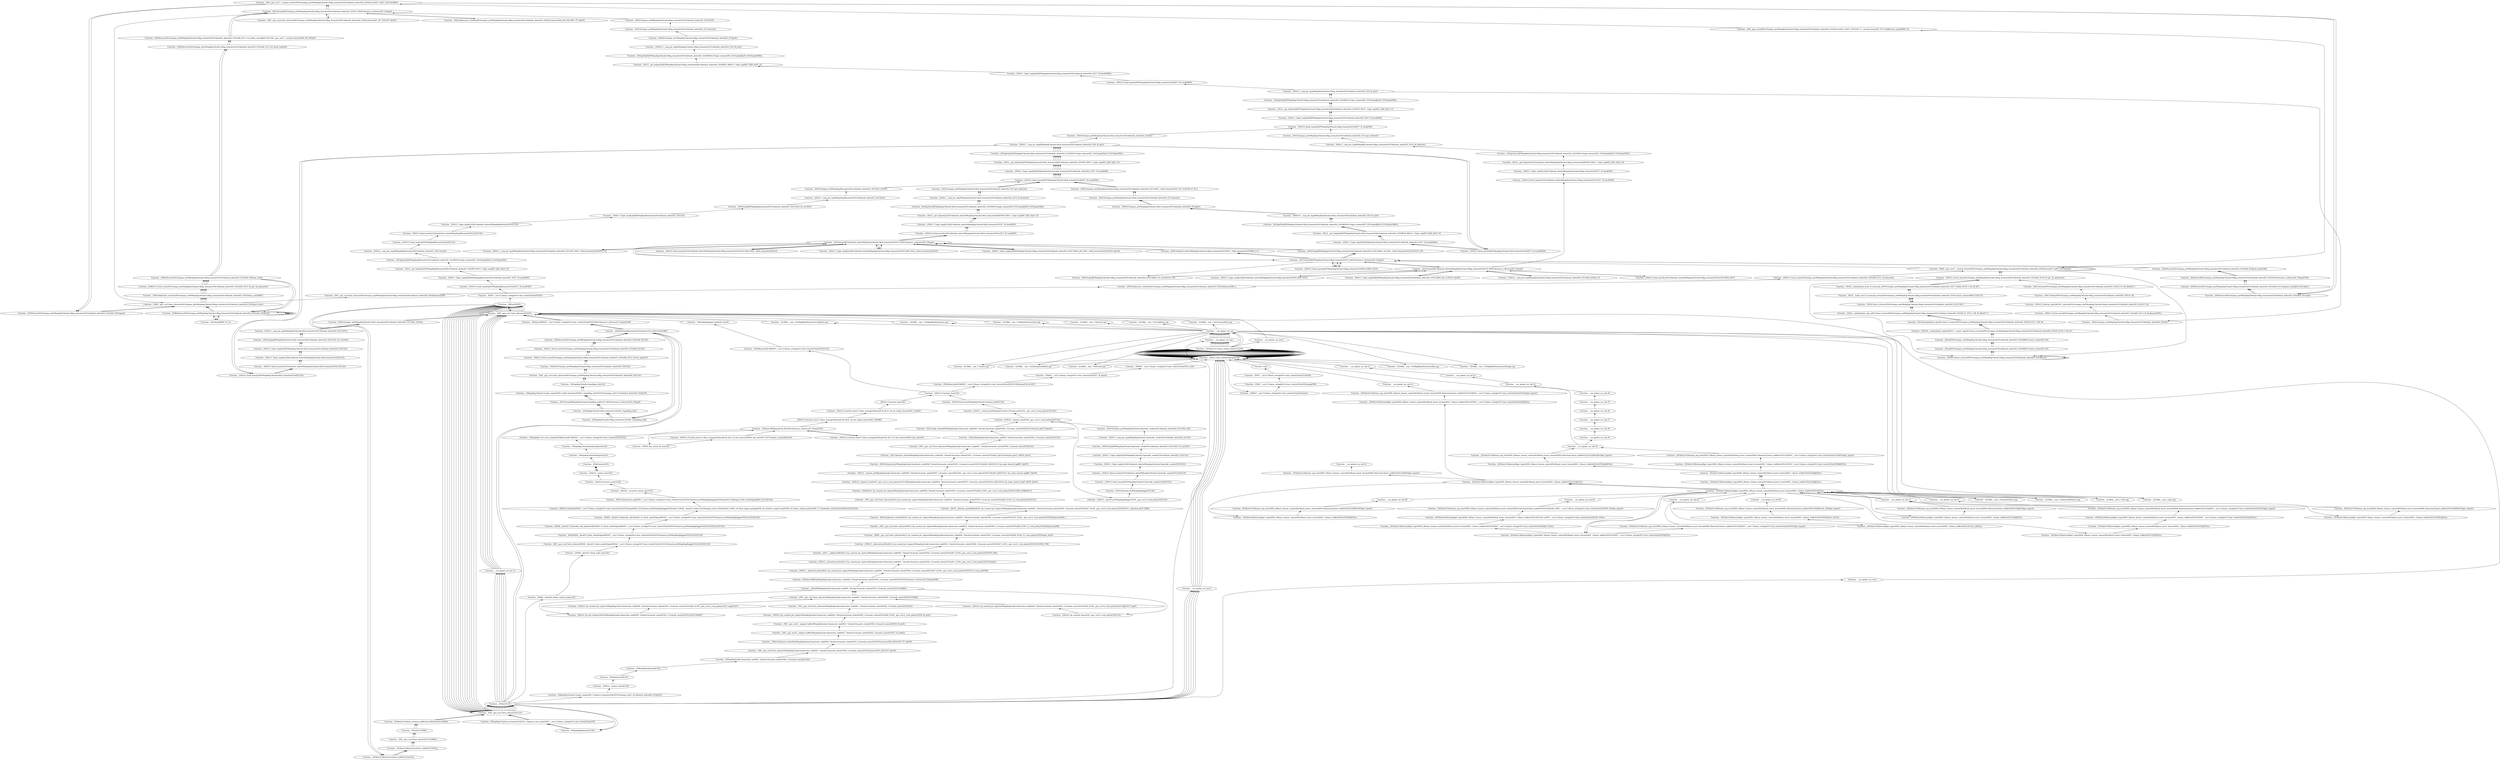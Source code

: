 digraph {
	"Function- _ZN9__gnu_cxx17__normal_iteratorIPSt10unique_ptrIN6spdlog7details14flag_formatterESt14default_deleteIS4_EESt6vectorIS7_SaIS7_EEEC2ERKS8_"
	"Function- _ZNSt6vectorISt10unique_ptrIN6spdlog7details14flag_formatterESt14default_deleteIS3_EESaIS6_EE5beginEv"
	"Function- _ZNSt6vectorISt10unique_ptrIN6spdlog7details14flag_formatterESt14default_deleteIS3_EESaIS6_EE5beginEv" -> "Function- _ZN9__gnu_cxx17__normal_iteratorIPSt10unique_ptrIN6spdlog7details14flag_formatterESt14default_deleteIS4_EESt6vectorIS7_SaIS7_EEEC2ERKS8_" [dir=back]
	"Function- _ZNK9__gnu_cxx13new_allocatorISt10unique_ptrIN6spdlog7details14flag_formatterESt14default_deleteIS4_EEE8max_sizeEv"
	"Function- _ZNK9__gnu_cxx13new_allocatorISt10unique_ptrIN6spdlog7details14flag_formatterESt14default_deleteIS4_EEE8max_sizeEv" -> "Function- _ZNSt6vectorISt10unique_ptrIN6spdlog7details14flag_formatterESt14default_deleteIS3_EESaIS6_EE5beginEv" [dir=back]
	"Function- _ZNSt16allocator_traitsISaISt10unique_ptrIN6spdlog7details14flag_formatterESt14default_deleteIS3_EEEE8max_sizeERKS7_"
	"Function- _ZNSt16allocator_traitsISaISt10unique_ptrIN6spdlog7details14flag_formatterESt14default_deleteIS3_EEEE8max_sizeERKS7_" -> "Function- _ZNK9__gnu_cxx13new_allocatorISt10unique_ptrIN6spdlog7details14flag_formatterESt14default_deleteIS4_EEE8max_sizeEv" [dir=back]
	"Function- _ZNKSt12_Vector_baseISt10unique_ptrIN6spdlog7details14flag_formatterESt14default_deleteIS3_EESaIS6_EE19_M_get_Tp_allocatorEv"
	"Function- _ZNKSt12_Vector_baseISt10unique_ptrIN6spdlog7details14flag_formatterESt14default_deleteIS3_EESaIS6_EE19_M_get_Tp_allocatorEv" -> "Function- _ZNSt16allocator_traitsISaISt10unique_ptrIN6spdlog7details14flag_formatterESt14default_deleteIS3_EEEE8max_sizeERKS7_" [dir=back]
	"Function- _ZNKSt6vectorISt10unique_ptrIN6spdlog7details14flag_formatterESt14default_deleteIS3_EESaIS6_EE8max_sizeEv"
	"Function- _ZNKSt6vectorISt10unique_ptrIN6spdlog7details14flag_formatterESt14default_deleteIS3_EESaIS6_EE8max_sizeEv" -> "Function- _ZNKSt12_Vector_baseISt10unique_ptrIN6spdlog7details14flag_formatterESt14default_deleteIS3_EESaIS6_EE19_M_get_Tp_allocatorEv" [dir=back]
	"Function- _ZNKSt6vectorISt10unique_ptrIN6spdlog7details14flag_formatterESt14default_deleteIS3_EESaIS6_EE4sizeEv"
	"Function- _ZNKSt6vectorISt10unique_ptrIN6spdlog7details14flag_formatterESt14default_deleteIS3_EESaIS6_EE4sizeEv" -> "Function- _ZNKSt6vectorISt10unique_ptrIN6spdlog7details14flag_formatterESt14default_deleteIS3_EESaIS6_EE8max_sizeEv" [dir=back]
	"Function- _ZSt3maxIjERKT_S2_S2_"
	"Function- _ZSt3maxIjERKT_S2_S2_" -> "Function- _ZNKSt6vectorISt10unique_ptrIN6spdlog7details14flag_formatterESt14default_deleteIS3_EESaIS6_EE4sizeEv" [dir=back]
	"Function- _ZNKSt6vectorISt10unique_ptrIN6spdlog7details14flag_formatterESt14default_deleteIS3_EESaIS6_EE4sizeEv"
	"Function- _ZNKSt6vectorISt10unique_ptrIN6spdlog7details14flag_formatterESt14default_deleteIS3_EESaIS6_EE4sizeEv" -> "Function- _ZSt3maxIjERKT_S2_S2_" [dir=back]
	"Function- _ZNKSt6vectorISt10unique_ptrIN6spdlog7details14flag_formatterESt14default_deleteIS3_EESaIS6_EE4sizeEv"
	"Function- _ZNKSt6vectorISt10unique_ptrIN6spdlog7details14flag_formatterESt14default_deleteIS3_EESaIS6_EE4sizeEv" -> "Function- _ZNKSt6vectorISt10unique_ptrIN6spdlog7details14flag_formatterESt14default_deleteIS3_EESaIS6_EE4sizeEv" [dir=back]
	"Function- _ZNKSt6vectorISt10unique_ptrIN6spdlog7details14flag_formatterESt14default_deleteIS3_EESaIS6_EE4sizeEv"
	"Function- _ZNKSt6vectorISt10unique_ptrIN6spdlog7details14flag_formatterESt14default_deleteIS3_EESaIS6_EE4sizeEv" -> "Function- _ZNKSt6vectorISt10unique_ptrIN6spdlog7details14flag_formatterESt14default_deleteIS3_EESaIS6_EE4sizeEv" [dir=back]
	"Function- _ZNK9__gnu_cxx13new_allocatorISt10unique_ptrIN6spdlog7details14flag_formatterESt14default_deleteIS4_EEE8max_sizeEv"
	"Function- _ZNK9__gnu_cxx13new_allocatorISt10unique_ptrIN6spdlog7details14flag_formatterESt14default_deleteIS4_EEE8max_sizeEv" -> "Function- _ZNKSt6vectorISt10unique_ptrIN6spdlog7details14flag_formatterESt14default_deleteIS3_EESaIS6_EE4sizeEv" [dir=back]
	"Function- _ZNSt16allocator_traitsISaISt10unique_ptrIN6spdlog7details14flag_formatterESt14default_deleteIS3_EEEE8max_sizeERKS7_"
	"Function- _ZNSt16allocator_traitsISaISt10unique_ptrIN6spdlog7details14flag_formatterESt14default_deleteIS3_EEEE8max_sizeERKS7_" -> "Function- _ZNK9__gnu_cxx13new_allocatorISt10unique_ptrIN6spdlog7details14flag_formatterESt14default_deleteIS4_EEE8max_sizeEv" [dir=back]
	"Function- _ZNKSt12_Vector_baseISt10unique_ptrIN6spdlog7details14flag_formatterESt14default_deleteIS3_EESaIS6_EE19_M_get_Tp_allocatorEv"
	"Function- _ZNKSt12_Vector_baseISt10unique_ptrIN6spdlog7details14flag_formatterESt14default_deleteIS3_EESaIS6_EE19_M_get_Tp_allocatorEv" -> "Function- _ZNSt16allocator_traitsISaISt10unique_ptrIN6spdlog7details14flag_formatterESt14default_deleteIS3_EEEE8max_sizeERKS7_" [dir=back]
	"Function- _ZNKSt6vectorISt10unique_ptrIN6spdlog7details14flag_formatterESt14default_deleteIS3_EESaIS6_EE8max_sizeEv"
	"Function- _ZNKSt6vectorISt10unique_ptrIN6spdlog7details14flag_formatterESt14default_deleteIS3_EESaIS6_EE8max_sizeEv" -> "Function- _ZNKSt12_Vector_baseISt10unique_ptrIN6spdlog7details14flag_formatterESt14default_deleteIS3_EESaIS6_EE19_M_get_Tp_allocatorEv" [dir=back]
	"Function- _ZNKSt6vectorISt10unique_ptrIN6spdlog7details14flag_formatterESt14default_deleteIS3_EESaIS6_EE12_M_check_lenEjPKc"
	"Function- _ZNKSt6vectorISt10unique_ptrIN6spdlog7details14flag_formatterESt14default_deleteIS3_EESaIS6_EE12_M_check_lenEjPKc" -> "Function- _ZNKSt6vectorISt10unique_ptrIN6spdlog7details14flag_formatterESt14default_deleteIS3_EESaIS6_EE8max_sizeEv" [dir=back]
	"Function- _ZNSt6vectorISt10unique_ptrIN6spdlog7details14flag_formatterESt14default_deleteIS3_EESaIS6_EE17_M_realloc_insertIJS6_EEEvN9__gnu_cxx17__normal_iteratorIPS6_S8_EEDpOT_"
	"Function- _ZNSt6vectorISt10unique_ptrIN6spdlog7details14flag_formatterESt14default_deleteIS3_EESaIS6_EE17_M_realloc_insertIJS6_EEEvN9__gnu_cxx17__normal_iteratorIPS6_S8_EEDpOT_" -> "Function- _ZNKSt6vectorISt10unique_ptrIN6spdlog7details14flag_formatterESt14default_deleteIS3_EESaIS6_EE12_M_check_lenEjPKc" [dir=back]
	"Function- _ZSt7forwardISt10unique_ptrIN6spdlog7details14flag_formatterESt14default_deleteIS3_EEEOT_RNSt16remove_referenceIS7_E4typeE"
	"Function- _ZSt7forwardISt10unique_ptrIN6spdlog7details14flag_formatterESt14default_deleteIS3_EEEOT_RNSt16remove_referenceIS7_E4typeE" -> "Function- _ZNSt6vectorISt10unique_ptrIN6spdlog7details14flag_formatterESt14default_deleteIS3_EESaIS6_EE17_M_realloc_insertIJS6_EEEvN9__gnu_cxx17__normal_iteratorIPS6_S8_EEDpOT_" [dir=back]
	"Function- _ZN9__gnu_cxx17__normal_iteratorIPSt10unique_ptrIN6spdlog7details14flag_formatterESt14default_deleteIS4_EESt6vectorIS7_SaIS7_EEEC2ERKS8_"
	"Function- _ZN9__gnu_cxx17__normal_iteratorIPSt10unique_ptrIN6spdlog7details14flag_formatterESt14default_deleteIS4_EESt6vectorIS7_SaIS7_EEEC2ERKS8_" -> "Function- _ZSt7forwardISt10unique_ptrIN6spdlog7details14flag_formatterESt14default_deleteIS3_EEEOT_RNSt16remove_referenceIS7_E4typeE" [dir=back]
	"Function- _ZNSt6vectorISt10unique_ptrIN6spdlog7details14flag_formatterESt14default_deleteIS3_EESaIS6_EE3endEv"
	"Function- _ZNSt6vectorISt10unique_ptrIN6spdlog7details14flag_formatterESt14default_deleteIS3_EESaIS6_EE3endEv" -> "Function- _ZN9__gnu_cxx17__normal_iteratorIPSt10unique_ptrIN6spdlog7details14flag_formatterESt14default_deleteIS4_EESt6vectorIS7_SaIS7_EEEC2ERKS8_" [dir=back]
	"Function- _ZNSt6vectorISt10unique_ptrIN6spdlog7details14flag_formatterESt14default_deleteIS3_EESaIS6_EE12emplace_backIJS6_EEEvDpOT_"
	"Function- _ZNSt6vectorISt10unique_ptrIN6spdlog7details14flag_formatterESt14default_deleteIS3_EESaIS6_EE12emplace_backIJS6_EEEvDpOT_" -> "Function- _ZNSt6vectorISt10unique_ptrIN6spdlog7details14flag_formatterESt14default_deleteIS3_EESaIS6_EE3endEv" [dir=back]
	"Function- _ZSt4moveIRSt10unique_ptrIN6spdlog7details14flag_formatterESt14default_deleteIS3_EEEONSt16remove_referenceIT_E4typeEOS9_"
	"Function- _ZSt4moveIRSt10unique_ptrIN6spdlog7details14flag_formatterESt14default_deleteIS3_EEEONSt16remove_referenceIT_E4typeEOS9_" -> "Function- _ZNSt6vectorISt10unique_ptrIN6spdlog7details14flag_formatterESt14default_deleteIS3_EESaIS6_EE12emplace_backIJS6_EEEvDpOT_" [dir=back]
	"Function- _ZNSt6vectorISt10unique_ptrIN6spdlog7details14flag_formatterESt14default_deleteIS3_EESaIS6_EE9push_backEOS6_"
	"Function- _ZNSt6vectorISt10unique_ptrIN6spdlog7details14flag_formatterESt14default_deleteIS3_EESaIS6_EE9push_backEOS6_" -> "Function- _ZSt4moveIRSt10unique_ptrIN6spdlog7details14flag_formatterESt14default_deleteIS3_EEEONSt16remove_referenceIT_E4typeEOS9_" [dir=back]
	"Function- _ZSt7forwardIRPN6spdlog7details14flag_formatterEEOT_RNSt16remove_referenceIS5_E4typeE"
	"Function- _ZSt7forwardIRPN6spdlog7details14flag_formatterEEOT_RNSt16remove_referenceIS5_E4typeE" -> "Function- _ZNSt6vectorISt10unique_ptrIN6spdlog7details14flag_formatterESt14default_deleteIS3_EESaIS6_EE9push_backEOS6_" [dir=back]
	"Function- _ZNSt10_Head_baseILj0EPN6spdlog7details14flag_formatterELb0EEC2IRS3_EEOT_"
	"Function- _ZNSt10_Head_baseILj0EPN6spdlog7details14flag_formatterELb0EEC2IRS3_EEOT_" -> "Function- _ZSt7forwardIRPN6spdlog7details14flag_formatterEEOT_RNSt16remove_referenceIS5_E4typeE" [dir=back]
	"Function- _ZSt7forwardIRPN6spdlog7details14flag_formatterEEOT_RNSt16remove_referenceIS5_E4typeE"
	"Function- _ZSt7forwardIRPN6spdlog7details14flag_formatterEEOT_RNSt16remove_referenceIS5_E4typeE" -> "Function- _ZNSt10_Head_baseILj0EPN6spdlog7details14flag_formatterELb0EEC2IRS3_EEOT_" [dir=back]
	"Function- _ZNSt14default_deleteIN6spdlog7details14flag_formatterEEC2INS1_14full_formatterEvEERKS_IT_E"
	"Function- _ZNSt14default_deleteIN6spdlog7details14flag_formatterEEC2INS1_14full_formatterEvEERKS_IT_E" -> "Function- _ZSt7forwardIRPN6spdlog7details14flag_formatterEEOT_RNSt16remove_referenceIS5_E4typeE" [dir=back]
	"Function- _ZSt7forwardISt14default_deleteIN6spdlog7details14full_formatterEEEOT_RNSt16remove_referenceIS5_E4typeE"
	"Function- _ZSt7forwardISt14default_deleteIN6spdlog7details14full_formatterEEEOT_RNSt16remove_referenceIS5_E4typeE" -> "Function- _ZNSt14default_deleteIN6spdlog7details14flag_formatterEEC2INS1_14full_formatterEvEERKS_IT_E" [dir=back]
	"Function- _ZNSt10_Head_baseILj1ESt14default_deleteIN6spdlog7details14flag_formatterEELb1EEC2IS0_INS2_14full_formatterEEEEOT_"
	"Function- _ZNSt10_Head_baseILj1ESt14default_deleteIN6spdlog7details14flag_formatterEELb1EEC2IS0_INS2_14full_formatterEEEEOT_" -> "Function- _ZSt7forwardISt14default_deleteIN6spdlog7details14full_formatterEEEOT_RNSt16remove_referenceIS5_E4typeE" [dir=back]
	"Function- _ZSt7forwardISt14default_deleteIN6spdlog7details14full_formatterEEEOT_RNSt16remove_referenceIS5_E4typeE"
	"Function- _ZSt7forwardISt14default_deleteIN6spdlog7details14full_formatterEEEOT_RNSt16remove_referenceIS5_E4typeE" -> "Function- _ZNSt10_Head_baseILj1ESt14default_deleteIN6spdlog7details14flag_formatterEELb1EEC2IS0_INS2_14full_formatterEEEEOT_" [dir=back]
	"Function- _ZNSt11_Tuple_implILj1EJSt14default_deleteIN6spdlog7details14flag_formatterEEEEC2IS0_INS2_14full_formatterEEEEOT_"
	"Function- _ZNSt11_Tuple_implILj1EJSt14default_deleteIN6spdlog7details14flag_formatterEEEEC2IS0_INS2_14full_formatterEEEEOT_" -> "Function- _ZSt7forwardISt14default_deleteIN6spdlog7details14full_formatterEEEOT_RNSt16remove_referenceIS5_E4typeE" [dir=back]
	"Function- _ZSt7forwardISt14default_deleteIN6spdlog7details14full_formatterEEEOT_RNSt16remove_referenceIS5_E4typeE"
	"Function- _ZSt7forwardISt14default_deleteIN6spdlog7details14full_formatterEEEOT_RNSt16remove_referenceIS5_E4typeE" -> "Function- _ZNSt11_Tuple_implILj1EJSt14default_deleteIN6spdlog7details14flag_formatterEEEEC2IS0_INS2_14full_formatterEEEEOT_" [dir=back]
	"Function- _ZNSt11_Tuple_implILj0EJPN6spdlog7details14flag_formatterESt14default_deleteIS2_EEEC2IRS3_JS4_INS1_14full_formatterEEEvEEOT_DpOT0_"
	"Function- _ZNSt11_Tuple_implILj0EJPN6spdlog7details14flag_formatterESt14default_deleteIS2_EEEC2IRS3_JS4_INS1_14full_formatterEEEvEEOT_DpOT0_" -> "Function- _ZSt7forwardISt14default_deleteIN6spdlog7details14full_formatterEEEOT_RNSt16remove_referenceIS5_E4typeE" [dir=back]
	"Function- _ZSt7forwardISt14default_deleteIN6spdlog7details14full_formatterEEEOT_RNSt16remove_referenceIS5_E4typeE"
	"Function- _ZSt7forwardISt14default_deleteIN6spdlog7details14full_formatterEEEOT_RNSt16remove_referenceIS5_E4typeE" -> "Function- _ZNSt11_Tuple_implILj0EJPN6spdlog7details14flag_formatterESt14default_deleteIS2_EEEC2IRS3_JS4_INS1_14full_formatterEEEvEEOT_DpOT0_" [dir=back]
	"Function- _ZSt7forwardIRPN6spdlog7details14flag_formatterEEOT_RNSt16remove_referenceIS5_E4typeE"
	"Function- _ZSt7forwardIRPN6spdlog7details14flag_formatterEEOT_RNSt16remove_referenceIS5_E4typeE" -> "Function- _ZSt7forwardISt14default_deleteIN6spdlog7details14full_formatterEEEOT_RNSt16remove_referenceIS5_E4typeE" [dir=back]
	"Function- _ZNSt5tupleIJPN6spdlog7details14flag_formatterESt14default_deleteIS2_EEEC2IRS3_S4_INS1_14full_formatterEELb1EEEOT_OT0_"
	"Function- _ZNSt5tupleIJPN6spdlog7details14flag_formatterESt14default_deleteIS2_EEEC2IRS3_S4_INS1_14full_formatterEELb1EEEOT_OT0_" -> "Function- _ZSt7forwardIRPN6spdlog7details14flag_formatterEEOT_RNSt16remove_referenceIS5_E4typeE" [dir=back]
	"Function- _ZSt7forwardISt14default_deleteIN6spdlog7details14full_formatterEEEOT_RNSt16remove_referenceIS5_E4typeE"
	"Function- _ZSt7forwardISt14default_deleteIN6spdlog7details14full_formatterEEEOT_RNSt16remove_referenceIS5_E4typeE" -> "Function- _ZNSt5tupleIJPN6spdlog7details14flag_formatterESt14default_deleteIS2_EEEC2IRS3_S4_INS1_14full_formatterEELb1EEEOT_OT0_" [dir=back]
	"Function- _ZNSt15__uniq_ptr_implIN6spdlog7details14flag_formatterESt14default_deleteIS2_EEC2IS3_INS1_14full_formatterEEEEPS2_OT_"
	"Function- _ZNSt15__uniq_ptr_implIN6spdlog7details14flag_formatterESt14default_deleteIS2_EEC2IS3_INS1_14full_formatterEEEEPS2_OT_" -> "Function- _ZSt7forwardISt14default_deleteIN6spdlog7details14full_formatterEEEOT_RNSt16remove_referenceIS5_E4typeE" [dir=back]
	"Function- _ZSt7forwardISt14default_deleteIN6spdlog7details14full_formatterEEEOT_RNSt16remove_referenceIS5_E4typeE"
	"Function- _ZSt7forwardISt14default_deleteIN6spdlog7details14full_formatterEEEOT_RNSt16remove_referenceIS5_E4typeE" -> "Function- _ZNSt15__uniq_ptr_implIN6spdlog7details14flag_formatterESt14default_deleteIS2_EEC2IS3_INS1_14full_formatterEEEEPS2_OT_" [dir=back]
	"Function- _ZNSt10_Head_baseILj1ESt14default_deleteIN6spdlog7details14full_formatterEELb1EE7_M_headERS5_"
	"Function- _ZNSt10_Head_baseILj1ESt14default_deleteIN6spdlog7details14full_formatterEELb1EE7_M_headERS5_" -> "Function- _ZSt7forwardISt14default_deleteIN6spdlog7details14full_formatterEEEOT_RNSt16remove_referenceIS5_E4typeE" [dir=back]
	"Function- _ZNSt11_Tuple_implILj1EJSt14default_deleteIN6spdlog7details14full_formatterEEEE7_M_headERS5_"
	"Function- _ZNSt11_Tuple_implILj1EJSt14default_deleteIN6spdlog7details14full_formatterEEEE7_M_headERS5_" -> "Function- _ZNSt10_Head_baseILj1ESt14default_deleteIN6spdlog7details14full_formatterEELb1EE7_M_headERS5_" [dir=back]
	"Function- _ZSt12__get_helperILj1ESt14default_deleteIN6spdlog7details14full_formatterEEJEERT0_RSt11_Tuple_implIXT_EJS5_DpT1_EE"
	"Function- _ZSt12__get_helperILj1ESt14default_deleteIN6spdlog7details14full_formatterEEJEERT0_RSt11_Tuple_implIXT_EJS5_DpT1_EE" -> "Function- _ZNSt11_Tuple_implILj1EJSt14default_deleteIN6spdlog7details14full_formatterEEEE7_M_headERS5_" [dir=back]
	"Function- _ZSt3getILj1EJPN6spdlog7details14full_formatterESt14default_deleteIS2_EEERNSt13tuple_elementIXT_ESt5tupleIJDpT0_EEE4typeERSA_"
	"Function- _ZSt3getILj1EJPN6spdlog7details14full_formatterESt14default_deleteIS2_EEERNSt13tuple_elementIXT_ESt5tupleIJDpT0_EEE4typeERSA_" -> "Function- _ZSt12__get_helperILj1ESt14default_deleteIN6spdlog7details14full_formatterEEJEERT0_RSt11_Tuple_implIXT_EJS5_DpT1_EE" [dir=back]
	"Function- _ZNSt15__uniq_ptr_implIN6spdlog7details14full_formatterESt14default_deleteIS2_EE10_M_deleterEv"
	"Function- _ZNSt15__uniq_ptr_implIN6spdlog7details14full_formatterESt14default_deleteIS2_EE10_M_deleterEv" -> "Function- _ZSt3getILj1EJPN6spdlog7details14full_formatterESt14default_deleteIS2_EEERNSt13tuple_elementIXT_ESt5tupleIJDpT0_EEE4typeERSA_" [dir=back]
	"Function- _ZNSt10unique_ptrIN6spdlog7details14full_formatterESt14default_deleteIS2_EE11get_deleterEv"
	"Function- _ZNSt10unique_ptrIN6spdlog7details14full_formatterESt14default_deleteIS2_EE11get_deleterEv" -> "Function- _ZNSt15__uniq_ptr_implIN6spdlog7details14full_formatterESt14default_deleteIS2_EE10_M_deleterEv" [dir=back]
	"Function- _ZNSt10_Head_baseILj0EPN6spdlog7details14full_formatterELb0EE7_M_headERS4_"
	"Function- _ZNSt10_Head_baseILj0EPN6spdlog7details14full_formatterELb0EE7_M_headERS4_" -> "Function- _ZNSt10unique_ptrIN6spdlog7details14full_formatterESt14default_deleteIS2_EE11get_deleterEv" [dir=back]
	"Function- _ZNSt11_Tuple_implILj0EJPN6spdlog7details14full_formatterESt14default_deleteIS2_EEE7_M_headERS6_"
	"Function- _ZNSt11_Tuple_implILj0EJPN6spdlog7details14full_formatterESt14default_deleteIS2_EEE7_M_headERS6_" -> "Function- _ZNSt10_Head_baseILj0EPN6spdlog7details14full_formatterELb0EE7_M_headERS4_" [dir=back]
	"Function- _ZSt12__get_helperILj0EPN6spdlog7details14full_formatterEJSt14default_deleteIS2_EEERT0_RSt11_Tuple_implIXT_EJS6_DpT1_EE"
	"Function- _ZSt12__get_helperILj0EPN6spdlog7details14full_formatterEJSt14default_deleteIS2_EEERT0_RSt11_Tuple_implIXT_EJS6_DpT1_EE" -> "Function- _ZNSt11_Tuple_implILj0EJPN6spdlog7details14full_formatterESt14default_deleteIS2_EEE7_M_headERS6_" [dir=back]
	"Function- _ZSt3getILj0EJPN6spdlog7details14full_formatterESt14default_deleteIS2_EEERNSt13tuple_elementIXT_ESt5tupleIJDpT0_EEE4typeERSA_"
	"Function- _ZSt3getILj0EJPN6spdlog7details14full_formatterESt14default_deleteIS2_EEERNSt13tuple_elementIXT_ESt5tupleIJDpT0_EEE4typeERSA_" -> "Function- _ZSt12__get_helperILj0EPN6spdlog7details14full_formatterEJSt14default_deleteIS2_EEERT0_RSt11_Tuple_implIXT_EJS6_DpT1_EE" [dir=back]
	"Function- _ZNSt15__uniq_ptr_implIN6spdlog7details14full_formatterESt14default_deleteIS2_EE6_M_ptrEv"
	"Function- _ZNSt15__uniq_ptr_implIN6spdlog7details14full_formatterESt14default_deleteIS2_EE6_M_ptrEv" -> "Function- _ZSt3getILj0EJPN6spdlog7details14full_formatterESt14default_deleteIS2_EEERNSt13tuple_elementIXT_ESt5tupleIJDpT0_EEE4typeERSA_" [dir=back]
	"Function- _ZNSt10_Head_baseILj0EPN6spdlog7details14full_formatterELb0EE7_M_headERKS4_"
	"Function- _ZNSt10_Head_baseILj0EPN6spdlog7details14full_formatterELb0EE7_M_headERKS4_" -> "Function- _ZNSt15__uniq_ptr_implIN6spdlog7details14full_formatterESt14default_deleteIS2_EE6_M_ptrEv" [dir=back]
	"Function- _ZNSt11_Tuple_implILj0EJPN6spdlog7details14full_formatterESt14default_deleteIS2_EEE7_M_headERKS6_"
	"Function- _ZNSt11_Tuple_implILj0EJPN6spdlog7details14full_formatterESt14default_deleteIS2_EEE7_M_headERKS6_" -> "Function- _ZNSt10_Head_baseILj0EPN6spdlog7details14full_formatterELb0EE7_M_headERKS4_" [dir=back]
	"Function- _ZSt12__get_helperILj0EPN6spdlog7details14full_formatterEJSt14default_deleteIS2_EEERKT0_RKSt11_Tuple_implIXT_EJS6_DpT1_EE"
	"Function- _ZSt12__get_helperILj0EPN6spdlog7details14full_formatterEJSt14default_deleteIS2_EEERKT0_RKSt11_Tuple_implIXT_EJS6_DpT1_EE" -> "Function- _ZNSt11_Tuple_implILj0EJPN6spdlog7details14full_formatterESt14default_deleteIS2_EEE7_M_headERKS6_" [dir=back]
	"Function- _ZSt3getILj0EJPN6spdlog7details14full_formatterESt14default_deleteIS2_EEERKNSt13tuple_elementIXT_ESt5tupleIJDpT0_EEE4typeERKSA_"
	"Function- _ZSt3getILj0EJPN6spdlog7details14full_formatterESt14default_deleteIS2_EEERKNSt13tuple_elementIXT_ESt5tupleIJDpT0_EEE4typeERKSA_" -> "Function- _ZSt12__get_helperILj0EPN6spdlog7details14full_formatterEJSt14default_deleteIS2_EEERKT0_RKSt11_Tuple_implIXT_EJS6_DpT1_EE" [dir=back]
	"Function- _ZNKSt15__uniq_ptr_implIN6spdlog7details14full_formatterESt14default_deleteIS2_EE6_M_ptrEv"
	"Function- _ZNKSt15__uniq_ptr_implIN6spdlog7details14full_formatterESt14default_deleteIS2_EE6_M_ptrEv" -> "Function- _ZSt3getILj0EJPN6spdlog7details14full_formatterESt14default_deleteIS2_EEERKNSt13tuple_elementIXT_ESt5tupleIJDpT0_EEE4typeERKSA_" [dir=back]
	"Function- _ZNKSt10unique_ptrIN6spdlog7details14full_formatterESt14default_deleteIS2_EE3getEv"
	"Function- _ZNKSt10unique_ptrIN6spdlog7details14full_formatterESt14default_deleteIS2_EE3getEv" -> "Function- _ZNKSt15__uniq_ptr_implIN6spdlog7details14full_formatterESt14default_deleteIS2_EE6_M_ptrEv" [dir=back]
	"Function- _ZNSt10unique_ptrIN6spdlog7details14full_formatterESt14default_deleteIS2_EE7releaseEv"
	"Function- _ZNSt10unique_ptrIN6spdlog7details14full_formatterESt14default_deleteIS2_EE7releaseEv" -> "Function- _ZNKSt10unique_ptrIN6spdlog7details14full_formatterESt14default_deleteIS2_EE3getEv" [dir=back]
	"Function- _ZNSt10unique_ptrIN6spdlog7details14flag_formatterESt14default_deleteIS2_EEC2INS1_14full_formatterES3_IS7_EvEEOS_IT_T0_E"
	"Function- _ZNSt10unique_ptrIN6spdlog7details14flag_formatterESt14default_deleteIS2_EEC2INS1_14full_formatterES3_IS7_EvEEOS_IT_T0_E" -> "Function- _ZNSt10unique_ptrIN6spdlog7details14full_formatterESt14default_deleteIS2_EE7releaseEv" [dir=back]
	"Function- _ZNSt10_Head_baseILj0EPN6spdlog7details14full_formatterELb0EE7_M_headERS4_"
	"Function- _ZNSt10_Head_baseILj0EPN6spdlog7details14full_formatterELb0EE7_M_headERS4_" -> "Function- _ZNSt10unique_ptrIN6spdlog7details14flag_formatterESt14default_deleteIS2_EEC2INS1_14full_formatterES3_IS7_EvEEOS_IT_T0_E" [dir=back]
	"Function- _ZNSt11_Tuple_implILj0EJPN6spdlog7details14full_formatterESt14default_deleteIS2_EEE7_M_headERS6_"
	"Function- _ZNSt11_Tuple_implILj0EJPN6spdlog7details14full_formatterESt14default_deleteIS2_EEE7_M_headERS6_" -> "Function- _ZNSt10_Head_baseILj0EPN6spdlog7details14full_formatterELb0EE7_M_headERS4_" [dir=back]
	"Function- _ZSt12__get_helperILj0EPN6spdlog7details14full_formatterEJSt14default_deleteIS2_EEERT0_RSt11_Tuple_implIXT_EJS6_DpT1_EE"
	"Function- _ZSt12__get_helperILj0EPN6spdlog7details14full_formatterEJSt14default_deleteIS2_EEERT0_RSt11_Tuple_implIXT_EJS6_DpT1_EE" -> "Function- _ZNSt11_Tuple_implILj0EJPN6spdlog7details14full_formatterESt14default_deleteIS2_EEE7_M_headERS6_" [dir=back]
	"Function- _ZSt3getILj0EJPN6spdlog7details14full_formatterESt14default_deleteIS2_EEERNSt13tuple_elementIXT_ESt5tupleIJDpT0_EEE4typeERSA_"
	"Function- _ZSt3getILj0EJPN6spdlog7details14full_formatterESt14default_deleteIS2_EEERNSt13tuple_elementIXT_ESt5tupleIJDpT0_EEE4typeERSA_" -> "Function- _ZSt12__get_helperILj0EPN6spdlog7details14full_formatterEJSt14default_deleteIS2_EEERT0_RSt11_Tuple_implIXT_EJS6_DpT1_EE" [dir=back]
	"Function- _ZNSt15__uniq_ptr_implIN6spdlog7details14full_formatterESt14default_deleteIS2_EE6_M_ptrEv"
	"Function- _ZNSt15__uniq_ptr_implIN6spdlog7details14full_formatterESt14default_deleteIS2_EE6_M_ptrEv" -> "Function- _ZSt3getILj0EJPN6spdlog7details14full_formatterESt14default_deleteIS2_EEERNSt13tuple_elementIXT_ESt5tupleIJDpT0_EEE4typeERSA_" [dir=back]
	"Function- _ZNSt10_Head_baseILj0EPN6spdlog7details14full_formatterELb0EEC2Ev"
	"Function- _ZNSt10_Head_baseILj0EPN6spdlog7details14full_formatterELb0EEC2Ev" -> "Function- _ZNSt15__uniq_ptr_implIN6spdlog7details14full_formatterESt14default_deleteIS2_EE6_M_ptrEv" [dir=back]
	"Function- _ZNSt10_Head_baseILj1ESt14default_deleteIN6spdlog7details14full_formatterEELb1EEC2Ev"
	"Function- _ZNSt10_Head_baseILj1ESt14default_deleteIN6spdlog7details14full_formatterEELb1EEC2Ev" -> "Function- _ZNSt10_Head_baseILj0EPN6spdlog7details14full_formatterELb0EEC2Ev" [dir=back]
	"Function- _ZNSt11_Tuple_implILj1EJSt14default_deleteIN6spdlog7details14full_formatterEEEEC2Ev"
	"Function- _ZNSt11_Tuple_implILj1EJSt14default_deleteIN6spdlog7details14full_formatterEEEEC2Ev" -> "Function- _ZNSt10_Head_baseILj1ESt14default_deleteIN6spdlog7details14full_formatterEELb1EEC2Ev" [dir=back]
	"Function- _ZNSt11_Tuple_implILj0EJPN6spdlog7details14full_formatterESt14default_deleteIS2_EEEC2Ev"
	"Function- _ZNSt11_Tuple_implILj0EJPN6spdlog7details14full_formatterESt14default_deleteIS2_EEEC2Ev" -> "Function- _ZNSt11_Tuple_implILj1EJSt14default_deleteIN6spdlog7details14full_formatterEEEEC2Ev" [dir=back]
	"Function- _ZNSt5tupleIJPN6spdlog7details14full_formatterESt14default_deleteIS2_EEEC2IS3_S5_Lb1EEEv"
	"Function- _ZNSt5tupleIJPN6spdlog7details14full_formatterESt14default_deleteIS2_EEEC2IS3_S5_Lb1EEEv" -> "Function- _ZNSt11_Tuple_implILj0EJPN6spdlog7details14full_formatterESt14default_deleteIS2_EEEC2Ev" [dir=back]
	"Function- _ZNSt15__uniq_ptr_implIN6spdlog7details14full_formatterESt14default_deleteIS2_EEC2EPS2_"
	"Function- _ZNSt15__uniq_ptr_implIN6spdlog7details14full_formatterESt14default_deleteIS2_EEC2EPS2_" -> "Function- _ZNSt5tupleIJPN6spdlog7details14full_formatterESt14default_deleteIS2_EEEC2IS3_S5_Lb1EEEv" [dir=back]
	"Function- _ZNSt10unique_ptrIN6spdlog7details14full_formatterESt14default_deleteIS2_EEC2IS4_vEEPS2_"
	"Function- _ZNSt10unique_ptrIN6spdlog7details14full_formatterESt14default_deleteIS2_EEC2IS4_vEEPS2_" -> "Function- _ZNSt15__uniq_ptr_implIN6spdlog7details14full_formatterESt14default_deleteIS2_EEC2EPS2_" [dir=back]
	"Function- _ZN9__gnu_cxx13new_allocatorIcED2Ev"
	"Function- _ZN9__gnu_cxx13new_allocatorIcED2Ev" -> "Function- _ZNSt10unique_ptrIN6spdlog7details14full_formatterESt14default_deleteIS2_EEC2IS4_vEEPS2_" [dir=back]
	"Function- _ZNSaIcED2Ev"
	"Function- _ZNSaIcED2Ev" -> "Function- _ZN9__gnu_cxx13new_allocatorIcED2Ev" [dir=back]
	"Function- _ZN3fmt2v58internal12basic_bufferIcE3setEPcj"
	"Function- _ZN3fmt2v58internal12basic_bufferIcE3setEPcj" -> "Function- _ZNSaIcED2Ev" [dir=back]
	"Function- _ZN3fmt2v58internal12basic_bufferIcEC2EPcjj"
	"Function- _ZN3fmt2v58internal12basic_bufferIcEC2EPcjj" -> "Function- _ZN3fmt2v58internal12basic_bufferIcE3setEPcj" [dir=back]
	"Function- _ZN9__gnu_cxx13new_allocatorIcEC2ERKS1_"
	"Function- _ZN9__gnu_cxx13new_allocatorIcEC2ERKS1_" -> "Function- _ZN3fmt2v58internal12basic_bufferIcEC2EPcjj" [dir=back]
	"Function- _ZNSaIcEC2ERKS_"
	"Function- _ZNSaIcEC2ERKS_" -> "Function- _ZN9__gnu_cxx13new_allocatorIcEC2ERKS1_" [dir=back]
	"Function- _ZN3fmt2v519basic_memory_bufferIcLj128ESaIcEEC2ERKS2_"
	"Function- _ZN3fmt2v519basic_memory_bufferIcLj128ESaIcEEC2ERKS2_" -> "Function- _ZNSaIcEC2ERKS_" [dir=back]
	"Function- _ZN9__gnu_cxx13new_allocatorIcEC2Ev"
	"Function- _ZN9__gnu_cxx13new_allocatorIcEC2Ev" -> "Function- _ZN3fmt2v519basic_memory_bufferIcLj128ESaIcEEC2ERKS2_" [dir=back]
	"Function- _ZNSaIcEC2Ev"
	"Function- _ZNSaIcEC2Ev" -> "Function- _ZN9__gnu_cxx13new_allocatorIcEC2Ev" [dir=back]
	"Function- _ZNSt6chrono8durationIxSt5ratioILx1ELx1EEEC2IivEERKT_"
	"Function- _ZNSt6chrono8durationIxSt5ratioILx1ELx1EEEC2IivEERKT_" -> "Function- _ZNSaIcEC2Ev" [dir=back]
	"Function- _ZN6spdlog7details14flag_formatterC2ENS0_12padding_infoE"
	"Function- _ZN6spdlog7details14flag_formatterC2ENS0_12padding_infoE" -> "Function- _ZNSt6chrono8durationIxSt5ratioILx1ELx1EEEC2IivEERKT_" [dir=back]
	"Function- _ZN6spdlog7details14full_formatterC2ENS0_12padding_infoE"
	"Function- _ZN6spdlog7details14full_formatterC2ENS0_12padding_infoE" -> "Function- _ZN6spdlog7details14flag_formatterC2ENS0_12padding_infoE" [dir=back]
	"Function- _ZSt7forwardIN6spdlog7details12padding_infoEEOT_RNSt16remove_referenceIS3_E4typeE"
	"Function- _ZSt7forwardIN6spdlog7details12padding_infoEEOT_RNSt16remove_referenceIS3_E4typeE" -> "Function- _ZN6spdlog7details14full_formatterC2ENS0_12padding_infoE" [dir=back]
	"Function- _ZN6spdlog7details11make_uniqueINS0_14full_formatterEJNS0_12padding_infoEEEESt10unique_ptrIT_St14default_deleteIS5_EEDpOT0_"
	"Function- _ZN6spdlog7details11make_uniqueINS0_14full_formatterEJNS0_12padding_infoEEEESt10unique_ptrIT_St14default_deleteIS5_EEDpOT0_" -> "Function- _ZSt7forwardIN6spdlog7details12padding_infoEEOT_RNSt16remove_referenceIS3_E4typeE" [dir=back]
	"Function- _ZN6spdlog7details12padding_infoC2Ev"
	"Function- _ZN6spdlog7details12padding_infoC2Ev" -> "Function- _ZN6spdlog7details11make_uniqueINS0_14full_formatterEJNS0_12padding_infoEEEESt10unique_ptrIT_St14default_deleteIS5_EEDpOT0_" [dir=back]
	"Function- _ZN9__gnu_cxx13new_allocatorISt10unique_ptrIN6spdlog7details14flag_formatterESt14default_deleteIS4_EEEC2Ev"
	"Function- _ZN9__gnu_cxx13new_allocatorISt10unique_ptrIN6spdlog7details14flag_formatterESt14default_deleteIS4_EEEC2Ev" -> "Function- _ZN6spdlog7details12padding_infoC2Ev" [dir=back]
	"Function- _ZNSaISt10unique_ptrIN6spdlog7details14flag_formatterESt14default_deleteIS2_EEEC2Ev"
	"Function- _ZNSaISt10unique_ptrIN6spdlog7details14flag_formatterESt14default_deleteIS2_EEEC2Ev" -> "Function- _ZN9__gnu_cxx13new_allocatorISt10unique_ptrIN6spdlog7details14flag_formatterESt14default_deleteIS4_EEEC2Ev" [dir=back]
	"Function- _ZNSt12_Vector_baseISt10unique_ptrIN6spdlog7details14flag_formatterESt14default_deleteIS3_EESaIS6_EE12_Vector_implC2Ev"
	"Function- _ZNSt12_Vector_baseISt10unique_ptrIN6spdlog7details14flag_formatterESt14default_deleteIS3_EESaIS6_EE12_Vector_implC2Ev" -> "Function- _ZNSaISt10unique_ptrIN6spdlog7details14flag_formatterESt14default_deleteIS2_EEEC2Ev" [dir=back]
	"Function- _ZNSt12_Vector_baseISt10unique_ptrIN6spdlog7details14flag_formatterESt14default_deleteIS3_EESaIS6_EEC2Ev"
	"Function- _ZNSt12_Vector_baseISt10unique_ptrIN6spdlog7details14flag_formatterESt14default_deleteIS3_EESaIS6_EEC2Ev" -> "Function- _ZNSt12_Vector_baseISt10unique_ptrIN6spdlog7details14flag_formatterESt14default_deleteIS3_EESaIS6_EE12_Vector_implC2Ev" [dir=back]
	"Function- _ZNSt6vectorISt10unique_ptrIN6spdlog7details14flag_formatterESt14default_deleteIS3_EESaIS6_EEC2Ev"
	"Function- _ZNSt6vectorISt10unique_ptrIN6spdlog7details14flag_formatterESt14default_deleteIS3_EESaIS6_EEC2Ev" -> "Function- _ZNSt12_Vector_baseISt10unique_ptrIN6spdlog7details14flag_formatterESt14default_deleteIS3_EESaIS6_EEC2Ev" [dir=back]
	"Function- _ZNSt6chrono8durationIxSt5ratioILx1ELx1EEEC2IivEERKT_"
	"Function- _ZNSt6chrono8durationIxSt5ratioILx1ELx1EEEC2IivEERKT_" -> "Function- _ZNSt6vectorISt10unique_ptrIN6spdlog7details14flag_formatterESt14default_deleteIS3_EESaIS6_EEC2Ev" [dir=back]
	"Function- _ZSt4moveIRNSt7__cxx1112basic_stringIcSt11char_traitsIcESaIcEEEEONSt16remove_referenceIT_E4typeEOS8_"
	"Function- _ZSt4moveIRNSt7__cxx1112basic_stringIcSt11char_traitsIcESaIcEEEEONSt16remove_referenceIT_E4typeEOS8_" -> "Function- _ZNSt6chrono8durationIxSt5ratioILx1ELx1EEEC2IivEERKT_" [dir=back]
	"Function- _ZN9__gnu_cxx13new_allocatorIcED2Ev"
	"Function- _ZN9__gnu_cxx13new_allocatorIcED2Ev" -> "Function- _ZSt4moveIRNSt7__cxx1112basic_stringIcSt11char_traitsIcESaIcEEEEONSt16remove_referenceIT_E4typeEOS8_" [dir=back]
	"Function- _ZNSaIcED2Ev"
	"Function- _ZNSaIcED2Ev" -> "Function- _ZN9__gnu_cxx13new_allocatorIcED2Ev" [dir=back]
	"Function- _ZN9__gnu_cxx13new_allocatorIcEC2Ev"
	"Function- _ZN9__gnu_cxx13new_allocatorIcEC2Ev" -> "Function- _ZNSaIcED2Ev" [dir=back]
	"Function- _ZNSaIcEC2Ev"
	"Function- _ZNSaIcEC2Ev" -> "Function- _ZN9__gnu_cxx13new_allocatorIcEC2Ev" [dir=back]
	"Function- _ZN6spdlog9formatterC2Ev"
	"Function- _ZN6spdlog9formatterC2Ev" -> "Function- _ZNSaIcEC2Ev" [dir=back]
	"Function- _ZN6spdlog17pattern_formatterC2ENS_17pattern_time_typeENSt7__cxx1112basic_stringIcSt11char_traitsIcESaIcEEE"
	"Function- _ZN6spdlog17pattern_formatterC2ENS_17pattern_time_typeENSt7__cxx1112basic_stringIcSt11char_traitsIcESaIcEEE" -> "Function- _ZN6spdlog9formatterC2Ev" [dir=back]
	"Function- _ZN9__gnu_cxx13new_allocatorIcEC2Ev"
	"Function- _ZN9__gnu_cxx13new_allocatorIcEC2Ev" -> "Function- _ZN6spdlog17pattern_formatterC2ENS_17pattern_time_typeENSt7__cxx1112basic_stringIcSt11char_traitsIcESaIcEEE" [dir=back]
	"Function- _ZNSaIcEC2Ev"
	"Function- _ZNSaIcEC2Ev" -> "Function- _ZN9__gnu_cxx13new_allocatorIcEC2Ev" [dir=back]
	"Function- _ZN6spdlog7details11make_uniqueINS_17pattern_formatterEJEEESt10unique_ptrIT_St14default_deleteIS4_EEDpOT0_"
	"Function- _ZN6spdlog7details11make_uniqueINS_17pattern_formatterEJEEESt10unique_ptrIT_St14default_deleteIS4_EEDpOT0_" -> "Function- _ZNSaIcEC2Ev" [dir=back]
	"Function- _ZNSt13__atomic_baseIiEC2Ei"
	"Function- _ZNSt13__atomic_baseIiEC2Ei" -> "Function- _ZN6spdlog7details11make_uniqueINS_17pattern_formatterEJEEESt10unique_ptrIT_St14default_deleteIS4_EEDpOT0_" [dir=back]
	"Function- _ZNSt6atomicIiEC2Ei"
	"Function- _ZNSt6atomicIiEC2Ei" -> "Function- _ZNSt13__atomic_baseIiEC2Ei" [dir=back]
	"Function- _ZN6spdlog5sinks4sinkC2Ev"
	"Function- _ZN6spdlog5sinks4sinkC2Ev" -> "Function- _ZNSt6atomicIiEC2Ei" [dir=back]
	"Function- _ZN6spdlog5sinks14ansicolor_sinkINS_7details14console_stdoutENS2_13console_mutexEEC2Ev"
	"Function- _ZN6spdlog5sinks14ansicolor_sinkINS_7details14console_stdoutENS2_13console_mutexEEC2Ev" -> "Function- _ZN6spdlog5sinks4sinkC2Ev" [dir=back]
	"Function- _ZN9__gnu_cxx13new_allocatorIN6spdlog5sinks14ansicolor_sinkINS1_7details14console_stdoutENS4_13console_mutexEEEE9constructIS7_JEEEvPT_DpOT0_"
	"Function- _ZN9__gnu_cxx13new_allocatorIN6spdlog5sinks14ansicolor_sinkINS1_7details14console_stdoutENS4_13console_mutexEEEE9constructIS7_JEEEvPT_DpOT0_" -> "Function- _ZN6spdlog5sinks14ansicolor_sinkINS_7details14console_stdoutENS2_13console_mutexEEC2Ev" [dir=back]
	"Function- _ZNSt16allocator_traitsISaIN6spdlog5sinks14ansicolor_sinkINS0_7details14console_stdoutENS3_13console_mutexEEEEE9constructIS6_JEEEvRS7_PT_DpOT0_"
	"Function- _ZNSt16allocator_traitsISaIN6spdlog5sinks14ansicolor_sinkINS0_7details14console_stdoutENS3_13console_mutexEEEEE9constructIS6_JEEEvRS7_PT_DpOT0_" -> "Function- _ZN9__gnu_cxx13new_allocatorIN6spdlog5sinks14ansicolor_sinkINS1_7details14console_stdoutENS4_13console_mutexEEEE9constructIS7_JEEEvPT_DpOT0_" [dir=back]
	"Function- _ZN9__gnu_cxx16__aligned_bufferIN6spdlog5sinks14ansicolor_sinkINS1_7details14console_stdoutENS4_13console_mutexEEEE7_M_addrEv"
	"Function- _ZN9__gnu_cxx16__aligned_bufferIN6spdlog5sinks14ansicolor_sinkINS1_7details14console_stdoutENS4_13console_mutexEEEE7_M_addrEv" -> "Function- _ZNSt16allocator_traitsISaIN6spdlog5sinks14ansicolor_sinkINS0_7details14console_stdoutENS3_13console_mutexEEEEE9constructIS6_JEEEvRS7_PT_DpOT0_" [dir=back]
	"Function- _ZN9__gnu_cxx16__aligned_bufferIN6spdlog5sinks14ansicolor_sinkINS1_7details14console_stdoutENS4_13console_mutexEEEE6_M_ptrEv"
	"Function- _ZN9__gnu_cxx16__aligned_bufferIN6spdlog5sinks14ansicolor_sinkINS1_7details14console_stdoutENS4_13console_mutexEEEE6_M_ptrEv" -> "Function- _ZN9__gnu_cxx16__aligned_bufferIN6spdlog5sinks14ansicolor_sinkINS1_7details14console_stdoutENS4_13console_mutexEEEE7_M_addrEv" [dir=back]
	"Function- _ZNSt23_Sp_counted_ptr_inplaceIN6spdlog5sinks14ansicolor_sinkINS0_7details14console_stdoutENS3_13console_mutexEEESaIS6_ELN9__gnu_cxx12_Lock_policyE2EE6_M_ptrEv"
	"Function- _ZNSt23_Sp_counted_ptr_inplaceIN6spdlog5sinks14ansicolor_sinkINS0_7details14console_stdoutENS3_13console_mutexEEESaIS6_ELN9__gnu_cxx12_Lock_policyE2EE6_M_ptrEv" -> "Function- _ZN9__gnu_cxx16__aligned_bufferIN6spdlog5sinks14ansicolor_sinkINS1_7details14console_stdoutENS4_13console_mutexEEEE6_M_ptrEv" [dir=back]
	"Function- _ZN9__gnu_cxx13new_allocatorIN6spdlog5sinks14ansicolor_sinkINS1_7details14console_stdoutENS4_13console_mutexEEEED2Ev"
	"Function- _ZN9__gnu_cxx13new_allocatorIN6spdlog5sinks14ansicolor_sinkINS1_7details14console_stdoutENS4_13console_mutexEEEED2Ev" -> "Function- _ZNSt23_Sp_counted_ptr_inplaceIN6spdlog5sinks14ansicolor_sinkINS0_7details14console_stdoutENS3_13console_mutexEEESaIS6_ELN9__gnu_cxx12_Lock_policyE2EE6_M_ptrEv" [dir=back]
	"Function- _ZN9__gnu_cxx13new_allocatorIN6spdlog5sinks14ansicolor_sinkINS1_7details14console_stdoutENS4_13console_mutexEEEEC2ERKS8_"
	"Function- _ZN9__gnu_cxx13new_allocatorIN6spdlog5sinks14ansicolor_sinkINS1_7details14console_stdoutENS4_13console_mutexEEEEC2ERKS8_" -> "Function- _ZN9__gnu_cxx13new_allocatorIN6spdlog5sinks14ansicolor_sinkINS1_7details14console_stdoutENS4_13console_mutexEEEED2Ev" [dir=back]
	"Function- _ZNSaIN6spdlog5sinks14ansicolor_sinkINS_7details14console_stdoutENS2_13console_mutexEEEEC2ERKS6_"
	"Function- _ZNSaIN6spdlog5sinks14ansicolor_sinkINS_7details14console_stdoutENS2_13console_mutexEEEEC2ERKS6_" -> "Function- _ZN9__gnu_cxx13new_allocatorIN6spdlog5sinks14ansicolor_sinkINS1_7details14console_stdoutENS4_13console_mutexEEEEC2ERKS8_" [dir=back]
	"Function- _ZNSt14_Sp_ebo_helperILi0ESaIN6spdlog5sinks14ansicolor_sinkINS0_7details14console_stdoutENS3_13console_mutexEEEELb1EEC2ERKS7_"
	"Function- _ZNSt14_Sp_ebo_helperILi0ESaIN6spdlog5sinks14ansicolor_sinkINS0_7details14console_stdoutENS3_13console_mutexEEEELb1EEC2ERKS7_" -> "Function- _ZNSaIN6spdlog5sinks14ansicolor_sinkINS_7details14console_stdoutENS2_13console_mutexEEEEC2ERKS6_" [dir=back]
	"Function- _ZNSt23_Sp_counted_ptr_inplaceIN6spdlog5sinks14ansicolor_sinkINS0_7details14console_stdoutENS3_13console_mutexEEESaIS6_ELN9__gnu_cxx12_Lock_policyE2EE5_ImplC2ES7_"
	"Function- _ZNSt23_Sp_counted_ptr_inplaceIN6spdlog5sinks14ansicolor_sinkINS0_7details14console_stdoutENS3_13console_mutexEEESaIS6_ELN9__gnu_cxx12_Lock_policyE2EE5_ImplC2ES7_" -> "Function- _ZNSt14_Sp_ebo_helperILi0ESaIN6spdlog5sinks14ansicolor_sinkINS0_7details14console_stdoutENS3_13console_mutexEEEELb1EEC2ERKS7_" [dir=back]
	"Function- _ZN9__gnu_cxx13new_allocatorIN6spdlog5sinks14ansicolor_sinkINS1_7details14console_stdoutENS4_13console_mutexEEEEC2ERKS8_"
	"Function- _ZN9__gnu_cxx13new_allocatorIN6spdlog5sinks14ansicolor_sinkINS1_7details14console_stdoutENS4_13console_mutexEEEEC2ERKS8_" -> "Function- _ZNSt23_Sp_counted_ptr_inplaceIN6spdlog5sinks14ansicolor_sinkINS0_7details14console_stdoutENS3_13console_mutexEEESaIS6_ELN9__gnu_cxx12_Lock_policyE2EE5_ImplC2ES7_" [dir=back]
	"Function- _ZNSaIN6spdlog5sinks14ansicolor_sinkINS_7details14console_stdoutENS2_13console_mutexEEEEC2ERKS6_"
	"Function- _ZNSaIN6spdlog5sinks14ansicolor_sinkINS_7details14console_stdoutENS2_13console_mutexEEEEC2ERKS6_" -> "Function- _ZN9__gnu_cxx13new_allocatorIN6spdlog5sinks14ansicolor_sinkINS1_7details14console_stdoutENS4_13console_mutexEEEEC2ERKS8_" [dir=back]
	"Function- _ZNSt16_Sp_counted_baseILN9__gnu_cxx12_Lock_policyE2EEC2Ev"
	"Function- _ZNSt16_Sp_counted_baseILN9__gnu_cxx12_Lock_policyE2EEC2Ev" -> "Function- _ZNSaIN6spdlog5sinks14ansicolor_sinkINS_7details14console_stdoutENS2_13console_mutexEEEEC2ERKS6_" [dir=back]
	"Function- _ZNSt23_Sp_counted_ptr_inplaceIN6spdlog5sinks14ansicolor_sinkINS0_7details14console_stdoutENS3_13console_mutexEEESaIS6_ELN9__gnu_cxx12_Lock_policyE2EEC2IJEEES7_DpOT_"
	"Function- _ZNSt23_Sp_counted_ptr_inplaceIN6spdlog5sinks14ansicolor_sinkINS0_7details14console_stdoutENS3_13console_mutexEEESaIS6_ELN9__gnu_cxx12_Lock_policyE2EEC2IJEEES7_DpOT_" -> "Function- _ZNSt16_Sp_counted_baseILN9__gnu_cxx12_Lock_policyE2EEC2Ev" [dir=back]
	"Function- _ZN9__gnu_cxx13new_allocatorIN6spdlog5sinks14ansicolor_sinkINS1_7details14console_stdoutENS4_13console_mutexEEEEC2ERKS8_"
	"Function- _ZN9__gnu_cxx13new_allocatorIN6spdlog5sinks14ansicolor_sinkINS1_7details14console_stdoutENS4_13console_mutexEEEEC2ERKS8_" -> "Function- _ZNSt23_Sp_counted_ptr_inplaceIN6spdlog5sinks14ansicolor_sinkINS0_7details14console_stdoutENS3_13console_mutexEEESaIS6_ELN9__gnu_cxx12_Lock_policyE2EEC2IJEEES7_DpOT_" [dir=back]
	"Function- _ZNSaIN6spdlog5sinks14ansicolor_sinkINS_7details14console_stdoutENS2_13console_mutexEEEEC2ERKS6_"
	"Function- _ZNSaIN6spdlog5sinks14ansicolor_sinkINS_7details14console_stdoutENS2_13console_mutexEEEEC2ERKS6_" -> "Function- _ZN9__gnu_cxx13new_allocatorIN6spdlog5sinks14ansicolor_sinkINS1_7details14console_stdoutENS4_13console_mutexEEEEC2ERKS8_" [dir=back]
	"Function- _ZSt4moveIRKSaIN6spdlog5sinks14ansicolor_sinkINS0_7details14console_stdoutENS3_13console_mutexEEEEEONSt16remove_referenceIT_E4typeEOSB_"
	"Function- _ZSt4moveIRKSaIN6spdlog5sinks14ansicolor_sinkINS0_7details14console_stdoutENS3_13console_mutexEEEEEONSt16remove_referenceIT_E4typeEOSB_" -> "Function- _ZNSaIN6spdlog5sinks14ansicolor_sinkINS_7details14console_stdoutENS2_13console_mutexEEEEC2ERKS6_" [dir=back]
	"Function- _ZNSt15__allocated_ptrISaISt23_Sp_counted_ptr_inplaceIN6spdlog5sinks14ansicolor_sinkINS1_7details14console_stdoutENS4_13console_mutexEEESaIS7_ELN9__gnu_cxx12_Lock_policyE2EEEE10_S_raw_ptrEPSB_"
	"Function- _ZNSt15__allocated_ptrISaISt23_Sp_counted_ptr_inplaceIN6spdlog5sinks14ansicolor_sinkINS1_7details14console_stdoutENS4_13console_mutexEEESaIS7_ELN9__gnu_cxx12_Lock_policyE2EEEE10_S_raw_ptrEPSB_" -> "Function- _ZSt4moveIRKSaIN6spdlog5sinks14ansicolor_sinkINS0_7details14console_stdoutENS3_13console_mutexEEEEEONSt16remove_referenceIT_E4typeEOSB_" [dir=back]
	"Function- _ZNSt15__allocated_ptrISaISt23_Sp_counted_ptr_inplaceIN6spdlog5sinks14ansicolor_sinkINS1_7details14console_stdoutENS4_13console_mutexEEESaIS7_ELN9__gnu_cxx12_Lock_policyE2EEEE3getEv"
	"Function- _ZNSt15__allocated_ptrISaISt23_Sp_counted_ptr_inplaceIN6spdlog5sinks14ansicolor_sinkINS1_7details14console_stdoutENS4_13console_mutexEEESaIS7_ELN9__gnu_cxx12_Lock_policyE2EEEE3getEv" -> "Function- _ZNSt15__allocated_ptrISaISt23_Sp_counted_ptr_inplaceIN6spdlog5sinks14ansicolor_sinkINS1_7details14console_stdoutENS4_13console_mutexEEESaIS7_ELN9__gnu_cxx12_Lock_policyE2EEEE10_S_raw_ptrEPSB_" [dir=back]
	"Function- _ZSt11__addressofISaISt23_Sp_counted_ptr_inplaceIN6spdlog5sinks14ansicolor_sinkINS1_7details14console_stdoutENS4_13console_mutexEEESaIS7_ELN9__gnu_cxx12_Lock_policyE2EEEEPT_RSD_"
	"Function- _ZSt11__addressofISaISt23_Sp_counted_ptr_inplaceIN6spdlog5sinks14ansicolor_sinkINS1_7details14console_stdoutENS4_13console_mutexEEESaIS7_ELN9__gnu_cxx12_Lock_policyE2EEEEPT_RSD_" -> "Function- _ZNSt15__allocated_ptrISaISt23_Sp_counted_ptr_inplaceIN6spdlog5sinks14ansicolor_sinkINS1_7details14console_stdoutENS4_13console_mutexEEESaIS7_ELN9__gnu_cxx12_Lock_policyE2EEEE3getEv" [dir=back]
	"Function- _ZNSt15__allocated_ptrISaISt23_Sp_counted_ptr_inplaceIN6spdlog5sinks14ansicolor_sinkINS1_7details14console_stdoutENS4_13console_mutexEEESaIS7_ELN9__gnu_cxx12_Lock_policyE2EEEEC2ERSC_PSB_"
	"Function- _ZNSt15__allocated_ptrISaISt23_Sp_counted_ptr_inplaceIN6spdlog5sinks14ansicolor_sinkINS1_7details14console_stdoutENS4_13console_mutexEEESaIS7_ELN9__gnu_cxx12_Lock_policyE2EEEEC2ERSC_PSB_" -> "Function- _ZSt11__addressofISaISt23_Sp_counted_ptr_inplaceIN6spdlog5sinks14ansicolor_sinkINS1_7details14console_stdoutENS4_13console_mutexEEESaIS7_ELN9__gnu_cxx12_Lock_policyE2EEEEPT_RSD_" [dir=back]
	"Function- _ZNK9__gnu_cxx13new_allocatorISt23_Sp_counted_ptr_inplaceIN6spdlog5sinks14ansicolor_sinkINS2_7details14console_stdoutENS5_13console_mutexEEESaIS8_ELNS_12_Lock_policyE2EEE8max_sizeEv"
	"Function- _ZNK9__gnu_cxx13new_allocatorISt23_Sp_counted_ptr_inplaceIN6spdlog5sinks14ansicolor_sinkINS2_7details14console_stdoutENS5_13console_mutexEEESaIS8_ELNS_12_Lock_policyE2EEE8max_sizeEv" -> "Function- _ZNSt15__allocated_ptrISaISt23_Sp_counted_ptr_inplaceIN6spdlog5sinks14ansicolor_sinkINS1_7details14console_stdoutENS4_13console_mutexEEESaIS7_ELN9__gnu_cxx12_Lock_policyE2EEEEC2ERSC_PSB_" [dir=back]
	"Function- _ZN9__gnu_cxx13new_allocatorISt23_Sp_counted_ptr_inplaceIN6spdlog5sinks14ansicolor_sinkINS2_7details14console_stdoutENS5_13console_mutexEEESaIS8_ELNS_12_Lock_policyE2EEE8allocateEjPKv"
	"Function- _ZN9__gnu_cxx13new_allocatorISt23_Sp_counted_ptr_inplaceIN6spdlog5sinks14ansicolor_sinkINS2_7details14console_stdoutENS5_13console_mutexEEESaIS8_ELNS_12_Lock_policyE2EEE8allocateEjPKv" -> "Function- _ZNK9__gnu_cxx13new_allocatorISt23_Sp_counted_ptr_inplaceIN6spdlog5sinks14ansicolor_sinkINS2_7details14console_stdoutENS5_13console_mutexEEESaIS8_ELNS_12_Lock_policyE2EEE8max_sizeEv" [dir=back]
	"Function- _ZNSt16allocator_traitsISaISt23_Sp_counted_ptr_inplaceIN6spdlog5sinks14ansicolor_sinkINS1_7details14console_stdoutENS4_13console_mutexEEESaIS7_ELN9__gnu_cxx12_Lock_policyE2EEEE8allocateERSC_j"
	"Function- _ZNSt16allocator_traitsISaISt23_Sp_counted_ptr_inplaceIN6spdlog5sinks14ansicolor_sinkINS1_7details14console_stdoutENS4_13console_mutexEEESaIS7_ELN9__gnu_cxx12_Lock_policyE2EEEE8allocateERSC_j" -> "Function- _ZN9__gnu_cxx13new_allocatorISt23_Sp_counted_ptr_inplaceIN6spdlog5sinks14ansicolor_sinkINS2_7details14console_stdoutENS5_13console_mutexEEESaIS8_ELNS_12_Lock_policyE2EEE8allocateEjPKv" [dir=back]
	"Function- _ZSt18__allocate_guardedISaISt23_Sp_counted_ptr_inplaceIN6spdlog5sinks14ansicolor_sinkINS1_7details14console_stdoutENS4_13console_mutexEEESaIS7_ELN9__gnu_cxx12_Lock_policyE2EEEESt15__allocated_ptrIT_ERSE_"
	"Function- _ZSt18__allocate_guardedISaISt23_Sp_counted_ptr_inplaceIN6spdlog5sinks14ansicolor_sinkINS1_7details14console_stdoutENS4_13console_mutexEEESaIS7_ELN9__gnu_cxx12_Lock_policyE2EEEESt15__allocated_ptrIT_ERSE_" -> "Function- _ZNSt16allocator_traitsISaISt23_Sp_counted_ptr_inplaceIN6spdlog5sinks14ansicolor_sinkINS1_7details14console_stdoutENS4_13console_mutexEEESaIS7_ELN9__gnu_cxx12_Lock_policyE2EEEE8allocateERSC_j" [dir=back]
	"Function- _ZN9__gnu_cxx13new_allocatorISt23_Sp_counted_ptr_inplaceIN6spdlog5sinks14ansicolor_sinkINS2_7details14console_stdoutENS5_13console_mutexEEESaIS8_ELNS_12_Lock_policyE2EEEC2Ev"
	"Function- _ZN9__gnu_cxx13new_allocatorISt23_Sp_counted_ptr_inplaceIN6spdlog5sinks14ansicolor_sinkINS2_7details14console_stdoutENS5_13console_mutexEEESaIS8_ELNS_12_Lock_policyE2EEEC2Ev" -> "Function- _ZSt18__allocate_guardedISaISt23_Sp_counted_ptr_inplaceIN6spdlog5sinks14ansicolor_sinkINS1_7details14console_stdoutENS4_13console_mutexEEESaIS7_ELN9__gnu_cxx12_Lock_policyE2EEEESt15__allocated_ptrIT_ERSE_" [dir=back]
	"Function- _ZNSaISt23_Sp_counted_ptr_inplaceIN6spdlog5sinks14ansicolor_sinkINS0_7details14console_stdoutENS3_13console_mutexEEESaIS6_ELN9__gnu_cxx12_Lock_policyE2EEEC2IS6_EERKSaIT_E"
	"Function- _ZNSaISt23_Sp_counted_ptr_inplaceIN6spdlog5sinks14ansicolor_sinkINS0_7details14console_stdoutENS3_13console_mutexEEESaIS6_ELN9__gnu_cxx12_Lock_policyE2EEEC2IS6_EERKSaIT_E" -> "Function- _ZN9__gnu_cxx13new_allocatorISt23_Sp_counted_ptr_inplaceIN6spdlog5sinks14ansicolor_sinkINS2_7details14console_stdoutENS5_13console_mutexEEESaIS8_ELNS_12_Lock_policyE2EEEC2Ev" [dir=back]
	"Function- _ZNSt14__shared_countILN9__gnu_cxx12_Lock_policyE2EEC2IN6spdlog5sinks14ansicolor_sinkINS4_7details14console_stdoutENS7_13console_mutexEEESaISA_EJEEESt19_Sp_make_shared_tagPT_RKT0_DpOT1_"
	"Function- _ZNSt14__shared_countILN9__gnu_cxx12_Lock_policyE2EEC2IN6spdlog5sinks14ansicolor_sinkINS4_7details14console_stdoutENS7_13console_mutexEEESaISA_EJEEESt19_Sp_make_shared_tagPT_RKT0_DpOT1_" -> "Function- _ZNSaISt23_Sp_counted_ptr_inplaceIN6spdlog5sinks14ansicolor_sinkINS0_7details14console_stdoutENS3_13console_mutexEEESaIS6_ELN9__gnu_cxx12_Lock_policyE2EEEC2IS6_EERKSaIT_E" [dir=back]
	"Function- _ZNSt12__shared_ptrIN6spdlog5sinks14ansicolor_sinkINS0_7details14console_stdoutENS3_13console_mutexEEELN9__gnu_cxx12_Lock_policyE2EEC2ISaIS6_EJEEESt19_Sp_make_shared_tagRKT_DpOT0_"
	"Function- _ZNSt12__shared_ptrIN6spdlog5sinks14ansicolor_sinkINS0_7details14console_stdoutENS3_13console_mutexEEELN9__gnu_cxx12_Lock_policyE2EEC2ISaIS6_EJEEESt19_Sp_make_shared_tagRKT_DpOT0_" -> "Function- _ZNSt14__shared_countILN9__gnu_cxx12_Lock_policyE2EEC2IN6spdlog5sinks14ansicolor_sinkINS4_7details14console_stdoutENS7_13console_mutexEEESaISA_EJEEESt19_Sp_make_shared_tagPT_RKT0_DpOT1_" [dir=back]
	"Function- _ZNSt10shared_ptrIN6spdlog5sinks14ansicolor_sinkINS0_7details14console_stdoutENS3_13console_mutexEEEEC2ISaIS6_EJEEESt19_Sp_make_shared_tagRKT_DpOT0_"
	"Function- _ZNSt10shared_ptrIN6spdlog5sinks14ansicolor_sinkINS0_7details14console_stdoutENS3_13console_mutexEEEEC2ISaIS6_EJEEESt19_Sp_make_shared_tagRKT_DpOT0_" -> "Function- _ZNSt12__shared_ptrIN6spdlog5sinks14ansicolor_sinkINS0_7details14console_stdoutENS3_13console_mutexEEELN9__gnu_cxx12_Lock_policyE2EEC2ISaIS6_EJEEESt19_Sp_make_shared_tagRKT_DpOT0_" [dir=back]
	"Function- _ZSt15allocate_sharedIN6spdlog5sinks14ansicolor_sinkINS0_7details14console_stdoutENS3_13console_mutexEEESaIS6_EJEESt10shared_ptrIT_ERKT0_DpOT1_"
	"Function- _ZSt15allocate_sharedIN6spdlog5sinks14ansicolor_sinkINS0_7details14console_stdoutENS3_13console_mutexEEESaIS6_EJEESt10shared_ptrIT_ERKT0_DpOT1_" -> "Function- _ZNSt10shared_ptrIN6spdlog5sinks14ansicolor_sinkINS0_7details14console_stdoutENS3_13console_mutexEEEEC2ISaIS6_EJEEESt19_Sp_make_shared_tagRKT_DpOT0_" [dir=back]
	"Function- _ZN9__gnu_cxx13new_allocatorIN6spdlog5sinks14ansicolor_sinkINS1_7details14console_stdoutENS4_13console_mutexEEEEC2Ev"
	"Function- _ZN9__gnu_cxx13new_allocatorIN6spdlog5sinks14ansicolor_sinkINS1_7details14console_stdoutENS4_13console_mutexEEEEC2Ev" -> "Function- _ZSt15allocate_sharedIN6spdlog5sinks14ansicolor_sinkINS0_7details14console_stdoutENS3_13console_mutexEEESaIS6_EJEESt10shared_ptrIT_ERKT0_DpOT1_" [dir=back]
	"Function- _ZNSaIN6spdlog5sinks14ansicolor_sinkINS_7details14console_stdoutENS2_13console_mutexEEEEC2Ev"
	"Function- _ZNSaIN6spdlog5sinks14ansicolor_sinkINS_7details14console_stdoutENS2_13console_mutexEEEEC2Ev" -> "Function- _ZN9__gnu_cxx13new_allocatorIN6spdlog5sinks14ansicolor_sinkINS1_7details14console_stdoutENS4_13console_mutexEEEEC2Ev" [dir=back]
	"Function- _ZSt11make_sharedIN6spdlog5sinks14ansicolor_sinkINS0_7details14console_stdoutENS3_13console_mutexEEEJEESt10shared_ptrIT_EDpOT0_"
	"Function- _ZSt11make_sharedIN6spdlog5sinks14ansicolor_sinkINS0_7details14console_stdoutENS3_13console_mutexEEEJEESt10shared_ptrIT_EDpOT0_" -> "Function- _ZNSaIN6spdlog5sinks14ansicolor_sinkINS_7details14console_stdoutENS2_13console_mutexEEEEC2Ev" [dir=back]
	"Function- _ZNSt14__shared_countILN9__gnu_cxx12_Lock_policyE2EEC2Ev"
	"Function- _ZNSt14__shared_countILN9__gnu_cxx12_Lock_policyE2EEC2Ev" -> "Function- _ZSt11make_sharedIN6spdlog5sinks14ansicolor_sinkINS0_7details14console_stdoutENS3_13console_mutexEEEJEESt10shared_ptrIT_EDpOT0_" [dir=back]
	"Function- _ZNSt12__shared_ptrIN6spdlog6loggerELN9__gnu_cxx12_Lock_policyE2EEC2Ev"
	"Function- _ZNSt12__shared_ptrIN6spdlog6loggerELN9__gnu_cxx12_Lock_policyE2EEC2Ev" -> "Function- _ZNSt14__shared_countILN9__gnu_cxx12_Lock_policyE2EEC2Ev" [dir=back]
	"Function- _ZNSt10shared_ptrIN6spdlog6loggerEEC2Ev"
	"Function- _ZNSt10shared_ptrIN6spdlog6loggerEEC2Ev" -> "Function- _ZNSt12__shared_ptrIN6spdlog6loggerELN9__gnu_cxx12_Lock_policyE2EEC2Ev" [dir=back]
	"Function- _ZNSt10_Head_baseILj0EPN6spdlog7details15periodic_workerELb0EEC2Ev"
	"Function- _ZNSt10_Head_baseILj0EPN6spdlog7details15periodic_workerELb0EEC2Ev" -> "Function- _ZNSt10shared_ptrIN6spdlog6loggerEEC2Ev" [dir=back]
	"Function- _ZNSt10_Head_baseILj1ESt14default_deleteIN6spdlog7details15periodic_workerEELb1EEC2Ev"
	"Function- _ZNSt10_Head_baseILj1ESt14default_deleteIN6spdlog7details15periodic_workerEELb1EEC2Ev" -> "Function- _ZNSt10_Head_baseILj0EPN6spdlog7details15periodic_workerELb0EEC2Ev" [dir=back]
	"Function- _ZNSt11_Tuple_implILj1EJSt14default_deleteIN6spdlog7details15periodic_workerEEEEC2Ev"
	"Function- _ZNSt11_Tuple_implILj1EJSt14default_deleteIN6spdlog7details15periodic_workerEEEEC2Ev" -> "Function- _ZNSt10_Head_baseILj1ESt14default_deleteIN6spdlog7details15periodic_workerEELb1EEC2Ev" [dir=back]
	"Function- _ZNSt11_Tuple_implILj0EJPN6spdlog7details15periodic_workerESt14default_deleteIS2_EEEC2Ev"
	"Function- _ZNSt11_Tuple_implILj0EJPN6spdlog7details15periodic_workerESt14default_deleteIS2_EEEC2Ev" -> "Function- _ZNSt11_Tuple_implILj1EJSt14default_deleteIN6spdlog7details15periodic_workerEEEEC2Ev" [dir=back]
	"Function- _ZNSt5tupleIJPN6spdlog7details15periodic_workerESt14default_deleteIS2_EEEC2IS3_S5_Lb1EEEv"
	"Function- _ZNSt5tupleIJPN6spdlog7details15periodic_workerESt14default_deleteIS2_EEEC2IS3_S5_Lb1EEEv" -> "Function- _ZNSt11_Tuple_implILj0EJPN6spdlog7details15periodic_workerESt14default_deleteIS2_EEEC2Ev" [dir=back]
	"Function- _ZNSt15__uniq_ptr_implIN6spdlog7details15periodic_workerESt14default_deleteIS2_EEC2Ev"
	"Function- _ZNSt15__uniq_ptr_implIN6spdlog7details15periodic_workerESt14default_deleteIS2_EEC2Ev" -> "Function- _ZNSt5tupleIJPN6spdlog7details15periodic_workerESt14default_deleteIS2_EEEC2IS3_S5_Lb1EEEv" [dir=back]
	"Function- _ZNSt10unique_ptrIN6spdlog7details15periodic_workerESt14default_deleteIS2_EEC2IS4_vEEv"
	"Function- _ZNSt10unique_ptrIN6spdlog7details15periodic_workerESt14default_deleteIS2_EEC2IS4_vEEv" -> "Function- _ZNSt15__uniq_ptr_implIN6spdlog7details15periodic_workerESt14default_deleteIS2_EEC2Ev" [dir=back]
	"Function- _ZNSt14__shared_countILN9__gnu_cxx12_Lock_policyE2EEC2Ev"
	"Function- _ZNSt14__shared_countILN9__gnu_cxx12_Lock_policyE2EEC2Ev" -> "Function- _ZNSt10unique_ptrIN6spdlog7details15periodic_workerESt14default_deleteIS2_EEC2IS4_vEEv" [dir=back]
	"Function- _ZNSt12__shared_ptrIN6spdlog7details11thread_poolELN9__gnu_cxx12_Lock_policyE2EEC2Ev"
	"Function- _ZNSt12__shared_ptrIN6spdlog7details11thread_poolELN9__gnu_cxx12_Lock_policyE2EEC2Ev" -> "Function- _ZNSt14__shared_countILN9__gnu_cxx12_Lock_policyE2EEC2Ev" [dir=back]
	"Function- _ZNSt10shared_ptrIN6spdlog7details11thread_poolEEC2Ev"
	"Function- _ZNSt10shared_ptrIN6spdlog7details11thread_poolEEC2Ev" -> "Function- _ZNSt12__shared_ptrIN6spdlog7details11thread_poolELN9__gnu_cxx12_Lock_policyE2EEC2Ev" [dir=back]
	"Function- _ZNSt14_Function_baseC2Ev"
	"Function- _ZNSt14_Function_baseC2Ev" -> "Function- _ZNSt10shared_ptrIN6spdlog7details11thread_poolEEC2Ev" [dir=back]
	"Function- _ZNSt8functionIFvRKNSt7__cxx1112basic_stringIcSt11char_traitsIcESaIcEEEEEC2Ev"
	"Function- _ZNSt8functionIFvRKNSt7__cxx1112basic_stringIcSt11char_traitsIcESaIcEEEEEC2Ev" -> "Function- _ZNSt14_Function_baseC2Ev" [dir=back]
	"Function- _ZN6spdlog6logger13default_levelEv"
	"Function- _ZN6spdlog6logger13default_levelEv" -> "Function- _ZNSt8functionIFvRKNSt7__cxx1112basic_stringIcSt11char_traitsIcESaIcEEEEEC2Ev" [dir=back]
	"Function- _ZN9__gnu_cxx13new_allocatorIcED2Ev"
	"Function- _ZN9__gnu_cxx13new_allocatorIcED2Ev" -> "Function- _ZN6spdlog6logger13default_levelEv" [dir=back]
	"Function- _ZNSaIcED2Ev"
	"Function- _ZNSaIcED2Ev" -> "Function- _ZN9__gnu_cxx13new_allocatorIcED2Ev" [dir=back]
	"Function- _ZN9__gnu_cxx13new_allocatorIcED2Ev"
	"Function- _ZN9__gnu_cxx13new_allocatorIcED2Ev" -> "Function- _ZNSaIcED2Ev" [dir=back]
	"Function- _ZNSaIcED2Ev"
	"Function- _ZNSaIcED2Ev" -> "Function- _ZN9__gnu_cxx13new_allocatorIcED2Ev" [dir=back]
	"Function- _ZNSt7__cxx1112basic_stringIcSt11char_traitsIcESaIcEED2Ev"
	"Function- _ZNSt7__cxx1112basic_stringIcSt11char_traitsIcESaIcEED2Ev" -> "Function- _ZNSaIcED2Ev" [dir=back]
	"Function- _ZNSt10_Head_baseILj0EPN6spdlog9formatterELb0EE7_M_headERS3_"
	"Function- _ZNSt10_Head_baseILj0EPN6spdlog9formatterELb0EE7_M_headERS3_" -> "Function- _ZNSt7__cxx1112basic_stringIcSt11char_traitsIcESaIcEED2Ev" [dir=back]
	"Function- _ZNSt11_Tuple_implILj0EJPN6spdlog9formatterESt14default_deleteIS1_EEE7_M_headERS5_"
	"Function- _ZNSt11_Tuple_implILj0EJPN6spdlog9formatterESt14default_deleteIS1_EEE7_M_headERS5_" -> "Function- _ZNSt10_Head_baseILj0EPN6spdlog9formatterELb0EE7_M_headERS3_" [dir=back]
	"Function- _ZSt12__get_helperILj0EPN6spdlog9formatterEJSt14default_deleteIS1_EEERT0_RSt11_Tuple_implIXT_EJS5_DpT1_EE"
	"Function- _ZSt12__get_helperILj0EPN6spdlog9formatterEJSt14default_deleteIS1_EEERT0_RSt11_Tuple_implIXT_EJS5_DpT1_EE" -> "Function- _ZNSt11_Tuple_implILj0EJPN6spdlog9formatterESt14default_deleteIS1_EEE7_M_headERS5_" [dir=back]
	"Function- _ZSt3getILj0EJPN6spdlog9formatterESt14default_deleteIS1_EEERNSt13tuple_elementIXT_ESt5tupleIJDpT0_EEE4typeERS9_"
	"Function- _ZSt3getILj0EJPN6spdlog9formatterESt14default_deleteIS1_EEERNSt13tuple_elementIXT_ESt5tupleIJDpT0_EEE4typeERS9_" -> "Function- _ZSt12__get_helperILj0EPN6spdlog9formatterEJSt14default_deleteIS1_EEERT0_RSt11_Tuple_implIXT_EJS5_DpT1_EE" [dir=back]
	"Function- _ZNSt15__uniq_ptr_implIN6spdlog9formatterESt14default_deleteIS1_EE6_M_ptrEv"
	"Function- _ZNSt15__uniq_ptr_implIN6spdlog9formatterESt14default_deleteIS1_EE6_M_ptrEv" -> "Function- _ZSt3getILj0EJPN6spdlog9formatterESt14default_deleteIS1_EEERNSt13tuple_elementIXT_ESt5tupleIJDpT0_EEE4typeERS9_" [dir=back]
	"Function- _ZNSt10_Head_baseILj0EPN6spdlog9formatterELb0EEC2Ev"
	"Function- _ZNSt10_Head_baseILj0EPN6spdlog9formatterELb0EEC2Ev" -> "Function- _ZNSt15__uniq_ptr_implIN6spdlog9formatterESt14default_deleteIS1_EE6_M_ptrEv" [dir=back]
	"Function- _ZNSt10_Head_baseILj1ESt14default_deleteIN6spdlog9formatterEELb1EEC2Ev"
	"Function- _ZNSt10_Head_baseILj1ESt14default_deleteIN6spdlog9formatterEELb1EEC2Ev" -> "Function- _ZNSt10_Head_baseILj0EPN6spdlog9formatterELb0EEC2Ev" [dir=back]
	"Function- _ZNSt11_Tuple_implILj1EJSt14default_deleteIN6spdlog9formatterEEEEC2Ev"
	"Function- _ZNSt11_Tuple_implILj1EJSt14default_deleteIN6spdlog9formatterEEEEC2Ev" -> "Function- _ZNSt10_Head_baseILj1ESt14default_deleteIN6spdlog9formatterEELb1EEC2Ev" [dir=back]
	"Function- _ZNSt11_Tuple_implILj0EJPN6spdlog9formatterESt14default_deleteIS1_EEEC2Ev"
	"Function- _ZNSt11_Tuple_implILj0EJPN6spdlog9formatterESt14default_deleteIS1_EEEC2Ev" -> "Function- _ZNSt11_Tuple_implILj1EJSt14default_deleteIN6spdlog9formatterEEEEC2Ev" [dir=back]
	"Function- _ZNSt5tupleIJPN6spdlog9formatterESt14default_deleteIS1_EEEC2IS2_S4_Lb1EEEv"
	"Function- _ZNSt5tupleIJPN6spdlog9formatterESt14default_deleteIS1_EEEC2IS2_S4_Lb1EEEv" -> "Function- _ZNSt11_Tuple_implILj0EJPN6spdlog9formatterESt14default_deleteIS1_EEEC2Ev" [dir=back]
	"Function- _ZNSt15__uniq_ptr_implIN6spdlog9formatterESt14default_deleteIS1_EEC2EPS1_"
	"Function- _ZNSt15__uniq_ptr_implIN6spdlog9formatterESt14default_deleteIS1_EEC2EPS1_" -> "Function- _ZNSt5tupleIJPN6spdlog9formatterESt14default_deleteIS1_EEEC2IS2_S4_Lb1EEEv" [dir=back]
	"Function- _ZNSt10unique_ptrIN6spdlog9formatterESt14default_deleteIS1_EEC2IS3_vEEPS1_"
	"Function- _ZNSt10unique_ptrIN6spdlog9formatterESt14default_deleteIS1_EEC2IS3_vEEPS1_" -> "Function- _ZNSt15__uniq_ptr_implIN6spdlog9formatterESt14default_deleteIS1_EEC2EPS1_" [dir=back]
	"Function- _ZNSt10_Head_baseILj0EPN6spdlog7details14full_formatterELb0EE7_M_headERS4_"
	"Function- _ZNSt10_Head_baseILj0EPN6spdlog7details14full_formatterELb0EE7_M_headERS4_" -> "Function- _ZNSt10unique_ptrIN6spdlog9formatterESt14default_deleteIS1_EEC2IS3_vEEPS1_" [dir=back]
	"Function- _ZNSt11_Tuple_implILj0EJPN6spdlog7details14full_formatterESt14default_deleteIS2_EEE7_M_headERS6_"
	"Function- _ZNSt11_Tuple_implILj0EJPN6spdlog7details14full_formatterESt14default_deleteIS2_EEE7_M_headERS6_" -> "Function- _ZNSt10_Head_baseILj0EPN6spdlog7details14full_formatterELb0EE7_M_headERS4_" [dir=back]
	"Function- _ZSt12__get_helperILj0EPN6spdlog7details14full_formatterEJSt14default_deleteIS2_EEERT0_RSt11_Tuple_implIXT_EJS6_DpT1_EE"
	"Function- _ZSt12__get_helperILj0EPN6spdlog7details14full_formatterEJSt14default_deleteIS2_EEERT0_RSt11_Tuple_implIXT_EJS6_DpT1_EE" -> "Function- _ZNSt11_Tuple_implILj0EJPN6spdlog7details14full_formatterESt14default_deleteIS2_EEE7_M_headERS6_" [dir=back]
	"Function- _ZSt3getILj0EJPN6spdlog7details14full_formatterESt14default_deleteIS2_EEERNSt13tuple_elementIXT_ESt5tupleIJDpT0_EEE4typeERSA_"
	"Function- _ZSt3getILj0EJPN6spdlog7details14full_formatterESt14default_deleteIS2_EEERNSt13tuple_elementIXT_ESt5tupleIJDpT0_EEE4typeERSA_" -> "Function- _ZSt12__get_helperILj0EPN6spdlog7details14full_formatterEJSt14default_deleteIS2_EEERT0_RSt11_Tuple_implIXT_EJS6_DpT1_EE" [dir=back]
	"Function- _ZNSt15__uniq_ptr_implIN6spdlog7details14full_formatterESt14default_deleteIS2_EE6_M_ptrEv"
	"Function- _ZNSt15__uniq_ptr_implIN6spdlog7details14full_formatterESt14default_deleteIS2_EE6_M_ptrEv" -> "Function- _ZSt3getILj0EJPN6spdlog7details14full_formatterESt14default_deleteIS2_EEERNSt13tuple_elementIXT_ESt5tupleIJDpT0_EEE4typeERSA_" [dir=back]
	"Function- _ZNSt10unique_ptrIN6spdlog7details14full_formatterESt14default_deleteIS2_EED2Ev"
	"Function- _ZNSt10unique_ptrIN6spdlog7details14full_formatterESt14default_deleteIS2_EED2Ev" -> "Function- _ZNSt15__uniq_ptr_implIN6spdlog7details14full_formatterESt14default_deleteIS2_EE6_M_ptrEv" [dir=back]
	"Function- _ZNSt10_Head_baseILj0EPN6spdlog7details14flag_formatterELb0EE7_M_headERS4_"
	"Function- _ZNSt10_Head_baseILj0EPN6spdlog7details14flag_formatterELb0EE7_M_headERS4_" -> "Function- _ZNSt10unique_ptrIN6spdlog7details14full_formatterESt14default_deleteIS2_EED2Ev" [dir=back]
	"Function- _ZNSt11_Tuple_implILj0EJPN6spdlog7details14flag_formatterESt14default_deleteIS2_EEE7_M_headERS6_"
	"Function- _ZNSt11_Tuple_implILj0EJPN6spdlog7details14flag_formatterESt14default_deleteIS2_EEE7_M_headERS6_" -> "Function- _ZNSt10_Head_baseILj0EPN6spdlog7details14flag_formatterELb0EE7_M_headERS4_" [dir=back]
	"Function- _ZSt12__get_helperILj0EPN6spdlog7details14flag_formatterEJSt14default_deleteIS2_EEERT0_RSt11_Tuple_implIXT_EJS6_DpT1_EE"
	"Function- _ZSt12__get_helperILj0EPN6spdlog7details14flag_formatterEJSt14default_deleteIS2_EEERT0_RSt11_Tuple_implIXT_EJS6_DpT1_EE" -> "Function- _ZNSt11_Tuple_implILj0EJPN6spdlog7details14flag_formatterESt14default_deleteIS2_EEE7_M_headERS6_" [dir=back]
	"Function- _ZSt3getILj0EJPN6spdlog7details14flag_formatterESt14default_deleteIS2_EEERNSt13tuple_elementIXT_ESt5tupleIJDpT0_EEE4typeERSA_"
	"Function- _ZSt3getILj0EJPN6spdlog7details14flag_formatterESt14default_deleteIS2_EEERNSt13tuple_elementIXT_ESt5tupleIJDpT0_EEE4typeERSA_" -> "Function- _ZSt12__get_helperILj0EPN6spdlog7details14flag_formatterEJSt14default_deleteIS2_EEERT0_RSt11_Tuple_implIXT_EJS6_DpT1_EE" [dir=back]
	"Function- _ZNSt15__uniq_ptr_implIN6spdlog7details14flag_formatterESt14default_deleteIS2_EE6_M_ptrEv"
	"Function- _ZNSt15__uniq_ptr_implIN6spdlog7details14flag_formatterESt14default_deleteIS2_EE6_M_ptrEv" -> "Function- _ZSt3getILj0EJPN6spdlog7details14flag_formatterESt14default_deleteIS2_EEERNSt13tuple_elementIXT_ESt5tupleIJDpT0_EEE4typeERSA_" [dir=back]
	"Function- _ZNSt10unique_ptrIN6spdlog7details14flag_formatterESt14default_deleteIS2_EED2Ev"
	"Function- _ZNSt10unique_ptrIN6spdlog7details14flag_formatterESt14default_deleteIS2_EED2Ev" -> "Function- _ZNSt15__uniq_ptr_implIN6spdlog7details14flag_formatterESt14default_deleteIS2_EE6_M_ptrEv" [dir=back]
	"Function- _ZNSt12_Vector_baseISt10unique_ptrIN6spdlog7details14flag_formatterESt14default_deleteIS3_EESaIS6_EE13_M_deallocateEPS6_j"
	"Function- _ZNSt12_Vector_baseISt10unique_ptrIN6spdlog7details14flag_formatterESt14default_deleteIS3_EESaIS6_EE13_M_deallocateEPS6_j" -> "Function- _ZNSt10unique_ptrIN6spdlog7details14flag_formatterESt14default_deleteIS2_EED2Ev" [dir=back]
	"Function- _ZNSt12_Destroy_auxILb0EE9__destroyIPSt10unique_ptrIN6spdlog7details14flag_formatterESt14default_deleteIS5_EEEEvT_SA_"
	"Function- _ZNSt12_Destroy_auxILb0EE9__destroyIPSt10unique_ptrIN6spdlog7details14flag_formatterESt14default_deleteIS5_EEEEvT_SA_" -> "Function- _ZNSt12_Vector_baseISt10unique_ptrIN6spdlog7details14flag_formatterESt14default_deleteIS3_EESaIS6_EE13_M_deallocateEPS6_j" [dir=back]
	"Function- _ZSt8_DestroyIPSt10unique_ptrIN6spdlog7details14flag_formatterESt14default_deleteIS3_EEEvT_S8_"
	"Function- _ZSt8_DestroyIPSt10unique_ptrIN6spdlog7details14flag_formatterESt14default_deleteIS3_EEEvT_S8_" -> "Function- _ZNSt12_Destroy_auxILb0EE9__destroyIPSt10unique_ptrIN6spdlog7details14flag_formatterESt14default_deleteIS5_EEEEvT_SA_" [dir=back]
	"Function- _ZSt8_DestroyIPSt10unique_ptrIN6spdlog7details14flag_formatterESt14default_deleteIS3_EES6_EvT_S8_RSaIT0_E"
	"Function- _ZSt8_DestroyIPSt10unique_ptrIN6spdlog7details14flag_formatterESt14default_deleteIS3_EES6_EvT_S8_RSaIT0_E" -> "Function- _ZSt8_DestroyIPSt10unique_ptrIN6spdlog7details14flag_formatterESt14default_deleteIS3_EEEvT_S8_" [dir=back]
	"Function- _ZNSt12_Vector_baseISt10unique_ptrIN6spdlog7details14flag_formatterESt14default_deleteIS3_EESaIS6_EE19_M_get_Tp_allocatorEv"
	"Function- _ZNSt12_Vector_baseISt10unique_ptrIN6spdlog7details14flag_formatterESt14default_deleteIS3_EESaIS6_EE19_M_get_Tp_allocatorEv" -> "Function- _ZSt8_DestroyIPSt10unique_ptrIN6spdlog7details14flag_formatterESt14default_deleteIS3_EES6_EvT_S8_RSaIT0_E" [dir=back]
	"Function- _ZNKSt13move_iteratorIPSt10unique_ptrIN6spdlog7details14flag_formatterESt14default_deleteIS3_EEE4baseEv"
	"Function- _ZNKSt13move_iteratorIPSt10unique_ptrIN6spdlog7details14flag_formatterESt14default_deleteIS3_EEE4baseEv" -> "Function- _ZNSt12_Vector_baseISt10unique_ptrIN6spdlog7details14flag_formatterESt14default_deleteIS3_EESaIS6_EE19_M_get_Tp_allocatorEv" [dir=back]
	"Function- _ZNKSt13move_iteratorIPSt10unique_ptrIN6spdlog7details14flag_formatterESt14default_deleteIS3_EEE4baseEv"
	"Function- _ZNKSt13move_iteratorIPSt10unique_ptrIN6spdlog7details14flag_formatterESt14default_deleteIS3_EEE4baseEv" -> "Function- _ZNKSt13move_iteratorIPSt10unique_ptrIN6spdlog7details14flag_formatterESt14default_deleteIS3_EEE4baseEv" [dir=back]
	"Function- _ZSteqIPSt10unique_ptrIN6spdlog7details14flag_formatterESt14default_deleteIS3_EEEbRKSt13move_iteratorIT_ESC_"
	"Function- _ZSteqIPSt10unique_ptrIN6spdlog7details14flag_formatterESt14default_deleteIS3_EEEbRKSt13move_iteratorIT_ESC_" -> "Function- _ZNKSt13move_iteratorIPSt10unique_ptrIN6spdlog7details14flag_formatterESt14default_deleteIS3_EEE4baseEv" [dir=back]
	"Function- _ZStneIPSt10unique_ptrIN6spdlog7details14flag_formatterESt14default_deleteIS3_EEEbRKSt13move_iteratorIT_ESC_"
	"Function- _ZStneIPSt10unique_ptrIN6spdlog7details14flag_formatterESt14default_deleteIS3_EEEbRKSt13move_iteratorIT_ESC_" -> "Function- _ZSteqIPSt10unique_ptrIN6spdlog7details14flag_formatterESt14default_deleteIS3_EEEbRKSt13move_iteratorIT_ESC_" [dir=back]
	"Function- _ZNSt20__uninitialized_copyILb0EE13__uninit_copyISt13move_iteratorIPSt10unique_ptrIN6spdlog7details14flag_formatterESt14default_deleteIS6_EEESA_EET0_T_SD_SC_"
	"Function- _ZNSt20__uninitialized_copyILb0EE13__uninit_copyISt13move_iteratorIPSt10unique_ptrIN6spdlog7details14flag_formatterESt14default_deleteIS6_EEESA_EET0_T_SD_SC_" -> "Function- _ZStneIPSt10unique_ptrIN6spdlog7details14flag_formatterESt14default_deleteIS3_EEEbRKSt13move_iteratorIT_ESC_" [dir=back]
	"Function- _ZSt18uninitialized_copyISt13move_iteratorIPSt10unique_ptrIN6spdlog7details14flag_formatterESt14default_deleteIS4_EEES8_ET0_T_SB_SA_"
	"Function- _ZSt18uninitialized_copyISt13move_iteratorIPSt10unique_ptrIN6spdlog7details14flag_formatterESt14default_deleteIS4_EEES8_ET0_T_SB_SA_" -> "Function- _ZNSt20__uninitialized_copyILb0EE13__uninit_copyISt13move_iteratorIPSt10unique_ptrIN6spdlog7details14flag_formatterESt14default_deleteIS6_EEESA_EET0_T_SD_SC_" [dir=back]
	"Function- _ZSt22__uninitialized_copy_aISt13move_iteratorIPSt10unique_ptrIN6spdlog7details14flag_formatterESt14default_deleteIS4_EEES8_S7_ET0_T_SB_SA_RSaIT1_E"
	"Function- _ZSt22__uninitialized_copy_aISt13move_iteratorIPSt10unique_ptrIN6spdlog7details14flag_formatterESt14default_deleteIS4_EEES8_S7_ET0_T_SB_SA_RSaIT1_E" -> "Function- _ZSt18uninitialized_copyISt13move_iteratorIPSt10unique_ptrIN6spdlog7details14flag_formatterESt14default_deleteIS4_EEES8_ET0_T_SB_SA_" [dir=back]
	"Function- _ZNSt13move_iteratorIPSt10unique_ptrIN6spdlog7details14flag_formatterESt14default_deleteIS3_EEEC2ES7_"
	"Function- _ZNSt13move_iteratorIPSt10unique_ptrIN6spdlog7details14flag_formatterESt14default_deleteIS3_EEEC2ES7_" -> "Function- _ZSt22__uninitialized_copy_aISt13move_iteratorIPSt10unique_ptrIN6spdlog7details14flag_formatterESt14default_deleteIS4_EEES8_S7_ET0_T_SB_SA_RSaIT1_E" [dir=back]
	"Function- _ZSt32__make_move_if_noexcept_iteratorISt10unique_ptrIN6spdlog7details14flag_formatterESt14default_deleteIS3_EESt13move_iteratorIPS6_EET0_PT_"
	"Function- _ZSt32__make_move_if_noexcept_iteratorISt10unique_ptrIN6spdlog7details14flag_formatterESt14default_deleteIS3_EESt13move_iteratorIPS6_EET0_PT_" -> "Function- _ZNSt13move_iteratorIPSt10unique_ptrIN6spdlog7details14flag_formatterESt14default_deleteIS3_EEEC2ES7_" [dir=back]
	"Function- _ZNSt13move_iteratorIPSt10unique_ptrIN6spdlog7details14flag_formatterESt14default_deleteIS3_EEEC2ES7_"
	"Function- _ZNSt13move_iteratorIPSt10unique_ptrIN6spdlog7details14flag_formatterESt14default_deleteIS3_EEEC2ES7_" -> "Function- _ZSt32__make_move_if_noexcept_iteratorISt10unique_ptrIN6spdlog7details14flag_formatterESt14default_deleteIS3_EESt13move_iteratorIPS6_EET0_PT_" [dir=back]
	"Function- _ZSt32__make_move_if_noexcept_iteratorISt10unique_ptrIN6spdlog7details14flag_formatterESt14default_deleteIS3_EESt13move_iteratorIPS6_EET0_PT_"
	"Function- _ZSt32__make_move_if_noexcept_iteratorISt10unique_ptrIN6spdlog7details14flag_formatterESt14default_deleteIS3_EESt13move_iteratorIPS6_EET0_PT_" -> "Function- _ZNSt13move_iteratorIPSt10unique_ptrIN6spdlog7details14flag_formatterESt14default_deleteIS3_EEEC2ES7_" [dir=back]
	"Function- _ZSt34__uninitialized_move_if_noexcept_aIPSt10unique_ptrIN6spdlog7details14flag_formatterESt14default_deleteIS3_EES7_SaIS6_EET0_T_SA_S9_RT1_"
	"Function- _ZSt34__uninitialized_move_if_noexcept_aIPSt10unique_ptrIN6spdlog7details14flag_formatterESt14default_deleteIS3_EES7_SaIS6_EET0_T_SA_S9_RT1_" -> "Function- _ZSt32__make_move_if_noexcept_iteratorISt10unique_ptrIN6spdlog7details14flag_formatterESt14default_deleteIS3_EESt13move_iteratorIPS6_EET0_PT_" [dir=back]
	"Function- _ZNSt12_Vector_baseISt10unique_ptrIN6spdlog7details14flag_formatterESt14default_deleteIS3_EESaIS6_EE19_M_get_Tp_allocatorEv"
	"Function- _ZNSt12_Vector_baseISt10unique_ptrIN6spdlog7details14flag_formatterESt14default_deleteIS3_EESaIS6_EE19_M_get_Tp_allocatorEv" -> "Function- _ZSt34__uninitialized_move_if_noexcept_aIPSt10unique_ptrIN6spdlog7details14flag_formatterESt14default_deleteIS3_EES7_SaIS6_EET0_T_SA_S9_RT1_" [dir=back]
	"Function- _ZNK9__gnu_cxx17__normal_iteratorIPSt10unique_ptrIN6spdlog7details14flag_formatterESt14default_deleteIS4_EESt6vectorIS7_SaIS7_EEE4baseEv"
	"Function- _ZNK9__gnu_cxx17__normal_iteratorIPSt10unique_ptrIN6spdlog7details14flag_formatterESt14default_deleteIS4_EESt6vectorIS7_SaIS7_EEE4baseEv" -> "Function- _ZNSt12_Vector_baseISt10unique_ptrIN6spdlog7details14flag_formatterESt14default_deleteIS3_EESaIS6_EE19_M_get_Tp_allocatorEv" [dir=back]
	"Function- _ZNKSt13move_iteratorIPSt10unique_ptrIN6spdlog7details14flag_formatterESt14default_deleteIS3_EEE4baseEv"
	"Function- _ZNKSt13move_iteratorIPSt10unique_ptrIN6spdlog7details14flag_formatterESt14default_deleteIS3_EEE4baseEv" -> "Function- _ZNK9__gnu_cxx17__normal_iteratorIPSt10unique_ptrIN6spdlog7details14flag_formatterESt14default_deleteIS4_EESt6vectorIS7_SaIS7_EEE4baseEv" [dir=back]
	"Function- _ZNKSt13move_iteratorIPSt10unique_ptrIN6spdlog7details14flag_formatterESt14default_deleteIS3_EEE4baseEv"
	"Function- _ZNKSt13move_iteratorIPSt10unique_ptrIN6spdlog7details14flag_formatterESt14default_deleteIS3_EEE4baseEv" -> "Function- _ZNKSt13move_iteratorIPSt10unique_ptrIN6spdlog7details14flag_formatterESt14default_deleteIS3_EEE4baseEv" [dir=back]
	"Function- _ZSteqIPSt10unique_ptrIN6spdlog7details14flag_formatterESt14default_deleteIS3_EEEbRKSt13move_iteratorIT_ESC_"
	"Function- _ZSteqIPSt10unique_ptrIN6spdlog7details14flag_formatterESt14default_deleteIS3_EEEbRKSt13move_iteratorIT_ESC_" -> "Function- _ZNKSt13move_iteratorIPSt10unique_ptrIN6spdlog7details14flag_formatterESt14default_deleteIS3_EEE4baseEv" [dir=back]
	"Function- _ZStneIPSt10unique_ptrIN6spdlog7details14flag_formatterESt14default_deleteIS3_EEEbRKSt13move_iteratorIT_ESC_"
	"Function- _ZStneIPSt10unique_ptrIN6spdlog7details14flag_formatterESt14default_deleteIS3_EEEbRKSt13move_iteratorIT_ESC_" -> "Function- _ZSteqIPSt10unique_ptrIN6spdlog7details14flag_formatterESt14default_deleteIS3_EEEbRKSt13move_iteratorIT_ESC_" [dir=back]
	"Function- _ZNSt20__uninitialized_copyILb0EE13__uninit_copyISt13move_iteratorIPSt10unique_ptrIN6spdlog7details14flag_formatterESt14default_deleteIS6_EEESA_EET0_T_SD_SC_"
	"Function- _ZNSt20__uninitialized_copyILb0EE13__uninit_copyISt13move_iteratorIPSt10unique_ptrIN6spdlog7details14flag_formatterESt14default_deleteIS6_EEESA_EET0_T_SD_SC_" -> "Function- _ZStneIPSt10unique_ptrIN6spdlog7details14flag_formatterESt14default_deleteIS3_EEEbRKSt13move_iteratorIT_ESC_" [dir=back]
	"Function- _ZSt18uninitialized_copyISt13move_iteratorIPSt10unique_ptrIN6spdlog7details14flag_formatterESt14default_deleteIS4_EEES8_ET0_T_SB_SA_"
	"Function- _ZSt18uninitialized_copyISt13move_iteratorIPSt10unique_ptrIN6spdlog7details14flag_formatterESt14default_deleteIS4_EEES8_ET0_T_SB_SA_" -> "Function- _ZNSt20__uninitialized_copyILb0EE13__uninit_copyISt13move_iteratorIPSt10unique_ptrIN6spdlog7details14flag_formatterESt14default_deleteIS6_EEESA_EET0_T_SD_SC_" [dir=back]
	"Function- _ZSt22__uninitialized_copy_aISt13move_iteratorIPSt10unique_ptrIN6spdlog7details14flag_formatterESt14default_deleteIS4_EEES8_S7_ET0_T_SB_SA_RSaIT1_E"
	"Function- _ZSt22__uninitialized_copy_aISt13move_iteratorIPSt10unique_ptrIN6spdlog7details14flag_formatterESt14default_deleteIS4_EEES8_S7_ET0_T_SB_SA_RSaIT1_E" -> "Function- _ZSt18uninitialized_copyISt13move_iteratorIPSt10unique_ptrIN6spdlog7details14flag_formatterESt14default_deleteIS4_EEES8_ET0_T_SB_SA_" [dir=back]
	"Function- _ZNSt13move_iteratorIPSt10unique_ptrIN6spdlog7details14flag_formatterESt14default_deleteIS3_EEEC2ES7_"
	"Function- _ZNSt13move_iteratorIPSt10unique_ptrIN6spdlog7details14flag_formatterESt14default_deleteIS3_EEEC2ES7_" -> "Function- _ZSt22__uninitialized_copy_aISt13move_iteratorIPSt10unique_ptrIN6spdlog7details14flag_formatterESt14default_deleteIS4_EEES8_S7_ET0_T_SB_SA_RSaIT1_E" [dir=back]
	"Function- _ZSt32__make_move_if_noexcept_iteratorISt10unique_ptrIN6spdlog7details14flag_formatterESt14default_deleteIS3_EESt13move_iteratorIPS6_EET0_PT_"
	"Function- _ZSt32__make_move_if_noexcept_iteratorISt10unique_ptrIN6spdlog7details14flag_formatterESt14default_deleteIS3_EESt13move_iteratorIPS6_EET0_PT_" -> "Function- _ZNSt13move_iteratorIPSt10unique_ptrIN6spdlog7details14flag_formatterESt14default_deleteIS3_EEEC2ES7_" [dir=back]
	"Function- _ZNSt13move_iteratorIPSt10unique_ptrIN6spdlog7details14flag_formatterESt14default_deleteIS3_EEEC2ES7_"
	"Function- _ZNSt13move_iteratorIPSt10unique_ptrIN6spdlog7details14flag_formatterESt14default_deleteIS3_EEEC2ES7_" -> "Function- _ZSt32__make_move_if_noexcept_iteratorISt10unique_ptrIN6spdlog7details14flag_formatterESt14default_deleteIS3_EESt13move_iteratorIPS6_EET0_PT_" [dir=back]
	"Function- _ZSt32__make_move_if_noexcept_iteratorISt10unique_ptrIN6spdlog7details14flag_formatterESt14default_deleteIS3_EESt13move_iteratorIPS6_EET0_PT_"
	"Function- _ZSt32__make_move_if_noexcept_iteratorISt10unique_ptrIN6spdlog7details14flag_formatterESt14default_deleteIS3_EESt13move_iteratorIPS6_EET0_PT_" -> "Function- _ZNSt13move_iteratorIPSt10unique_ptrIN6spdlog7details14flag_formatterESt14default_deleteIS3_EEEC2ES7_" [dir=back]
	"Function- _ZSt34__uninitialized_move_if_noexcept_aIPSt10unique_ptrIN6spdlog7details14flag_formatterESt14default_deleteIS3_EES7_SaIS6_EET0_T_SA_S9_RT1_"
	"Function- _ZSt34__uninitialized_move_if_noexcept_aIPSt10unique_ptrIN6spdlog7details14flag_formatterESt14default_deleteIS3_EES7_SaIS6_EET0_T_SA_S9_RT1_" -> "Function- _ZSt32__make_move_if_noexcept_iteratorISt10unique_ptrIN6spdlog7details14flag_formatterESt14default_deleteIS3_EESt13move_iteratorIPS6_EET0_PT_" [dir=back]
	"Function- _ZNSt12_Vector_baseISt10unique_ptrIN6spdlog7details14flag_formatterESt14default_deleteIS3_EESaIS6_EE19_M_get_Tp_allocatorEv"
	"Function- _ZNSt12_Vector_baseISt10unique_ptrIN6spdlog7details14flag_formatterESt14default_deleteIS3_EESaIS6_EE19_M_get_Tp_allocatorEv" -> "Function- _ZSt34__uninitialized_move_if_noexcept_aIPSt10unique_ptrIN6spdlog7details14flag_formatterESt14default_deleteIS3_EES7_SaIS6_EET0_T_SA_S9_RT1_" [dir=back]
	"Function- _ZNK9__gnu_cxx17__normal_iteratorIPSt10unique_ptrIN6spdlog7details14flag_formatterESt14default_deleteIS4_EESt6vectorIS7_SaIS7_EEE4baseEv"
	"Function- _ZNK9__gnu_cxx17__normal_iteratorIPSt10unique_ptrIN6spdlog7details14flag_formatterESt14default_deleteIS4_EESt6vectorIS7_SaIS7_EEE4baseEv" -> "Function- _ZNSt12_Vector_baseISt10unique_ptrIN6spdlog7details14flag_formatterESt14default_deleteIS3_EESaIS6_EE19_M_get_Tp_allocatorEv" [dir=back]
	"Function- _ZSt7forwardIRPN6spdlog7details14flag_formatterEEOT_RNSt16remove_referenceIS5_E4typeE"
	"Function- _ZSt7forwardIRPN6spdlog7details14flag_formatterEEOT_RNSt16remove_referenceIS5_E4typeE" -> "Function- _ZNK9__gnu_cxx17__normal_iteratorIPSt10unique_ptrIN6spdlog7details14flag_formatterESt14default_deleteIS4_EESt6vectorIS7_SaIS7_EEE4baseEv" [dir=back]
	"Function- _ZNSt10_Head_baseILj0EPN6spdlog7details14flag_formatterELb0EEC2IRS3_EEOT_"
	"Function- _ZNSt10_Head_baseILj0EPN6spdlog7details14flag_formatterELb0EEC2IRS3_EEOT_" -> "Function- _ZSt7forwardIRPN6spdlog7details14flag_formatterEEOT_RNSt16remove_referenceIS5_E4typeE" [dir=back]
	"Function- _ZSt7forwardIRPN6spdlog7details14flag_formatterEEOT_RNSt16remove_referenceIS5_E4typeE"
	"Function- _ZSt7forwardIRPN6spdlog7details14flag_formatterEEOT_RNSt16remove_referenceIS5_E4typeE" -> "Function- _ZNSt10_Head_baseILj0EPN6spdlog7details14flag_formatterELb0EEC2IRS3_EEOT_" [dir=back]
	"Function- _ZSt7forwardISt14default_deleteIN6spdlog7details14flag_formatterEEEOT_RNSt16remove_referenceIS5_E4typeE"
	"Function- _ZSt7forwardISt14default_deleteIN6spdlog7details14flag_formatterEEEOT_RNSt16remove_referenceIS5_E4typeE" -> "Function- _ZSt7forwardIRPN6spdlog7details14flag_formatterEEOT_RNSt16remove_referenceIS5_E4typeE" [dir=back]
	"Function- _ZNSt10_Head_baseILj1ESt14default_deleteIN6spdlog7details14flag_formatterEELb1EEC2IS4_EEOT_"
	"Function- _ZNSt10_Head_baseILj1ESt14default_deleteIN6spdlog7details14flag_formatterEELb1EEC2IS4_EEOT_" -> "Function- _ZSt7forwardISt14default_deleteIN6spdlog7details14flag_formatterEEEOT_RNSt16remove_referenceIS5_E4typeE" [dir=back]
	"Function- _ZSt7forwardISt14default_deleteIN6spdlog7details14flag_formatterEEEOT_RNSt16remove_referenceIS5_E4typeE"
	"Function- _ZSt7forwardISt14default_deleteIN6spdlog7details14flag_formatterEEEOT_RNSt16remove_referenceIS5_E4typeE" -> "Function- _ZNSt10_Head_baseILj1ESt14default_deleteIN6spdlog7details14flag_formatterEELb1EEC2IS4_EEOT_" [dir=back]
	"Function- _ZNSt11_Tuple_implILj1EJSt14default_deleteIN6spdlog7details14flag_formatterEEEEC2IS4_EEOT_"
	"Function- _ZNSt11_Tuple_implILj1EJSt14default_deleteIN6spdlog7details14flag_formatterEEEEC2IS4_EEOT_" -> "Function- _ZSt7forwardISt14default_deleteIN6spdlog7details14flag_formatterEEEOT_RNSt16remove_referenceIS5_E4typeE" [dir=back]
	"Function- _ZSt7forwardISt14default_deleteIN6spdlog7details14flag_formatterEEEOT_RNSt16remove_referenceIS5_E4typeE"
	"Function- _ZSt7forwardISt14default_deleteIN6spdlog7details14flag_formatterEEEOT_RNSt16remove_referenceIS5_E4typeE" -> "Function- _ZNSt11_Tuple_implILj1EJSt14default_deleteIN6spdlog7details14flag_formatterEEEEC2IS4_EEOT_" [dir=back]
	"Function- _ZNSt11_Tuple_implILj0EJPN6spdlog7details14flag_formatterESt14default_deleteIS2_EEEC2IRS3_JS5_EvEEOT_DpOT0_"
	"Function- _ZNSt11_Tuple_implILj0EJPN6spdlog7details14flag_formatterESt14default_deleteIS2_EEEC2IRS3_JS5_EvEEOT_DpOT0_" -> "Function- _ZSt7forwardISt14default_deleteIN6spdlog7details14flag_formatterEEEOT_RNSt16remove_referenceIS5_E4typeE" [dir=back]
	"Function- _ZSt7forwardISt14default_deleteIN6spdlog7details14flag_formatterEEEOT_RNSt16remove_referenceIS5_E4typeE"
	"Function- _ZSt7forwardISt14default_deleteIN6spdlog7details14flag_formatterEEEOT_RNSt16remove_referenceIS5_E4typeE" -> "Function- _ZNSt11_Tuple_implILj0EJPN6spdlog7details14flag_formatterESt14default_deleteIS2_EEEC2IRS3_JS5_EvEEOT_DpOT0_" [dir=back]
	"Function- _ZSt7forwardIRPN6spdlog7details14flag_formatterEEOT_RNSt16remove_referenceIS5_E4typeE"
	"Function- _ZSt7forwardIRPN6spdlog7details14flag_formatterEEOT_RNSt16remove_referenceIS5_E4typeE" -> "Function- _ZSt7forwardISt14default_deleteIN6spdlog7details14flag_formatterEEEOT_RNSt16remove_referenceIS5_E4typeE" [dir=back]
	"Function- _ZNSt5tupleIJPN6spdlog7details14flag_formatterESt14default_deleteIS2_EEEC2IRS3_S5_Lb1EEEOT_OT0_"
	"Function- _ZNSt5tupleIJPN6spdlog7details14flag_formatterESt14default_deleteIS2_EEEC2IRS3_S5_Lb1EEEOT_OT0_" -> "Function- _ZSt7forwardIRPN6spdlog7details14flag_formatterEEOT_RNSt16remove_referenceIS5_E4typeE" [dir=back]
	"Function- _ZSt7forwardISt14default_deleteIN6spdlog7details14flag_formatterEEEOT_RNSt16remove_referenceIS5_E4typeE"
	"Function- _ZSt7forwardISt14default_deleteIN6spdlog7details14flag_formatterEEEOT_RNSt16remove_referenceIS5_E4typeE" -> "Function- _ZNSt5tupleIJPN6spdlog7details14flag_formatterESt14default_deleteIS2_EEEC2IRS3_S5_Lb1EEEOT_OT0_" [dir=back]
	"Function- _ZNSt15__uniq_ptr_implIN6spdlog7details14flag_formatterESt14default_deleteIS2_EEC2IS4_EEPS2_OT_"
	"Function- _ZNSt15__uniq_ptr_implIN6spdlog7details14flag_formatterESt14default_deleteIS2_EEC2IS4_EEPS2_OT_" -> "Function- _ZSt7forwardISt14default_deleteIN6spdlog7details14flag_formatterEEEOT_RNSt16remove_referenceIS5_E4typeE" [dir=back]
	"Function- _ZSt7forwardISt14default_deleteIN6spdlog7details14flag_formatterEEEOT_RNSt16remove_referenceIS5_E4typeE"
	"Function- _ZSt7forwardISt14default_deleteIN6spdlog7details14flag_formatterEEEOT_RNSt16remove_referenceIS5_E4typeE" -> "Function- _ZNSt15__uniq_ptr_implIN6spdlog7details14flag_formatterESt14default_deleteIS2_EEC2IS4_EEPS2_OT_" [dir=back]
	"Function- _ZNSt10_Head_baseILj1ESt14default_deleteIN6spdlog7details14flag_formatterEELb1EE7_M_headERS5_"
	"Function- _ZNSt10_Head_baseILj1ESt14default_deleteIN6spdlog7details14flag_formatterEELb1EE7_M_headERS5_" -> "Function- _ZSt7forwardISt14default_deleteIN6spdlog7details14flag_formatterEEEOT_RNSt16remove_referenceIS5_E4typeE" [dir=back]
	"Function- _ZNSt11_Tuple_implILj1EJSt14default_deleteIN6spdlog7details14flag_formatterEEEE7_M_headERS5_"
	"Function- _ZNSt11_Tuple_implILj1EJSt14default_deleteIN6spdlog7details14flag_formatterEEEE7_M_headERS5_" -> "Function- _ZNSt10_Head_baseILj1ESt14default_deleteIN6spdlog7details14flag_formatterEELb1EE7_M_headERS5_" [dir=back]
	"Function- _ZSt12__get_helperILj1ESt14default_deleteIN6spdlog7details14flag_formatterEEJEERT0_RSt11_Tuple_implIXT_EJS5_DpT1_EE"
	"Function- _ZSt12__get_helperILj1ESt14default_deleteIN6spdlog7details14flag_formatterEEJEERT0_RSt11_Tuple_implIXT_EJS5_DpT1_EE" -> "Function- _ZNSt11_Tuple_implILj1EJSt14default_deleteIN6spdlog7details14flag_formatterEEEE7_M_headERS5_" [dir=back]
	"Function- _ZSt3getILj1EJPN6spdlog7details14flag_formatterESt14default_deleteIS2_EEERNSt13tuple_elementIXT_ESt5tupleIJDpT0_EEE4typeERSA_"
	"Function- _ZSt3getILj1EJPN6spdlog7details14flag_formatterESt14default_deleteIS2_EEERNSt13tuple_elementIXT_ESt5tupleIJDpT0_EEE4typeERSA_" -> "Function- _ZSt12__get_helperILj1ESt14default_deleteIN6spdlog7details14flag_formatterEEJEERT0_RSt11_Tuple_implIXT_EJS5_DpT1_EE" [dir=back]
	"Function- _ZNSt15__uniq_ptr_implIN6spdlog7details14flag_formatterESt14default_deleteIS2_EE10_M_deleterEv"
	"Function- _ZNSt15__uniq_ptr_implIN6spdlog7details14flag_formatterESt14default_deleteIS2_EE10_M_deleterEv" -> "Function- _ZSt3getILj1EJPN6spdlog7details14flag_formatterESt14default_deleteIS2_EEERNSt13tuple_elementIXT_ESt5tupleIJDpT0_EEE4typeERSA_" [dir=back]
	"Function- _ZNSt10unique_ptrIN6spdlog7details14flag_formatterESt14default_deleteIS2_EE11get_deleterEv"
	"Function- _ZNSt10unique_ptrIN6spdlog7details14flag_formatterESt14default_deleteIS2_EE11get_deleterEv" -> "Function- _ZNSt15__uniq_ptr_implIN6spdlog7details14flag_formatterESt14default_deleteIS2_EE10_M_deleterEv" [dir=back]
	"Function- _ZNSt10_Head_baseILj0EPN6spdlog7details14flag_formatterELb0EE7_M_headERS4_"
	"Function- _ZNSt10_Head_baseILj0EPN6spdlog7details14flag_formatterELb0EE7_M_headERS4_" -> "Function- _ZNSt10unique_ptrIN6spdlog7details14flag_formatterESt14default_deleteIS2_EE11get_deleterEv" [dir=back]
	"Function- _ZNSt11_Tuple_implILj0EJPN6spdlog7details14flag_formatterESt14default_deleteIS2_EEE7_M_headERS6_"
	"Function- _ZNSt11_Tuple_implILj0EJPN6spdlog7details14flag_formatterESt14default_deleteIS2_EEE7_M_headERS6_" -> "Function- _ZNSt10_Head_baseILj0EPN6spdlog7details14flag_formatterELb0EE7_M_headERS4_" [dir=back]
	"Function- _ZSt12__get_helperILj0EPN6spdlog7details14flag_formatterEJSt14default_deleteIS2_EEERT0_RSt11_Tuple_implIXT_EJS6_DpT1_EE"
	"Function- _ZSt12__get_helperILj0EPN6spdlog7details14flag_formatterEJSt14default_deleteIS2_EEERT0_RSt11_Tuple_implIXT_EJS6_DpT1_EE" -> "Function- _ZNSt11_Tuple_implILj0EJPN6spdlog7details14flag_formatterESt14default_deleteIS2_EEE7_M_headERS6_" [dir=back]
	"Function- _ZSt3getILj0EJPN6spdlog7details14flag_formatterESt14default_deleteIS2_EEERNSt13tuple_elementIXT_ESt5tupleIJDpT0_EEE4typeERSA_"
	"Function- _ZSt3getILj0EJPN6spdlog7details14flag_formatterESt14default_deleteIS2_EEERNSt13tuple_elementIXT_ESt5tupleIJDpT0_EEE4typeERSA_" -> "Function- _ZSt12__get_helperILj0EPN6spdlog7details14flag_formatterEJSt14default_deleteIS2_EEERT0_RSt11_Tuple_implIXT_EJS6_DpT1_EE" [dir=back]
	"Function- _ZNSt15__uniq_ptr_implIN6spdlog7details14flag_formatterESt14default_deleteIS2_EE6_M_ptrEv"
	"Function- _ZNSt15__uniq_ptr_implIN6spdlog7details14flag_formatterESt14default_deleteIS2_EE6_M_ptrEv" -> "Function- _ZSt3getILj0EJPN6spdlog7details14flag_formatterESt14default_deleteIS2_EEERNSt13tuple_elementIXT_ESt5tupleIJDpT0_EEE4typeERSA_" [dir=back]
	"Function- _ZNSt10_Head_baseILj0EPN6spdlog7details14flag_formatterELb0EE7_M_headERKS4_"
	"Function- _ZNSt10_Head_baseILj0EPN6spdlog7details14flag_formatterELb0EE7_M_headERKS4_" -> "Function- _ZNSt15__uniq_ptr_implIN6spdlog7details14flag_formatterESt14default_deleteIS2_EE6_M_ptrEv" [dir=back]
	"Function- _ZNSt11_Tuple_implILj0EJPN6spdlog7details14flag_formatterESt14default_deleteIS2_EEE7_M_headERKS6_"
	"Function- _ZNSt11_Tuple_implILj0EJPN6spdlog7details14flag_formatterESt14default_deleteIS2_EEE7_M_headERKS6_" -> "Function- _ZNSt10_Head_baseILj0EPN6spdlog7details14flag_formatterELb0EE7_M_headERKS4_" [dir=back]
	"Function- _ZSt12__get_helperILj0EPN6spdlog7details14flag_formatterEJSt14default_deleteIS2_EEERKT0_RKSt11_Tuple_implIXT_EJS6_DpT1_EE"
	"Function- _ZSt12__get_helperILj0EPN6spdlog7details14flag_formatterEJSt14default_deleteIS2_EEERKT0_RKSt11_Tuple_implIXT_EJS6_DpT1_EE" -> "Function- _ZNSt11_Tuple_implILj0EJPN6spdlog7details14flag_formatterESt14default_deleteIS2_EEE7_M_headERKS6_" [dir=back]
	"Function- _ZSt3getILj0EJPN6spdlog7details14flag_formatterESt14default_deleteIS2_EEERKNSt13tuple_elementIXT_ESt5tupleIJDpT0_EEE4typeERKSA_"
	"Function- _ZSt3getILj0EJPN6spdlog7details14flag_formatterESt14default_deleteIS2_EEERKNSt13tuple_elementIXT_ESt5tupleIJDpT0_EEE4typeERKSA_" -> "Function- _ZSt12__get_helperILj0EPN6spdlog7details14flag_formatterEJSt14default_deleteIS2_EEERKT0_RKSt11_Tuple_implIXT_EJS6_DpT1_EE" [dir=back]
	"Function- _ZNKSt15__uniq_ptr_implIN6spdlog7details14flag_formatterESt14default_deleteIS2_EE6_M_ptrEv"
	"Function- _ZNKSt15__uniq_ptr_implIN6spdlog7details14flag_formatterESt14default_deleteIS2_EE6_M_ptrEv" -> "Function- _ZSt3getILj0EJPN6spdlog7details14flag_formatterESt14default_deleteIS2_EEERKNSt13tuple_elementIXT_ESt5tupleIJDpT0_EEE4typeERKSA_" [dir=back]
	"Function- _ZNKSt10unique_ptrIN6spdlog7details14flag_formatterESt14default_deleteIS2_EE3getEv"
	"Function- _ZNKSt10unique_ptrIN6spdlog7details14flag_formatterESt14default_deleteIS2_EE3getEv" -> "Function- _ZNKSt15__uniq_ptr_implIN6spdlog7details14flag_formatterESt14default_deleteIS2_EE6_M_ptrEv" [dir=back]
	"Function- _ZNSt10unique_ptrIN6spdlog7details14flag_formatterESt14default_deleteIS2_EE7releaseEv"
	"Function- _ZNSt10unique_ptrIN6spdlog7details14flag_formatterESt14default_deleteIS2_EE7releaseEv" -> "Function- _ZNKSt10unique_ptrIN6spdlog7details14flag_formatterESt14default_deleteIS2_EE3getEv" [dir=back]
	"Function- _ZNSt10unique_ptrIN6spdlog7details14flag_formatterESt14default_deleteIS2_EEC2EOS5_"
	"Function- _ZNSt10unique_ptrIN6spdlog7details14flag_formatterESt14default_deleteIS2_EEC2EOS5_" -> "Function- _ZNSt10unique_ptrIN6spdlog7details14flag_formatterESt14default_deleteIS2_EE7releaseEv" [dir=back]
	"Function- _ZSt7forwardISt10unique_ptrIN6spdlog7details14flag_formatterESt14default_deleteIS3_EEEOT_RNSt16remove_referenceIS7_E4typeE"
	"Function- _ZSt7forwardISt10unique_ptrIN6spdlog7details14flag_formatterESt14default_deleteIS3_EEEOT_RNSt16remove_referenceIS7_E4typeE" -> "Function- _ZNSt10unique_ptrIN6spdlog7details14flag_formatterESt14default_deleteIS2_EEC2EOS5_" [dir=back]
	"Function- _ZN9__gnu_cxx13new_allocatorISt10unique_ptrIN6spdlog7details14flag_formatterESt14default_deleteIS4_EEE9constructIS7_JS7_EEEvPT_DpOT0_"
	"Function- _ZN9__gnu_cxx13new_allocatorISt10unique_ptrIN6spdlog7details14flag_formatterESt14default_deleteIS4_EEE9constructIS7_JS7_EEEvPT_DpOT0_" -> "Function- _ZSt7forwardISt10unique_ptrIN6spdlog7details14flag_formatterESt14default_deleteIS3_EEEOT_RNSt16remove_referenceIS7_E4typeE" [dir=back]
	"Function- _ZSt7forwardISt10unique_ptrIN6spdlog7details14flag_formatterESt14default_deleteIS3_EEEOT_RNSt16remove_referenceIS7_E4typeE"
	"Function- _ZSt7forwardISt10unique_ptrIN6spdlog7details14flag_formatterESt14default_deleteIS3_EEEOT_RNSt16remove_referenceIS7_E4typeE" -> "Function- _ZN9__gnu_cxx13new_allocatorISt10unique_ptrIN6spdlog7details14flag_formatterESt14default_deleteIS4_EEE9constructIS7_JS7_EEEvPT_DpOT0_" [dir=back]
	"Function- _ZNSt16allocator_traitsISaISt10unique_ptrIN6spdlog7details14flag_formatterESt14default_deleteIS3_EEEE9constructIS6_JS6_EEEvRS7_PT_DpOT0_"
	"Function- _ZNSt16allocator_traitsISaISt10unique_ptrIN6spdlog7details14flag_formatterESt14default_deleteIS3_EEEE9constructIS6_JS6_EEEvRS7_PT_DpOT0_" -> "Function- _ZSt7forwardISt10unique_ptrIN6spdlog7details14flag_formatterESt14default_deleteIS3_EEEOT_RNSt16remove_referenceIS7_E4typeE" [dir=back]
	"Function- _ZSt7forwardISt10unique_ptrIN6spdlog7details14flag_formatterESt14default_deleteIS3_EEEOT_RNSt16remove_referenceIS7_E4typeE"
	"Function- _ZSt7forwardISt10unique_ptrIN6spdlog7details14flag_formatterESt14default_deleteIS3_EEEOT_RNSt16remove_referenceIS7_E4typeE" -> "Function- _ZNSt16allocator_traitsISaISt10unique_ptrIN6spdlog7details14flag_formatterESt14default_deleteIS3_EEEE9constructIS6_JS6_EEEvRS7_PT_DpOT0_" [dir=back]
	"Function- _ZNK9__gnu_cxx13new_allocatorISt10unique_ptrIN6spdlog7details14flag_formatterESt14default_deleteIS4_EEE8max_sizeEv"
	"Function- _ZNK9__gnu_cxx13new_allocatorISt10unique_ptrIN6spdlog7details14flag_formatterESt14default_deleteIS4_EEE8max_sizeEv" -> "Function- _ZSt7forwardISt10unique_ptrIN6spdlog7details14flag_formatterESt14default_deleteIS3_EEEOT_RNSt16remove_referenceIS7_E4typeE" [dir=back]
	"Function- _ZN9__gnu_cxx13new_allocatorISt10unique_ptrIN6spdlog7details14flag_formatterESt14default_deleteIS4_EEE8allocateEjPKv"
	"Function- _ZN9__gnu_cxx13new_allocatorISt10unique_ptrIN6spdlog7details14flag_formatterESt14default_deleteIS4_EEE8allocateEjPKv" -> "Function- _ZNK9__gnu_cxx13new_allocatorISt10unique_ptrIN6spdlog7details14flag_formatterESt14default_deleteIS4_EEE8max_sizeEv" [dir=back]
	"Function- _ZNSt16allocator_traitsISaISt10unique_ptrIN6spdlog7details14flag_formatterESt14default_deleteIS3_EEEE8allocateERS7_j"
	"Function- _ZNSt16allocator_traitsISaISt10unique_ptrIN6spdlog7details14flag_formatterESt14default_deleteIS3_EEEE8allocateERS7_j" -> "Function- _ZN9__gnu_cxx13new_allocatorISt10unique_ptrIN6spdlog7details14flag_formatterESt14default_deleteIS4_EEE8allocateEjPKv" [dir=back]
	"Function- _ZNSt12_Vector_baseISt10unique_ptrIN6spdlog7details14flag_formatterESt14default_deleteIS3_EESaIS6_EE11_M_allocateEj"
	"Function- _ZNSt12_Vector_baseISt10unique_ptrIN6spdlog7details14flag_formatterESt14default_deleteIS3_EESaIS6_EE11_M_allocateEj" -> "Function- _ZNSt16allocator_traitsISaISt10unique_ptrIN6spdlog7details14flag_formatterESt14default_deleteIS3_EEEE8allocateERS7_j" [dir=back]
	"Function- _ZNK9__gnu_cxx17__normal_iteratorIPSt10unique_ptrIN6spdlog7details14flag_formatterESt14default_deleteIS4_EESt6vectorIS7_SaIS7_EEE4baseEv"
	"Function- _ZNK9__gnu_cxx17__normal_iteratorIPSt10unique_ptrIN6spdlog7details14flag_formatterESt14default_deleteIS4_EESt6vectorIS7_SaIS7_EEE4baseEv" -> "Function- _ZNSt12_Vector_baseISt10unique_ptrIN6spdlog7details14flag_formatterESt14default_deleteIS3_EESaIS6_EE11_M_allocateEj" [dir=back]
	"Function- _ZNK9__gnu_cxx17__normal_iteratorIPSt10unique_ptrIN6spdlog7details14flag_formatterESt14default_deleteIS4_EESt6vectorIS7_SaIS7_EEE4baseEv"
	"Function- _ZNK9__gnu_cxx17__normal_iteratorIPSt10unique_ptrIN6spdlog7details14flag_formatterESt14default_deleteIS4_EESt6vectorIS7_SaIS7_EEE4baseEv" -> "Function- _ZNK9__gnu_cxx17__normal_iteratorIPSt10unique_ptrIN6spdlog7details14flag_formatterESt14default_deleteIS4_EESt6vectorIS7_SaIS7_EEE4baseEv" [dir=back]
	"Function- _ZN9__gnu_cxxmiIPSt10unique_ptrIN6spdlog7details14flag_formatterESt14default_deleteIS4_EESt6vectorIS7_SaIS7_EEEENS_17__normal_iteratorIT_T0_E15difference_typeERKSF_SI_"
	"Function- _ZN9__gnu_cxxmiIPSt10unique_ptrIN6spdlog7details14flag_formatterESt14default_deleteIS4_EESt6vectorIS7_SaIS7_EEEENS_17__normal_iteratorIT_T0_E15difference_typeERKSF_SI_" -> "Function- _ZNK9__gnu_cxx17__normal_iteratorIPSt10unique_ptrIN6spdlog7details14flag_formatterESt14default_deleteIS4_EESt6vectorIS7_SaIS7_EEE4baseEv" [dir=back]
	"Function- _ZN9__gnu_cxx17__normal_iteratorIPSt10unique_ptrIN6spdlog7details14flag_formatterESt14default_deleteIS4_EESt6vectorIS7_SaIS7_EEEC2ERKS8_"
	"Function- _ZN9__gnu_cxx17__normal_iteratorIPSt10unique_ptrIN6spdlog7details14flag_formatterESt14default_deleteIS4_EESt6vectorIS7_SaIS7_EEEC2ERKS8_" -> "Function- _ZN9__gnu_cxxmiIPSt10unique_ptrIN6spdlog7details14flag_formatterESt14default_deleteIS4_EESt6vectorIS7_SaIS7_EEEENS_17__normal_iteratorIT_T0_E15difference_typeERKSF_SI_" [dir=back]
	"Function- _ZNSt6vectorISt10unique_ptrIN6spdlog7details14flag_formatterESt14default_deleteIS3_EESaIS6_EE5beginEv"
	"Function- _ZNSt6vectorISt10unique_ptrIN6spdlog7details14flag_formatterESt14default_deleteIS3_EESaIS6_EE5beginEv" -> "Function- _ZN9__gnu_cxx17__normal_iteratorIPSt10unique_ptrIN6spdlog7details14flag_formatterESt14default_deleteIS4_EESt6vectorIS7_SaIS7_EEEC2ERKS8_" [dir=back]
	"Function- _ZNK9__gnu_cxx13new_allocatorISt10unique_ptrIN6spdlog7details14flag_formatterESt14default_deleteIS4_EEE8max_sizeEv"
	"Function- _ZNK9__gnu_cxx13new_allocatorISt10unique_ptrIN6spdlog7details14flag_formatterESt14default_deleteIS4_EEE8max_sizeEv" -> "Function- _ZNSt6vectorISt10unique_ptrIN6spdlog7details14flag_formatterESt14default_deleteIS3_EESaIS6_EE5beginEv" [dir=back]
	"Function- _ZNSt16allocator_traitsISaISt10unique_ptrIN6spdlog7details14flag_formatterESt14default_deleteIS3_EEEE8max_sizeERKS7_"
	"Function- _ZNSt16allocator_traitsISaISt10unique_ptrIN6spdlog7details14flag_formatterESt14default_deleteIS3_EEEE8max_sizeERKS7_" -> "Function- _ZNK9__gnu_cxx13new_allocatorISt10unique_ptrIN6spdlog7details14flag_formatterESt14default_deleteIS4_EEE8max_sizeEv" [dir=back]
	"Function- _ZNKSt12_Vector_baseISt10unique_ptrIN6spdlog7details14flag_formatterESt14default_deleteIS3_EESaIS6_EE19_M_get_Tp_allocatorEv"
	"Function- _ZNKSt12_Vector_baseISt10unique_ptrIN6spdlog7details14flag_formatterESt14default_deleteIS3_EESaIS6_EE19_M_get_Tp_allocatorEv" -> "Function- _ZNSt16allocator_traitsISaISt10unique_ptrIN6spdlog7details14flag_formatterESt14default_deleteIS3_EEEE8max_sizeERKS7_" [dir=back]
	"Function- _ZNKSt6vectorISt10unique_ptrIN6spdlog7details14flag_formatterESt14default_deleteIS3_EESaIS6_EE8max_sizeEv"
	"Function- _ZNKSt6vectorISt10unique_ptrIN6spdlog7details14flag_formatterESt14default_deleteIS3_EESaIS6_EE8max_sizeEv" -> "Function- _ZNKSt12_Vector_baseISt10unique_ptrIN6spdlog7details14flag_formatterESt14default_deleteIS3_EESaIS6_EE19_M_get_Tp_allocatorEv" [dir=back]
	"Function- _ZNKSt6vectorISt10unique_ptrIN6spdlog7details14flag_formatterESt14default_deleteIS3_EESaIS6_EE4sizeEv"
	"Function- _ZNKSt6vectorISt10unique_ptrIN6spdlog7details14flag_formatterESt14default_deleteIS3_EESaIS6_EE4sizeEv" -> "Function- _ZNKSt6vectorISt10unique_ptrIN6spdlog7details14flag_formatterESt14default_deleteIS3_EESaIS6_EE8max_sizeEv" [dir=back]
	"Function- _ZSt3maxIjERKT_S2_S2_"
	"Function- _ZSt3maxIjERKT_S2_S2_" -> "Function- _ZNKSt6vectorISt10unique_ptrIN6spdlog7details14flag_formatterESt14default_deleteIS3_EESaIS6_EE4sizeEv" [dir=back]
	"Function- _ZNKSt6vectorISt10unique_ptrIN6spdlog7details14flag_formatterESt14default_deleteIS3_EESaIS6_EE4sizeEv"
	"Function- _ZNKSt6vectorISt10unique_ptrIN6spdlog7details14flag_formatterESt14default_deleteIS3_EESaIS6_EE4sizeEv" -> "Function- _ZSt3maxIjERKT_S2_S2_" [dir=back]
	"Function- _ZNKSt6vectorISt10unique_ptrIN6spdlog7details14flag_formatterESt14default_deleteIS3_EESaIS6_EE4sizeEv"
	"Function- _ZNKSt6vectorISt10unique_ptrIN6spdlog7details14flag_formatterESt14default_deleteIS3_EESaIS6_EE4sizeEv" -> "Function- _ZNKSt6vectorISt10unique_ptrIN6spdlog7details14flag_formatterESt14default_deleteIS3_EESaIS6_EE4sizeEv" [dir=back]
	"Function- _ZNKSt6vectorISt10unique_ptrIN6spdlog7details14flag_formatterESt14default_deleteIS3_EESaIS6_EE4sizeEv"
	"Function- _ZNKSt6vectorISt10unique_ptrIN6spdlog7details14flag_formatterESt14default_deleteIS3_EESaIS6_EE4sizeEv" -> "Function- _ZNKSt6vectorISt10unique_ptrIN6spdlog7details14flag_formatterESt14default_deleteIS3_EESaIS6_EE4sizeEv" [dir=back]
	"Function- _ZNK9__gnu_cxx13new_allocatorISt10unique_ptrIN6spdlog7details14flag_formatterESt14default_deleteIS4_EEE8max_sizeEv"
	"Function- _ZNK9__gnu_cxx13new_allocatorISt10unique_ptrIN6spdlog7details14flag_formatterESt14default_deleteIS4_EEE8max_sizeEv" -> "Function- _ZNKSt6vectorISt10unique_ptrIN6spdlog7details14flag_formatterESt14default_deleteIS3_EESaIS6_EE4sizeEv" [dir=back]
	"Function- _ZNSt16allocator_traitsISaISt10unique_ptrIN6spdlog7details14flag_formatterESt14default_deleteIS3_EEEE8max_sizeERKS7_"
	"Function- _ZNSt16allocator_traitsISaISt10unique_ptrIN6spdlog7details14flag_formatterESt14default_deleteIS3_EEEE8max_sizeERKS7_" -> "Function- _ZNK9__gnu_cxx13new_allocatorISt10unique_ptrIN6spdlog7details14flag_formatterESt14default_deleteIS4_EEE8max_sizeEv" [dir=back]
	"Function- _ZNKSt12_Vector_baseISt10unique_ptrIN6spdlog7details14flag_formatterESt14default_deleteIS3_EESaIS6_EE19_M_get_Tp_allocatorEv"
	"Function- _ZNKSt12_Vector_baseISt10unique_ptrIN6spdlog7details14flag_formatterESt14default_deleteIS3_EESaIS6_EE19_M_get_Tp_allocatorEv" -> "Function- _ZNSt16allocator_traitsISaISt10unique_ptrIN6spdlog7details14flag_formatterESt14default_deleteIS3_EEEE8max_sizeERKS7_" [dir=back]
	"Function- _ZNKSt6vectorISt10unique_ptrIN6spdlog7details14flag_formatterESt14default_deleteIS3_EESaIS6_EE8max_sizeEv"
	"Function- _ZNKSt6vectorISt10unique_ptrIN6spdlog7details14flag_formatterESt14default_deleteIS3_EESaIS6_EE8max_sizeEv" -> "Function- _ZNKSt12_Vector_baseISt10unique_ptrIN6spdlog7details14flag_formatterESt14default_deleteIS3_EESaIS6_EE19_M_get_Tp_allocatorEv" [dir=back]
	"Function- _ZNKSt6vectorISt10unique_ptrIN6spdlog7details14flag_formatterESt14default_deleteIS3_EESaIS6_EE12_M_check_lenEjPKc"
	"Function- _ZNKSt6vectorISt10unique_ptrIN6spdlog7details14flag_formatterESt14default_deleteIS3_EESaIS6_EE12_M_check_lenEjPKc" -> "Function- _ZNKSt6vectorISt10unique_ptrIN6spdlog7details14flag_formatterESt14default_deleteIS3_EESaIS6_EE8max_sizeEv" [dir=back]
	"Function- _ZNSt6vectorISt10unique_ptrIN6spdlog7details14flag_formatterESt14default_deleteIS3_EESaIS6_EE17_M_realloc_insertIJS6_EEEvN9__gnu_cxx17__normal_iteratorIPS6_S8_EEDpOT_"
	"Function- _ZNSt6vectorISt10unique_ptrIN6spdlog7details14flag_formatterESt14default_deleteIS3_EESaIS6_EE17_M_realloc_insertIJS6_EEEvN9__gnu_cxx17__normal_iteratorIPS6_S8_EEDpOT_" -> "Function- _ZNKSt6vectorISt10unique_ptrIN6spdlog7details14flag_formatterESt14default_deleteIS3_EESaIS6_EE12_M_check_lenEjPKc" [dir=back]
	"Function- _ZSt7forwardISt10unique_ptrIN6spdlog7details14flag_formatterESt14default_deleteIS3_EEEOT_RNSt16remove_referenceIS7_E4typeE"
	"Function- _ZSt7forwardISt10unique_ptrIN6spdlog7details14flag_formatterESt14default_deleteIS3_EEEOT_RNSt16remove_referenceIS7_E4typeE" -> "Function- _ZNSt6vectorISt10unique_ptrIN6spdlog7details14flag_formatterESt14default_deleteIS3_EESaIS6_EE17_M_realloc_insertIJS6_EEEvN9__gnu_cxx17__normal_iteratorIPS6_S8_EEDpOT_" [dir=back]
	"Function- _ZN9__gnu_cxx17__normal_iteratorIPSt10unique_ptrIN6spdlog7details14flag_formatterESt14default_deleteIS4_EESt6vectorIS7_SaIS7_EEEC2ERKS8_"
	"Function- _ZN9__gnu_cxx17__normal_iteratorIPSt10unique_ptrIN6spdlog7details14flag_formatterESt14default_deleteIS4_EESt6vectorIS7_SaIS7_EEEC2ERKS8_" -> "Function- _ZSt7forwardISt10unique_ptrIN6spdlog7details14flag_formatterESt14default_deleteIS3_EEEOT_RNSt16remove_referenceIS7_E4typeE" [dir=back]
	"Function- _ZNSt6vectorISt10unique_ptrIN6spdlog7details14flag_formatterESt14default_deleteIS3_EESaIS6_EE3endEv"
	"Function- _ZNSt6vectorISt10unique_ptrIN6spdlog7details14flag_formatterESt14default_deleteIS3_EESaIS6_EE3endEv" -> "Function- _ZN9__gnu_cxx17__normal_iteratorIPSt10unique_ptrIN6spdlog7details14flag_formatterESt14default_deleteIS4_EESt6vectorIS7_SaIS7_EEEC2ERKS8_" [dir=back]
	"Function- _ZNSt6vectorISt10unique_ptrIN6spdlog7details14flag_formatterESt14default_deleteIS3_EESaIS6_EE12emplace_backIJS6_EEEvDpOT_"
	"Function- _ZNSt6vectorISt10unique_ptrIN6spdlog7details14flag_formatterESt14default_deleteIS3_EESaIS6_EE12emplace_backIJS6_EEEvDpOT_" -> "Function- _ZNSt6vectorISt10unique_ptrIN6spdlog7details14flag_formatterESt14default_deleteIS3_EESaIS6_EE3endEv" [dir=back]
	"Function- _ZSt4moveIRSt10unique_ptrIN6spdlog7details14flag_formatterESt14default_deleteIS3_EEEONSt16remove_referenceIT_E4typeEOS9_"
	"Function- _ZSt4moveIRSt10unique_ptrIN6spdlog7details14flag_formatterESt14default_deleteIS3_EEEONSt16remove_referenceIT_E4typeEOS9_" -> "Function- _ZNSt6vectorISt10unique_ptrIN6spdlog7details14flag_formatterESt14default_deleteIS3_EESaIS6_EE12emplace_backIJS6_EEEvDpOT_" [dir=back]
	"Function- _ZNSt6vectorISt10unique_ptrIN6spdlog7details14flag_formatterESt14default_deleteIS3_EESaIS6_EE9push_backEOS6_"
	"Function- _ZNSt6vectorISt10unique_ptrIN6spdlog7details14flag_formatterESt14default_deleteIS3_EESaIS6_EE9push_backEOS6_" -> "Function- _ZSt4moveIRSt10unique_ptrIN6spdlog7details14flag_formatterESt14default_deleteIS3_EEEONSt16remove_referenceIT_E4typeEOS9_" [dir=back]
	"Function- _ZSt7forwardIRPN6spdlog7details14flag_formatterEEOT_RNSt16remove_referenceIS5_E4typeE"
	"Function- _ZSt7forwardIRPN6spdlog7details14flag_formatterEEOT_RNSt16remove_referenceIS5_E4typeE" -> "Function- _ZNSt6vectorISt10unique_ptrIN6spdlog7details14flag_formatterESt14default_deleteIS3_EESaIS6_EE9push_backEOS6_" [dir=back]
	"Function- _ZNSt10_Head_baseILj0EPN6spdlog7details14flag_formatterELb0EEC2IRS3_EEOT_"
	"Function- _ZNSt10_Head_baseILj0EPN6spdlog7details14flag_formatterELb0EEC2IRS3_EEOT_" -> "Function- _ZSt7forwardIRPN6spdlog7details14flag_formatterEEOT_RNSt16remove_referenceIS5_E4typeE" [dir=back]
	"Function- _ZSt7forwardIRPN6spdlog7details14flag_formatterEEOT_RNSt16remove_referenceIS5_E4typeE"
	"Function- _ZSt7forwardIRPN6spdlog7details14flag_formatterEEOT_RNSt16remove_referenceIS5_E4typeE" -> "Function- _ZNSt10_Head_baseILj0EPN6spdlog7details14flag_formatterELb0EEC2IRS3_EEOT_" [dir=back]
	"Function- _ZNSt14default_deleteIN6spdlog7details14flag_formatterEEC2INS1_14full_formatterEvEERKS_IT_E"
	"Function- _ZNSt14default_deleteIN6spdlog7details14flag_formatterEEC2INS1_14full_formatterEvEERKS_IT_E" -> "Function- _ZSt7forwardIRPN6spdlog7details14flag_formatterEEOT_RNSt16remove_referenceIS5_E4typeE" [dir=back]
	"Function- _ZSt7forwardISt14default_deleteIN6spdlog7details14full_formatterEEEOT_RNSt16remove_referenceIS5_E4typeE"
	"Function- _ZSt7forwardISt14default_deleteIN6spdlog7details14full_formatterEEEOT_RNSt16remove_referenceIS5_E4typeE" -> "Function- _ZNSt14default_deleteIN6spdlog7details14flag_formatterEEC2INS1_14full_formatterEvEERKS_IT_E" [dir=back]
	"Function- _ZNSt10_Head_baseILj1ESt14default_deleteIN6spdlog7details14flag_formatterEELb1EEC2IS0_INS2_14full_formatterEEEEOT_"
	"Function- _ZNSt10_Head_baseILj1ESt14default_deleteIN6spdlog7details14flag_formatterEELb1EEC2IS0_INS2_14full_formatterEEEEOT_" -> "Function- _ZSt7forwardISt14default_deleteIN6spdlog7details14full_formatterEEEOT_RNSt16remove_referenceIS5_E4typeE" [dir=back]
	"Function- _ZSt7forwardISt14default_deleteIN6spdlog7details14full_formatterEEEOT_RNSt16remove_referenceIS5_E4typeE"
	"Function- _ZSt7forwardISt14default_deleteIN6spdlog7details14full_formatterEEEOT_RNSt16remove_referenceIS5_E4typeE" -> "Function- _ZNSt10_Head_baseILj1ESt14default_deleteIN6spdlog7details14flag_formatterEELb1EEC2IS0_INS2_14full_formatterEEEEOT_" [dir=back]
	"Function- _ZNSt11_Tuple_implILj1EJSt14default_deleteIN6spdlog7details14flag_formatterEEEEC2IS0_INS2_14full_formatterEEEEOT_"
	"Function- _ZNSt11_Tuple_implILj1EJSt14default_deleteIN6spdlog7details14flag_formatterEEEEC2IS0_INS2_14full_formatterEEEEOT_" -> "Function- _ZSt7forwardISt14default_deleteIN6spdlog7details14full_formatterEEEOT_RNSt16remove_referenceIS5_E4typeE" [dir=back]
	"Function- _ZSt7forwardISt14default_deleteIN6spdlog7details14full_formatterEEEOT_RNSt16remove_referenceIS5_E4typeE"
	"Function- _ZSt7forwardISt14default_deleteIN6spdlog7details14full_formatterEEEOT_RNSt16remove_referenceIS5_E4typeE" -> "Function- _ZNSt11_Tuple_implILj1EJSt14default_deleteIN6spdlog7details14flag_formatterEEEEC2IS0_INS2_14full_formatterEEEEOT_" [dir=back]
	"Function- _ZNSt11_Tuple_implILj0EJPN6spdlog7details14flag_formatterESt14default_deleteIS2_EEEC2IRS3_JS4_INS1_14full_formatterEEEvEEOT_DpOT0_"
	"Function- _ZNSt11_Tuple_implILj0EJPN6spdlog7details14flag_formatterESt14default_deleteIS2_EEEC2IRS3_JS4_INS1_14full_formatterEEEvEEOT_DpOT0_" -> "Function- _ZSt7forwardISt14default_deleteIN6spdlog7details14full_formatterEEEOT_RNSt16remove_referenceIS5_E4typeE" [dir=back]
	"Function- _ZSt7forwardISt14default_deleteIN6spdlog7details14full_formatterEEEOT_RNSt16remove_referenceIS5_E4typeE"
	"Function- _ZSt7forwardISt14default_deleteIN6spdlog7details14full_formatterEEEOT_RNSt16remove_referenceIS5_E4typeE" -> "Function- _ZNSt11_Tuple_implILj0EJPN6spdlog7details14flag_formatterESt14default_deleteIS2_EEEC2IRS3_JS4_INS1_14full_formatterEEEvEEOT_DpOT0_" [dir=back]
	"Function- _ZSt7forwardIRPN6spdlog7details14flag_formatterEEOT_RNSt16remove_referenceIS5_E4typeE"
	"Function- _ZSt7forwardIRPN6spdlog7details14flag_formatterEEOT_RNSt16remove_referenceIS5_E4typeE" -> "Function- _ZSt7forwardISt14default_deleteIN6spdlog7details14full_formatterEEEOT_RNSt16remove_referenceIS5_E4typeE" [dir=back]
	"Function- _ZNSt5tupleIJPN6spdlog7details14flag_formatterESt14default_deleteIS2_EEEC2IRS3_S4_INS1_14full_formatterEELb1EEEOT_OT0_"
	"Function- _ZNSt5tupleIJPN6spdlog7details14flag_formatterESt14default_deleteIS2_EEEC2IRS3_S4_INS1_14full_formatterEELb1EEEOT_OT0_" -> "Function- _ZSt7forwardIRPN6spdlog7details14flag_formatterEEOT_RNSt16remove_referenceIS5_E4typeE" [dir=back]
	"Function- _ZSt7forwardISt14default_deleteIN6spdlog7details14full_formatterEEEOT_RNSt16remove_referenceIS5_E4typeE"
	"Function- _ZSt7forwardISt14default_deleteIN6spdlog7details14full_formatterEEEOT_RNSt16remove_referenceIS5_E4typeE" -> "Function- _ZNSt5tupleIJPN6spdlog7details14flag_formatterESt14default_deleteIS2_EEEC2IRS3_S4_INS1_14full_formatterEELb1EEEOT_OT0_" [dir=back]
	"Function- _ZNSt15__uniq_ptr_implIN6spdlog7details14flag_formatterESt14default_deleteIS2_EEC2IS3_INS1_14full_formatterEEEEPS2_OT_"
	"Function- _ZNSt15__uniq_ptr_implIN6spdlog7details14flag_formatterESt14default_deleteIS2_EEC2IS3_INS1_14full_formatterEEEEPS2_OT_" -> "Function- _ZSt7forwardISt14default_deleteIN6spdlog7details14full_formatterEEEOT_RNSt16remove_referenceIS5_E4typeE" [dir=back]
	"Function- _ZSt7forwardISt14default_deleteIN6spdlog7details14full_formatterEEEOT_RNSt16remove_referenceIS5_E4typeE"
	"Function- _ZSt7forwardISt14default_deleteIN6spdlog7details14full_formatterEEEOT_RNSt16remove_referenceIS5_E4typeE" -> "Function- _ZNSt15__uniq_ptr_implIN6spdlog7details14flag_formatterESt14default_deleteIS2_EEC2IS3_INS1_14full_formatterEEEEPS2_OT_" [dir=back]
	"Function- _ZNSt10_Head_baseILj1ESt14default_deleteIN6spdlog7details14full_formatterEELb1EE7_M_headERS5_"
	"Function- _ZNSt10_Head_baseILj1ESt14default_deleteIN6spdlog7details14full_formatterEELb1EE7_M_headERS5_" -> "Function- _ZSt7forwardISt14default_deleteIN6spdlog7details14full_formatterEEEOT_RNSt16remove_referenceIS5_E4typeE" [dir=back]
	"Function- _ZNSt11_Tuple_implILj1EJSt14default_deleteIN6spdlog7details14full_formatterEEEE7_M_headERS5_"
	"Function- _ZNSt11_Tuple_implILj1EJSt14default_deleteIN6spdlog7details14full_formatterEEEE7_M_headERS5_" -> "Function- _ZNSt10_Head_baseILj1ESt14default_deleteIN6spdlog7details14full_formatterEELb1EE7_M_headERS5_" [dir=back]
	"Function- _ZSt12__get_helperILj1ESt14default_deleteIN6spdlog7details14full_formatterEEJEERT0_RSt11_Tuple_implIXT_EJS5_DpT1_EE"
	"Function- _ZSt12__get_helperILj1ESt14default_deleteIN6spdlog7details14full_formatterEEJEERT0_RSt11_Tuple_implIXT_EJS5_DpT1_EE" -> "Function- _ZNSt11_Tuple_implILj1EJSt14default_deleteIN6spdlog7details14full_formatterEEEE7_M_headERS5_" [dir=back]
	"Function- _ZSt3getILj1EJPN6spdlog7details14full_formatterESt14default_deleteIS2_EEERNSt13tuple_elementIXT_ESt5tupleIJDpT0_EEE4typeERSA_"
	"Function- _ZSt3getILj1EJPN6spdlog7details14full_formatterESt14default_deleteIS2_EEERNSt13tuple_elementIXT_ESt5tupleIJDpT0_EEE4typeERSA_" -> "Function- _ZSt12__get_helperILj1ESt14default_deleteIN6spdlog7details14full_formatterEEJEERT0_RSt11_Tuple_implIXT_EJS5_DpT1_EE" [dir=back]
	"Function- _ZNSt15__uniq_ptr_implIN6spdlog7details14full_formatterESt14default_deleteIS2_EE10_M_deleterEv"
	"Function- _ZNSt15__uniq_ptr_implIN6spdlog7details14full_formatterESt14default_deleteIS2_EE10_M_deleterEv" -> "Function- _ZSt3getILj1EJPN6spdlog7details14full_formatterESt14default_deleteIS2_EEERNSt13tuple_elementIXT_ESt5tupleIJDpT0_EEE4typeERSA_" [dir=back]
	"Function- _ZNSt10unique_ptrIN6spdlog7details14full_formatterESt14default_deleteIS2_EE11get_deleterEv"
	"Function- _ZNSt10unique_ptrIN6spdlog7details14full_formatterESt14default_deleteIS2_EE11get_deleterEv" -> "Function- _ZNSt15__uniq_ptr_implIN6spdlog7details14full_formatterESt14default_deleteIS2_EE10_M_deleterEv" [dir=back]
	"Function- _ZNSt10_Head_baseILj0EPN6spdlog7details14full_formatterELb0EE7_M_headERS4_"
	"Function- _ZNSt10_Head_baseILj0EPN6spdlog7details14full_formatterELb0EE7_M_headERS4_" -> "Function- _ZNSt10unique_ptrIN6spdlog7details14full_formatterESt14default_deleteIS2_EE11get_deleterEv" [dir=back]
	"Function- _ZNSt11_Tuple_implILj0EJPN6spdlog7details14full_formatterESt14default_deleteIS2_EEE7_M_headERS6_"
	"Function- _ZNSt11_Tuple_implILj0EJPN6spdlog7details14full_formatterESt14default_deleteIS2_EEE7_M_headERS6_" -> "Function- _ZNSt10_Head_baseILj0EPN6spdlog7details14full_formatterELb0EE7_M_headERS4_" [dir=back]
	"Function- _ZSt12__get_helperILj0EPN6spdlog7details14full_formatterEJSt14default_deleteIS2_EEERT0_RSt11_Tuple_implIXT_EJS6_DpT1_EE"
	"Function- _ZSt12__get_helperILj0EPN6spdlog7details14full_formatterEJSt14default_deleteIS2_EEERT0_RSt11_Tuple_implIXT_EJS6_DpT1_EE" -> "Function- _ZNSt11_Tuple_implILj0EJPN6spdlog7details14full_formatterESt14default_deleteIS2_EEE7_M_headERS6_" [dir=back]
	"Function- _ZSt3getILj0EJPN6spdlog7details14full_formatterESt14default_deleteIS2_EEERNSt13tuple_elementIXT_ESt5tupleIJDpT0_EEE4typeERSA_"
	"Function- _ZSt3getILj0EJPN6spdlog7details14full_formatterESt14default_deleteIS2_EEERNSt13tuple_elementIXT_ESt5tupleIJDpT0_EEE4typeERSA_" -> "Function- _ZSt12__get_helperILj0EPN6spdlog7details14full_formatterEJSt14default_deleteIS2_EEERT0_RSt11_Tuple_implIXT_EJS6_DpT1_EE" [dir=back]
	"Function- _ZNSt15__uniq_ptr_implIN6spdlog7details14full_formatterESt14default_deleteIS2_EE6_M_ptrEv"
	"Function- _ZNSt15__uniq_ptr_implIN6spdlog7details14full_formatterESt14default_deleteIS2_EE6_M_ptrEv" -> "Function- _ZSt3getILj0EJPN6spdlog7details14full_formatterESt14default_deleteIS2_EEERNSt13tuple_elementIXT_ESt5tupleIJDpT0_EEE4typeERSA_" [dir=back]
	"Function- _ZNSt10_Head_baseILj0EPN6spdlog7details14full_formatterELb0EE7_M_headERKS4_"
	"Function- _ZNSt10_Head_baseILj0EPN6spdlog7details14full_formatterELb0EE7_M_headERKS4_" -> "Function- _ZNSt15__uniq_ptr_implIN6spdlog7details14full_formatterESt14default_deleteIS2_EE6_M_ptrEv" [dir=back]
	"Function- _ZNSt11_Tuple_implILj0EJPN6spdlog7details14full_formatterESt14default_deleteIS2_EEE7_M_headERKS6_"
	"Function- _ZNSt11_Tuple_implILj0EJPN6spdlog7details14full_formatterESt14default_deleteIS2_EEE7_M_headERKS6_" -> "Function- _ZNSt10_Head_baseILj0EPN6spdlog7details14full_formatterELb0EE7_M_headERKS4_" [dir=back]
	"Function- _ZSt12__get_helperILj0EPN6spdlog7details14full_formatterEJSt14default_deleteIS2_EEERKT0_RKSt11_Tuple_implIXT_EJS6_DpT1_EE"
	"Function- _ZSt12__get_helperILj0EPN6spdlog7details14full_formatterEJSt14default_deleteIS2_EEERKT0_RKSt11_Tuple_implIXT_EJS6_DpT1_EE" -> "Function- _ZNSt11_Tuple_implILj0EJPN6spdlog7details14full_formatterESt14default_deleteIS2_EEE7_M_headERKS6_" [dir=back]
	"Function- _ZSt3getILj0EJPN6spdlog7details14full_formatterESt14default_deleteIS2_EEERKNSt13tuple_elementIXT_ESt5tupleIJDpT0_EEE4typeERKSA_"
	"Function- _ZSt3getILj0EJPN6spdlog7details14full_formatterESt14default_deleteIS2_EEERKNSt13tuple_elementIXT_ESt5tupleIJDpT0_EEE4typeERKSA_" -> "Function- _ZSt12__get_helperILj0EPN6spdlog7details14full_formatterEJSt14default_deleteIS2_EEERKT0_RKSt11_Tuple_implIXT_EJS6_DpT1_EE" [dir=back]
	"Function- _ZNKSt15__uniq_ptr_implIN6spdlog7details14full_formatterESt14default_deleteIS2_EE6_M_ptrEv"
	"Function- _ZNKSt15__uniq_ptr_implIN6spdlog7details14full_formatterESt14default_deleteIS2_EE6_M_ptrEv" -> "Function- _ZSt3getILj0EJPN6spdlog7details14full_formatterESt14default_deleteIS2_EEERKNSt13tuple_elementIXT_ESt5tupleIJDpT0_EEE4typeERKSA_" [dir=back]
	"Function- _ZNKSt10unique_ptrIN6spdlog7details14full_formatterESt14default_deleteIS2_EE3getEv"
	"Function- _ZNKSt10unique_ptrIN6spdlog7details14full_formatterESt14default_deleteIS2_EE3getEv" -> "Function- _ZNKSt15__uniq_ptr_implIN6spdlog7details14full_formatterESt14default_deleteIS2_EE6_M_ptrEv" [dir=back]
	"Function- _ZNSt10unique_ptrIN6spdlog7details14full_formatterESt14default_deleteIS2_EE7releaseEv"
	"Function- _ZNSt10unique_ptrIN6spdlog7details14full_formatterESt14default_deleteIS2_EE7releaseEv" -> "Function- _ZNKSt10unique_ptrIN6spdlog7details14full_formatterESt14default_deleteIS2_EE3getEv" [dir=back]
	"Function- _ZNSt10unique_ptrIN6spdlog7details14flag_formatterESt14default_deleteIS2_EEC2INS1_14full_formatterES3_IS7_EvEEOS_IT_T0_E"
	"Function- _ZNSt10unique_ptrIN6spdlog7details14flag_formatterESt14default_deleteIS2_EEC2INS1_14full_formatterES3_IS7_EvEEOS_IT_T0_E" -> "Function- _ZNSt10unique_ptrIN6spdlog7details14full_formatterESt14default_deleteIS2_EE7releaseEv" [dir=back]
	"Function- _ZNSt10_Head_baseILj0EPN6spdlog7details14full_formatterELb0EE7_M_headERS4_"
	"Function- _ZNSt10_Head_baseILj0EPN6spdlog7details14full_formatterELb0EE7_M_headERS4_" -> "Function- _ZNSt10unique_ptrIN6spdlog7details14flag_formatterESt14default_deleteIS2_EEC2INS1_14full_formatterES3_IS7_EvEEOS_IT_T0_E" [dir=back]
	"Function- _ZNSt11_Tuple_implILj0EJPN6spdlog7details14full_formatterESt14default_deleteIS2_EEE7_M_headERS6_"
	"Function- _ZNSt11_Tuple_implILj0EJPN6spdlog7details14full_formatterESt14default_deleteIS2_EEE7_M_headERS6_" -> "Function- _ZNSt10_Head_baseILj0EPN6spdlog7details14full_formatterELb0EE7_M_headERS4_" [dir=back]
	"Function- _ZSt12__get_helperILj0EPN6spdlog7details14full_formatterEJSt14default_deleteIS2_EEERT0_RSt11_Tuple_implIXT_EJS6_DpT1_EE"
	"Function- _ZSt12__get_helperILj0EPN6spdlog7details14full_formatterEJSt14default_deleteIS2_EEERT0_RSt11_Tuple_implIXT_EJS6_DpT1_EE" -> "Function- _ZNSt11_Tuple_implILj0EJPN6spdlog7details14full_formatterESt14default_deleteIS2_EEE7_M_headERS6_" [dir=back]
	"Function- _ZSt3getILj0EJPN6spdlog7details14full_formatterESt14default_deleteIS2_EEERNSt13tuple_elementIXT_ESt5tupleIJDpT0_EEE4typeERSA_"
	"Function- _ZSt3getILj0EJPN6spdlog7details14full_formatterESt14default_deleteIS2_EEERNSt13tuple_elementIXT_ESt5tupleIJDpT0_EEE4typeERSA_" -> "Function- _ZSt12__get_helperILj0EPN6spdlog7details14full_formatterEJSt14default_deleteIS2_EEERT0_RSt11_Tuple_implIXT_EJS6_DpT1_EE" [dir=back]
	"Function- _ZNSt15__uniq_ptr_implIN6spdlog7details14full_formatterESt14default_deleteIS2_EE6_M_ptrEv"
	"Function- _ZNSt15__uniq_ptr_implIN6spdlog7details14full_formatterESt14default_deleteIS2_EE6_M_ptrEv" -> "Function- _ZSt3getILj0EJPN6spdlog7details14full_formatterESt14default_deleteIS2_EEERNSt13tuple_elementIXT_ESt5tupleIJDpT0_EEE4typeERSA_" [dir=back]
	"Function- _ZNSt10_Head_baseILj0EPN6spdlog7details14full_formatterELb0EEC2Ev"
	"Function- _ZNSt10_Head_baseILj0EPN6spdlog7details14full_formatterELb0EEC2Ev" -> "Function- _ZNSt15__uniq_ptr_implIN6spdlog7details14full_formatterESt14default_deleteIS2_EE6_M_ptrEv" [dir=back]
	"Function- _ZNSt10_Head_baseILj1ESt14default_deleteIN6spdlog7details14full_formatterEELb1EEC2Ev"
	"Function- _ZNSt10_Head_baseILj1ESt14default_deleteIN6spdlog7details14full_formatterEELb1EEC2Ev" -> "Function- _ZNSt10_Head_baseILj0EPN6spdlog7details14full_formatterELb0EEC2Ev" [dir=back]
	"Function- _ZNSt11_Tuple_implILj1EJSt14default_deleteIN6spdlog7details14full_formatterEEEEC2Ev"
	"Function- _ZNSt11_Tuple_implILj1EJSt14default_deleteIN6spdlog7details14full_formatterEEEEC2Ev" -> "Function- _ZNSt10_Head_baseILj1ESt14default_deleteIN6spdlog7details14full_formatterEELb1EEC2Ev" [dir=back]
	"Function- _ZNSt11_Tuple_implILj0EJPN6spdlog7details14full_formatterESt14default_deleteIS2_EEEC2Ev"
	"Function- _ZNSt11_Tuple_implILj0EJPN6spdlog7details14full_formatterESt14default_deleteIS2_EEEC2Ev" -> "Function- _ZNSt11_Tuple_implILj1EJSt14default_deleteIN6spdlog7details14full_formatterEEEEC2Ev" [dir=back]
	"Function- _ZNSt5tupleIJPN6spdlog7details14full_formatterESt14default_deleteIS2_EEEC2IS3_S5_Lb1EEEv"
	"Function- _ZNSt5tupleIJPN6spdlog7details14full_formatterESt14default_deleteIS2_EEEC2IS3_S5_Lb1EEEv" -> "Function- _ZNSt11_Tuple_implILj0EJPN6spdlog7details14full_formatterESt14default_deleteIS2_EEEC2Ev" [dir=back]
	"Function- _ZNSt15__uniq_ptr_implIN6spdlog7details14full_formatterESt14default_deleteIS2_EEC2EPS2_"
	"Function- _ZNSt15__uniq_ptr_implIN6spdlog7details14full_formatterESt14default_deleteIS2_EEC2EPS2_" -> "Function- _ZNSt5tupleIJPN6spdlog7details14full_formatterESt14default_deleteIS2_EEEC2IS3_S5_Lb1EEEv" [dir=back]
	"Function- _ZNSt10unique_ptrIN6spdlog7details14full_formatterESt14default_deleteIS2_EEC2IS4_vEEPS2_"
	"Function- _ZNSt10unique_ptrIN6spdlog7details14full_formatterESt14default_deleteIS2_EEC2IS4_vEEPS2_" -> "Function- _ZNSt15__uniq_ptr_implIN6spdlog7details14full_formatterESt14default_deleteIS2_EEC2EPS2_" [dir=back]
	"Function- _ZN9__gnu_cxx13new_allocatorIcED2Ev"
	"Function- _ZN9__gnu_cxx13new_allocatorIcED2Ev" -> "Function- _ZNSt10unique_ptrIN6spdlog7details14full_formatterESt14default_deleteIS2_EEC2IS4_vEEPS2_" [dir=back]
	"Function- _ZNSaIcED2Ev"
	"Function- _ZNSaIcED2Ev" -> "Function- _ZN9__gnu_cxx13new_allocatorIcED2Ev" [dir=back]
	"Function- _ZN3fmt2v58internal12basic_bufferIcE3setEPcj"
	"Function- _ZN3fmt2v58internal12basic_bufferIcE3setEPcj" -> "Function- _ZNSaIcED2Ev" [dir=back]
	"Function- _ZN3fmt2v58internal12basic_bufferIcEC2EPcjj"
	"Function- _ZN3fmt2v58internal12basic_bufferIcEC2EPcjj" -> "Function- _ZN3fmt2v58internal12basic_bufferIcE3setEPcj" [dir=back]
	"Function- _ZN9__gnu_cxx13new_allocatorIcEC2ERKS1_"
	"Function- _ZN9__gnu_cxx13new_allocatorIcEC2ERKS1_" -> "Function- _ZN3fmt2v58internal12basic_bufferIcEC2EPcjj" [dir=back]
	"Function- _ZNSaIcEC2ERKS_"
	"Function- _ZNSaIcEC2ERKS_" -> "Function- _ZN9__gnu_cxx13new_allocatorIcEC2ERKS1_" [dir=back]
	"Function- _ZN3fmt2v519basic_memory_bufferIcLj128ESaIcEEC2ERKS2_"
	"Function- _ZN3fmt2v519basic_memory_bufferIcLj128ESaIcEEC2ERKS2_" -> "Function- _ZNSaIcEC2ERKS_" [dir=back]
	"Function- _ZN9__gnu_cxx13new_allocatorIcEC2Ev"
	"Function- _ZN9__gnu_cxx13new_allocatorIcEC2Ev" -> "Function- _ZN3fmt2v519basic_memory_bufferIcLj128ESaIcEEC2ERKS2_" [dir=back]
	"Function- _ZNSaIcEC2Ev"
	"Function- _ZNSaIcEC2Ev" -> "Function- _ZN9__gnu_cxx13new_allocatorIcEC2Ev" [dir=back]
	"Function- _ZNSt6chrono8durationIxSt5ratioILx1ELx1EEEC2IivEERKT_"
	"Function- _ZNSt6chrono8durationIxSt5ratioILx1ELx1EEEC2IivEERKT_" -> "Function- _ZNSaIcEC2Ev" [dir=back]
	"Function- _ZN6spdlog7details14flag_formatterC2ENS0_12padding_infoE"
	"Function- _ZN6spdlog7details14flag_formatterC2ENS0_12padding_infoE" -> "Function- _ZNSt6chrono8durationIxSt5ratioILx1ELx1EEEC2IivEERKT_" [dir=back]
	"Function- _ZN6spdlog7details14full_formatterC2ENS0_12padding_infoE"
	"Function- _ZN6spdlog7details14full_formatterC2ENS0_12padding_infoE" -> "Function- _ZN6spdlog7details14flag_formatterC2ENS0_12padding_infoE" [dir=back]
	"Function- _ZSt7forwardIN6spdlog7details12padding_infoEEOT_RNSt16remove_referenceIS3_E4typeE"
	"Function- _ZSt7forwardIN6spdlog7details12padding_infoEEOT_RNSt16remove_referenceIS3_E4typeE" -> "Function- _ZN6spdlog7details14full_formatterC2ENS0_12padding_infoE" [dir=back]
	"Function- _ZN6spdlog7details11make_uniqueINS0_14full_formatterEJNS0_12padding_infoEEEESt10unique_ptrIT_St14default_deleteIS5_EEDpOT0_"
	"Function- _ZN6spdlog7details11make_uniqueINS0_14full_formatterEJNS0_12padding_infoEEEESt10unique_ptrIT_St14default_deleteIS5_EEDpOT0_" -> "Function- _ZSt7forwardIN6spdlog7details12padding_infoEEOT_RNSt16remove_referenceIS3_E4typeE" [dir=back]
	"Function- _ZN6spdlog7details12padding_infoC2Ev"
	"Function- _ZN6spdlog7details12padding_infoC2Ev" -> "Function- _ZN6spdlog7details11make_uniqueINS0_14full_formatterEJNS0_12padding_infoEEEESt10unique_ptrIT_St14default_deleteIS5_EEDpOT0_" [dir=back]
	"Function- _ZN9__gnu_cxx13new_allocatorISt10unique_ptrIN6spdlog7details14flag_formatterESt14default_deleteIS4_EEEC2Ev"
	"Function- _ZN9__gnu_cxx13new_allocatorISt10unique_ptrIN6spdlog7details14flag_formatterESt14default_deleteIS4_EEEC2Ev" -> "Function- _ZN6spdlog7details12padding_infoC2Ev" [dir=back]
	"Function- _ZNSaISt10unique_ptrIN6spdlog7details14flag_formatterESt14default_deleteIS2_EEEC2Ev"
	"Function- _ZNSaISt10unique_ptrIN6spdlog7details14flag_formatterESt14default_deleteIS2_EEEC2Ev" -> "Function- _ZN9__gnu_cxx13new_allocatorISt10unique_ptrIN6spdlog7details14flag_formatterESt14default_deleteIS4_EEEC2Ev" [dir=back]
	"Function- _ZNSt12_Vector_baseISt10unique_ptrIN6spdlog7details14flag_formatterESt14default_deleteIS3_EESaIS6_EE12_Vector_implC2Ev"
	"Function- _ZNSt12_Vector_baseISt10unique_ptrIN6spdlog7details14flag_formatterESt14default_deleteIS3_EESaIS6_EE12_Vector_implC2Ev" -> "Function- _ZNSaISt10unique_ptrIN6spdlog7details14flag_formatterESt14default_deleteIS2_EEEC2Ev" [dir=back]
	"Function- _ZNSt12_Vector_baseISt10unique_ptrIN6spdlog7details14flag_formatterESt14default_deleteIS3_EESaIS6_EEC2Ev"
	"Function- _ZNSt12_Vector_baseISt10unique_ptrIN6spdlog7details14flag_formatterESt14default_deleteIS3_EESaIS6_EEC2Ev" -> "Function- _ZNSt12_Vector_baseISt10unique_ptrIN6spdlog7details14flag_formatterESt14default_deleteIS3_EESaIS6_EE12_Vector_implC2Ev" [dir=back]
	"Function- _ZNSt6vectorISt10unique_ptrIN6spdlog7details14flag_formatterESt14default_deleteIS3_EESaIS6_EEC2Ev"
	"Function- _ZNSt6vectorISt10unique_ptrIN6spdlog7details14flag_formatterESt14default_deleteIS3_EESaIS6_EEC2Ev" -> "Function- _ZNSt12_Vector_baseISt10unique_ptrIN6spdlog7details14flag_formatterESt14default_deleteIS3_EESaIS6_EEC2Ev" [dir=back]
	"Function- _ZNSt6chrono8durationIxSt5ratioILx1ELx1EEEC2IivEERKT_"
	"Function- _ZNSt6chrono8durationIxSt5ratioILx1ELx1EEEC2IivEERKT_" -> "Function- _ZNSt6vectorISt10unique_ptrIN6spdlog7details14flag_formatterESt14default_deleteIS3_EESaIS6_EEC2Ev" [dir=back]
	"Function- _ZSt4moveIRNSt7__cxx1112basic_stringIcSt11char_traitsIcESaIcEEEEONSt16remove_referenceIT_E4typeEOS8_"
	"Function- _ZSt4moveIRNSt7__cxx1112basic_stringIcSt11char_traitsIcESaIcEEEEONSt16remove_referenceIT_E4typeEOS8_" -> "Function- _ZNSt6chrono8durationIxSt5ratioILx1ELx1EEEC2IivEERKT_" [dir=back]
	"Function- _ZN9__gnu_cxx13new_allocatorIcED2Ev"
	"Function- _ZN9__gnu_cxx13new_allocatorIcED2Ev" -> "Function- _ZSt4moveIRNSt7__cxx1112basic_stringIcSt11char_traitsIcESaIcEEEEONSt16remove_referenceIT_E4typeEOS8_" [dir=back]
	"Function- _ZNSaIcED2Ev"
	"Function- _ZNSaIcED2Ev" -> "Function- _ZN9__gnu_cxx13new_allocatorIcED2Ev" [dir=back]
	"Function- _ZN9__gnu_cxx13new_allocatorIcEC2Ev"
	"Function- _ZN9__gnu_cxx13new_allocatorIcEC2Ev" -> "Function- _ZNSaIcED2Ev" [dir=back]
	"Function- _ZNSaIcEC2Ev"
	"Function- _ZNSaIcEC2Ev" -> "Function- _ZN9__gnu_cxx13new_allocatorIcEC2Ev" [dir=back]
	"Function- _ZN6spdlog9formatterC2Ev"
	"Function- _ZN6spdlog9formatterC2Ev" -> "Function- _ZNSaIcEC2Ev" [dir=back]
	"Function- _ZN6spdlog17pattern_formatterC2ENS_17pattern_time_typeENSt7__cxx1112basic_stringIcSt11char_traitsIcESaIcEEE"
	"Function- _ZN6spdlog17pattern_formatterC2ENS_17pattern_time_typeENSt7__cxx1112basic_stringIcSt11char_traitsIcESaIcEEE" -> "Function- _ZN6spdlog9formatterC2Ev" [dir=back]
	"Function- _ZN9__gnu_cxx13new_allocatorIcEC2Ev"
	"Function- _ZN9__gnu_cxx13new_allocatorIcEC2Ev" -> "Function- _ZN6spdlog17pattern_formatterC2ENS_17pattern_time_typeENSt7__cxx1112basic_stringIcSt11char_traitsIcESaIcEEE" [dir=back]
	"Function- _ZNSaIcEC2Ev"
	"Function- _ZNSaIcEC2Ev" -> "Function- _ZN9__gnu_cxx13new_allocatorIcEC2Ev" [dir=back]
	"Function- _ZNSt8__detail20_Prime_rehash_policyC2Ef"
	"Function- _ZNSt8__detail20_Prime_rehash_policyC2Ef" -> "Function- _ZNSaIcEC2Ev" [dir=back]
	"Function- _ZNSt8__detail15_Hash_node_baseC2Ev"
	"Function- _ZNSt8__detail15_Hash_node_baseC2Ev" -> "Function- _ZNSt8__detail20_Prime_rehash_policyC2Ef" [dir=back]
	"Function- _ZN9__gnu_cxx13new_allocatorINSt8__detail10_Hash_nodeISt4pairIKNSt7__cxx1112basic_stringIcSt11char_traitsIcESaIcEEESt10shared_ptrIN6spdlog6loggerEEELb1EEEEC2Ev"
	"Function- _ZN9__gnu_cxx13new_allocatorINSt8__detail10_Hash_nodeISt4pairIKNSt7__cxx1112basic_stringIcSt11char_traitsIcESaIcEEESt10shared_ptrIN6spdlog6loggerEEELb1EEEEC2Ev" -> "Function- _ZNSt8__detail15_Hash_node_baseC2Ev" [dir=back]
	"Function- _ZNSaINSt8__detail10_Hash_nodeISt4pairIKNSt7__cxx1112basic_stringIcSt11char_traitsIcESaIcEEESt10shared_ptrIN6spdlog6loggerEEELb1EEEEC2Ev"
	"Function- _ZNSaINSt8__detail10_Hash_nodeISt4pairIKNSt7__cxx1112basic_stringIcSt11char_traitsIcESaIcEEESt10shared_ptrIN6spdlog6loggerEEELb1EEEEC2Ev" -> "Function- _ZN9__gnu_cxx13new_allocatorINSt8__detail10_Hash_nodeISt4pairIKNSt7__cxx1112basic_stringIcSt11char_traitsIcESaIcEEESt10shared_ptrIN6spdlog6loggerEEELb1EEEEC2Ev" [dir=back]
	"Function- _ZNSt8__detail21_Hashtable_ebo_helperILi0ESaINS_10_Hash_nodeISt4pairIKNSt7__cxx1112basic_stringIcSt11char_traitsIcESaIcEEESt10shared_ptrIN6spdlog6loggerEEELb1EEEELb1EEC2Ev"
	"Function- _ZNSt8__detail21_Hashtable_ebo_helperILi0ESaINS_10_Hash_nodeISt4pairIKNSt7__cxx1112basic_stringIcSt11char_traitsIcESaIcEEESt10shared_ptrIN6spdlog6loggerEEELb1EEEELb1EEC2Ev" -> "Function- _ZNSaINSt8__detail10_Hash_nodeISt4pairIKNSt7__cxx1112basic_stringIcSt11char_traitsIcESaIcEEESt10shared_ptrIN6spdlog6loggerEEELb1EEEEC2Ev" [dir=back]
	"Function- _ZNSt8__detail16_Hashtable_allocISaINS_10_Hash_nodeISt4pairIKNSt7__cxx1112basic_stringIcSt11char_traitsIcESaIcEEESt10shared_ptrIN6spdlog6loggerEEELb1EEEEEC2Ev"
	"Function- _ZNSt8__detail16_Hashtable_allocISaINS_10_Hash_nodeISt4pairIKNSt7__cxx1112basic_stringIcSt11char_traitsIcESaIcEEESt10shared_ptrIN6spdlog6loggerEEELb1EEEEEC2Ev" -> "Function- _ZNSt8__detail21_Hashtable_ebo_helperILi0ESaINS_10_Hash_nodeISt4pairIKNSt7__cxx1112basic_stringIcSt11char_traitsIcESaIcEEESt10shared_ptrIN6spdlog6loggerEEELb1EEEELb1EEC2Ev" [dir=back]
	"Function- _ZNSt10_HashtableINSt7__cxx1112basic_stringIcSt11char_traitsIcESaIcEEESt4pairIKS5_St10shared_ptrIN6spdlog6loggerEEESaISC_ENSt8__detail10_Select1stESt8equal_toIS5_ESt4hashIS5_ENSE_18_Mod_range_hashingENSE_20_Default_ranged_hashENSE_20_Prime_rehash_policyENSE_17_Hashtable_traitsILb1ELb0ELb1EEEEC2Ev"
	"Function- _ZNSt10_HashtableINSt7__cxx1112basic_stringIcSt11char_traitsIcESaIcEEESt4pairIKS5_St10shared_ptrIN6spdlog6loggerEEESaISC_ENSt8__detail10_Select1stESt8equal_toIS5_ESt4hashIS5_ENSE_18_Mod_range_hashingENSE_20_Default_ranged_hashENSE_20_Prime_rehash_policyENSE_17_Hashtable_traitsILb1ELb0ELb1EEEEC2Ev" -> "Function- _ZNSt8__detail16_Hashtable_allocISaINS_10_Hash_nodeISt4pairIKNSt7__cxx1112basic_stringIcSt11char_traitsIcESaIcEEESt10shared_ptrIN6spdlog6loggerEEELb1EEEEEC2Ev" [dir=back]
	"Function- _ZNSt13unordered_mapINSt7__cxx1112basic_stringIcSt11char_traitsIcESaIcEEESt10shared_ptrIN6spdlog6loggerEESt4hashIS5_ESt8equal_toIS5_ESaISt4pairIKS5_S9_EEEC2Ev"
	"Function- _ZNSt13unordered_mapINSt7__cxx1112basic_stringIcSt11char_traitsIcESaIcEEESt10shared_ptrIN6spdlog6loggerEESt4hashIS5_ESt8equal_toIS5_ESaISt4pairIKS5_S9_EEEC2Ev" -> "Function- _ZNSt10_HashtableINSt7__cxx1112basic_stringIcSt11char_traitsIcESaIcEEESt4pairIKS5_St10shared_ptrIN6spdlog6loggerEEESaISC_ENSt8__detail10_Select1stESt8equal_toIS5_ESt4hashIS5_ENSE_18_Mod_range_hashingENSE_20_Default_ranged_hashENSE_20_Prime_rehash_policyENSE_17_Hashtable_traitsILb1ELb0ELb1EEEEC2Ev" [dir=back]
	"Function- _ZNSt22__recursive_mutex_baseC2Ev"
	"Function- _ZNSt22__recursive_mutex_baseC2Ev" -> "Function- _ZNSt13unordered_mapINSt7__cxx1112basic_stringIcSt11char_traitsIcESaIcEEESt10shared_ptrIN6spdlog6loggerEESt4hashIS5_ESt8equal_toIS5_ESaISt4pairIKS5_S9_EEEC2Ev" [dir=back]
	"Function- _ZNSt15recursive_mutexC2Ev"
	"Function- _ZNSt15recursive_mutexC2Ev" -> "Function- _ZNSt22__recursive_mutex_baseC2Ev" [dir=back]
	"Function- _ZNSt12__mutex_baseC2Ev"
	"Function- _ZNSt12__mutex_baseC2Ev" -> "Function- _ZNSt15recursive_mutexC2Ev" [dir=back]
	"Function- _ZNSt5mutexC2Ev"
	"Function- _ZNSt5mutexC2Ev" -> "Function- _ZNSt12__mutex_baseC2Ev" [dir=back]
	"Function- _ZNSt12__mutex_baseC2Ev"
	"Function- _ZNSt12__mutex_baseC2Ev" -> "Function- _ZNSt5mutexC2Ev" [dir=back]
	"Function- _ZNSt5mutexC2Ev"
	"Function- _ZNSt5mutexC2Ev" -> "Function- _ZNSt12__mutex_baseC2Ev" [dir=back]
	"Function- _ZN6spdlog7details8registryC2Ev"
	"Function- _ZN6spdlog7details8registryC2Ev" -> "Function- _ZNSt5mutexC2Ev" [dir=back]
	"Function- _ZN6spdlog7details8registry8instanceEv"
	"Function- _ZN6spdlog7details8registry8instanceEv" -> "Function- _ZN6spdlog7details8registryC2Ev" [dir=back]
	"Function- _ZN6spdlog17set_error_handlerESt8functionIFvRKNSt7__cxx1112basic_stringIcSt11char_traitsIcESaIcEEEEE"
	"Function- _ZN6spdlog17set_error_handlerESt8functionIFvRKNSt7__cxx1112basic_stringIcSt11char_traitsIcESaIcEEEEE" -> "Function- _ZN6spdlog7details8registry8instanceEv" [dir=back]
	"Function- _ZSt4moveIRZ4mainE3$_0EONSt16remove_referenceIT_E4typeEOS3_"
	"Function- _ZSt4moveIRZ4mainE3$_0EONSt16remove_referenceIT_E4typeEOS3_" -> "Function- _ZN6spdlog17set_error_handlerESt8functionIFvRKNSt7__cxx1112basic_stringIcSt11char_traitsIcESaIcEEEEE" [dir=back]
	"Function- _ZNSt9_Any_data9_M_accessEv"
	"Function- _ZNSt9_Any_data9_M_accessEv" -> "Function- _ZSt4moveIRZ4mainE3$_0EONSt16remove_referenceIT_E4typeEOS3_" [dir=back]
	"Function- _ZNSt14_Function_base13_Base_managerIZ4mainE3$_0E15_M_init_functorERSt9_Any_dataOS1_St17integral_constantIbLb1EE"
	"Function- _ZNSt14_Function_base13_Base_managerIZ4mainE3$_0E15_M_init_functorERSt9_Any_dataOS1_St17integral_constantIbLb1EE" -> "Function- _ZNSt9_Any_data9_M_accessEv" [dir=back]
	"Function- _ZSt4moveIRZ4mainE3$_0EONSt16remove_referenceIT_E4typeEOS3_"
	"Function- _ZSt4moveIRZ4mainE3$_0EONSt16remove_referenceIT_E4typeEOS3_" -> "Function- _ZNSt14_Function_base13_Base_managerIZ4mainE3$_0E15_M_init_functorERSt9_Any_dataOS1_St17integral_constantIbLb1EE" [dir=back]
	"Function- _ZNSt14_Function_base13_Base_managerIZ4mainE3$_0E15_M_init_functorERSt9_Any_dataOS1_"
	"Function- _ZNSt14_Function_base13_Base_managerIZ4mainE3$_0E15_M_init_functorERSt9_Any_dataOS1_" -> "Function- _ZSt4moveIRZ4mainE3$_0EONSt16remove_referenceIT_E4typeEOS3_" [dir=back]
	"Function- _ZSt4moveIRZ4mainE3$_0EONSt16remove_referenceIT_E4typeEOS3_"
	"Function- _ZSt4moveIRZ4mainE3$_0EONSt16remove_referenceIT_E4typeEOS3_" -> "Function- _ZNSt14_Function_base13_Base_managerIZ4mainE3$_0E15_M_init_functorERSt9_Any_dataOS1_" [dir=back]
	"_ZNSt14_Function_base13_Base_managerIZ4mainE3$_0E21_M_not_empty_functionIS1_EEbRKT_"
	"_ZNSt14_Function_base13_Base_managerIZ4mainE3$_0E21_M_not_empty_functionIS1_EEbRKT_" -> "Function- _ZSt4moveIRZ4mainE3$_0EONSt16remove_referenceIT_E4typeEOS3_" [dir=back]
	"Function- _ZNSt14_Function_base13_Base_managerIZ4mainE3$_0E21_M_not_empty_functionIS1_EEbRKT_"
	"Function- _ZNSt14_Function_base13_Base_managerIZ4mainE3$_0E21_M_not_empty_functionIS1_EEbRKT_" -> "_ZNSt14_Function_base13_Base_managerIZ4mainE3$_0E21_M_not_empty_functionIS1_EEbRKT_" [dir=back]
	_ZNSt14_Function_baseC2Ev
	_ZNSt14_Function_baseC2Ev -> "Function- _ZNSt14_Function_base13_Base_managerIZ4mainE3$_0E21_M_not_empty_functionIS1_EEbRKT_" [dir=back]
	"Function- _ZNSt14_Function_baseC2Ev"
	"Function- _ZNSt14_Function_baseC2Ev" -> _ZNSt14_Function_baseC2Ev [dir=back]
	"Function- _ZNSt8functionIFvRKNSt7__cxx1112basic_stringIcSt11char_traitsIcESaIcEEEEEC2IZ4mainE3$_0vvEET_"
	"Function- _ZNSt8functionIFvRKNSt7__cxx1112basic_stringIcSt11char_traitsIcESaIcEEEEEC2IZ4mainE3$_0vvEET_" -> "Function- _ZNSt14_Function_baseC2Ev" [dir=back]
	"Function- _ZNKSt7__cxx1112basic_stringIcSt11char_traitsIcESaIcEE7_M_dataEv"
	"Function- _ZNKSt7__cxx1112basic_stringIcSt11char_traitsIcESaIcEE7_M_dataEv" -> "Function- _ZNSt8functionIFvRKNSt7__cxx1112basic_stringIcSt11char_traitsIcESaIcEEEEEC2IZ4mainE3$_0vvEET_" [dir=back]
	"Function- _ZNKSt7__cxx1112basic_stringIcSt11char_traitsIcESaIcEE5c_strEv"
	"Function- _ZNKSt7__cxx1112basic_stringIcSt11char_traitsIcESaIcEE5c_strEv" -> "Function- _ZNKSt7__cxx1112basic_stringIcSt11char_traitsIcESaIcEE7_M_dataEv" [dir=back]
	"Function- _ZNSt11char_traitsIcE6lengthEPKc"
	"Function- _ZNSt11char_traitsIcE6lengthEPKc" -> "Function- _ZNKSt7__cxx1112basic_stringIcSt11char_traitsIcESaIcEE5c_strEv" [dir=back]
	"Function- _ZNKSt7__cxx1112basic_stringIcSt11char_traitsIcESaIcEE4sizeEv"
	"Function- _ZNKSt7__cxx1112basic_stringIcSt11char_traitsIcESaIcEE4sizeEv" -> "Function- _ZNSt11char_traitsIcE6lengthEPKc" [dir=back]
	"Function- _ZNSt7__cxx1112basic_stringIcSt11char_traitsIcESaIcEE6assignEPKc"
	"Function- _ZNSt7__cxx1112basic_stringIcSt11char_traitsIcESaIcEE6assignEPKc" -> "Function- _ZNKSt7__cxx1112basic_stringIcSt11char_traitsIcESaIcEE4sizeEv" [dir=back]
	"Function- _ZNSt7__cxx1112basic_stringIcSt11char_traitsIcESaIcEEaSEPKc"
	"Function- _ZNSt7__cxx1112basic_stringIcSt11char_traitsIcESaIcEEaSEPKc" -> "Function- _ZNSt7__cxx1112basic_stringIcSt11char_traitsIcESaIcEE6assignEPKc" [dir=back]
	"Function- main"
	"Function- main" -> "Function- _ZNSt7__cxx1112basic_stringIcSt11char_traitsIcESaIcEEaSEPKc" [dir=back]
	"Function- _ZNSt11char_traitsIcE6lengthEPKc"
	"Function- _ZNSt11char_traitsIcE6lengthEPKc" -> "Function- main" [dir=back]
	"Function- _ZN3fmt2v517basic_string_viewIcEC2EPKc"
	"Function- _ZN3fmt2v517basic_string_viewIcEC2EPKc" -> "Function- _ZNSt11char_traitsIcE6lengthEPKc" [dir=back]
	"Function- _ZNSt11char_traitsIcE6lengthEPKc"
	"Function- _ZNSt11char_traitsIcE6lengthEPKc" -> "Function- _ZN3fmt2v517basic_string_viewIcEC2EPKc" [dir=back]
	"Function- _ZN3fmt2v517basic_string_viewIcEC2EPKc"
	"Function- _ZN3fmt2v517basic_string_viewIcEC2EPKc" -> "Function- _ZNSt11char_traitsIcE6lengthEPKc" [dir=back]
	"Function- _ZNSt11char_traitsIcE6lengthEPKc"
	"Function- _ZNSt11char_traitsIcE6lengthEPKc" -> "Function- _ZN3fmt2v517basic_string_viewIcEC2EPKc" [dir=back]
	"Function- _ZN3fmt2v517basic_string_viewIcEC2EPKc"
	"Function- _ZN3fmt2v517basic_string_viewIcEC2EPKc" -> "Function- _ZNSt11char_traitsIcE6lengthEPKc" [dir=back]
	"Function- _ZNSt11char_traitsIcE6lengthEPKc"
	"Function- _ZNSt11char_traitsIcE6lengthEPKc" -> "Function- _ZN3fmt2v517basic_string_viewIcEC2EPKc" [dir=back]
	"Function- _ZN3fmt2v517basic_string_viewIcEC2EPKc"
	"Function- _ZN3fmt2v517basic_string_viewIcEC2EPKc" -> "Function- _ZNSt11char_traitsIcE6lengthEPKc" [dir=back]
	"Function- _ZNSt11char_traitsIcE6lengthEPKc"
	"Function- _ZNSt11char_traitsIcE6lengthEPKc" -> "Function- _ZN3fmt2v517basic_string_viewIcEC2EPKc" [dir=back]
	"Function- _ZN3fmt2v517basic_string_viewIcEC2EPKc"
	"Function- _ZN3fmt2v517basic_string_viewIcEC2EPKc" -> "Function- _ZNSt11char_traitsIcE6lengthEPKc" [dir=back]
	"Function- _ZNSt11char_traitsIcE6lengthEPKc"
	"Function- _ZNSt11char_traitsIcE6lengthEPKc" -> "Function- _ZN3fmt2v517basic_string_viewIcEC2EPKc" [dir=back]
	"Function- _ZN3fmt2v517basic_string_viewIcEC2EPKc"
	"Function- _ZN3fmt2v517basic_string_viewIcEC2EPKc" -> "Function- _ZNSt11char_traitsIcE6lengthEPKc" [dir=back]
	"Function- _ZNSt11char_traitsIcE6lengthEPKc"
	"Function- _ZNSt11char_traitsIcE6lengthEPKc" -> "Function- _ZN3fmt2v517basic_string_viewIcEC2EPKc" [dir=back]
	"Function- _ZN3fmt2v517basic_string_viewIcEC2EPKc"
	"Function- _ZN3fmt2v517basic_string_viewIcEC2EPKc" -> "Function- _ZNSt11char_traitsIcE6lengthEPKc" [dir=back]
	"Function- __cxx_global_var_init"
	"Function- __cxx_global_var_init" -> "Function- _ZN3fmt2v517basic_string_viewIcEC2EPKc" [dir=back]
	"Function- _GLOBAL__sub_I_TxtCalibData.cpp"
	"Function- _GLOBAL__sub_I_TxtCalibData.cpp" -> "Function- __cxx_global_var_init" [dir=back]
	"Function- _ZN9__gnu_cxx13new_allocatorIcED2Ev"
	"Function- _ZN9__gnu_cxx13new_allocatorIcED2Ev" -> "Function- _GLOBAL__sub_I_TxtCalibData.cpp" [dir=back]
	"Function- _ZNSaIcED2Ev"
	"Function- _ZNSaIcED2Ev" -> "Function- _ZN9__gnu_cxx13new_allocatorIcED2Ev" [dir=back]
	"Function- _ZN9__gnu_cxx13new_allocatorIcEC2Ev"
	"Function- _ZN9__gnu_cxx13new_allocatorIcEC2Ev" -> "Function- _ZNSaIcED2Ev" [dir=back]
	"Function- _ZNSaIcEC2Ev"
	"Function- _ZNSaIcEC2Ev" -> "Function- _ZN9__gnu_cxx13new_allocatorIcEC2Ev" [dir=back]
	"Function- __cxx_global_var_init.10"
	"Function- __cxx_global_var_init.10" -> "Function- _ZNSaIcEC2Ev" [dir=back]
	"Function- _ZN9__gnu_cxx13new_allocatorIcED2Ev"
	"Function- _ZN9__gnu_cxx13new_allocatorIcED2Ev" -> "Function- __cxx_global_var_init.10" [dir=back]
	"Function- _ZNSaIcED2Ev"
	"Function- _ZNSaIcED2Ev" -> "Function- _ZN9__gnu_cxx13new_allocatorIcED2Ev" [dir=back]
	"Function- _ZN9__gnu_cxx13new_allocatorIcEC2Ev"
	"Function- _ZN9__gnu_cxx13new_allocatorIcEC2Ev" -> "Function- _ZNSaIcED2Ev" [dir=back]
	"Function- _ZNSaIcEC2Ev"
	"Function- _ZNSaIcEC2Ev" -> "Function- _ZN9__gnu_cxx13new_allocatorIcEC2Ev" [dir=back]
	"Function- __cxx_global_var_init.8"
	"Function- __cxx_global_var_init.8" -> "Function- _ZNSaIcEC2Ev" [dir=back]
	"Function- _ZNSt11char_traitsIcE6lengthEPKc"
	"Function- _ZNSt11char_traitsIcE6lengthEPKc" -> "Function- __cxx_global_var_init.8" [dir=back]
	"Function- _ZN3fmt2v517basic_string_viewIcEC2EPKc"
	"Function- _ZN3fmt2v517basic_string_viewIcEC2EPKc" -> "Function- _ZNSt11char_traitsIcE6lengthEPKc" [dir=back]
	"Function- _ZNSt11char_traitsIcE6lengthEPKc"
	"Function- _ZNSt11char_traitsIcE6lengthEPKc" -> "Function- _ZN3fmt2v517basic_string_viewIcEC2EPKc" [dir=back]
	"Function- _ZN3fmt2v517basic_string_viewIcEC2EPKc"
	"Function- _ZN3fmt2v517basic_string_viewIcEC2EPKc" -> "Function- _ZNSt11char_traitsIcE6lengthEPKc" [dir=back]
	"Function- _ZNSt11char_traitsIcE6lengthEPKc"
	"Function- _ZNSt11char_traitsIcE6lengthEPKc" -> "Function- _ZN3fmt2v517basic_string_viewIcEC2EPKc" [dir=back]
	"Function- _ZN3fmt2v517basic_string_viewIcEC2EPKc"
	"Function- _ZN3fmt2v517basic_string_viewIcEC2EPKc" -> "Function- _ZNSt11char_traitsIcE6lengthEPKc" [dir=back]
	"Function- _ZNSt11char_traitsIcE6lengthEPKc"
	"Function- _ZNSt11char_traitsIcE6lengthEPKc" -> "Function- _ZN3fmt2v517basic_string_viewIcEC2EPKc" [dir=back]
	"Function- _ZN3fmt2v517basic_string_viewIcEC2EPKc"
	"Function- _ZN3fmt2v517basic_string_viewIcEC2EPKc" -> "Function- _ZNSt11char_traitsIcE6lengthEPKc" [dir=back]
	"Function- _ZNSt11char_traitsIcE6lengthEPKc"
	"Function- _ZNSt11char_traitsIcE6lengthEPKc" -> "Function- _ZN3fmt2v517basic_string_viewIcEC2EPKc" [dir=back]
	"Function- _ZN3fmt2v517basic_string_viewIcEC2EPKc"
	"Function- _ZN3fmt2v517basic_string_viewIcEC2EPKc" -> "Function- _ZNSt11char_traitsIcE6lengthEPKc" [dir=back]
	"Function- _ZNSt11char_traitsIcE6lengthEPKc"
	"Function- _ZNSt11char_traitsIcE6lengthEPKc" -> "Function- _ZN3fmt2v517basic_string_viewIcEC2EPKc" [dir=back]
	"Function- _ZN3fmt2v517basic_string_viewIcEC2EPKc"
	"Function- _ZN3fmt2v517basic_string_viewIcEC2EPKc" -> "Function- _ZNSt11char_traitsIcE6lengthEPKc" [dir=back]
	"Function- _ZNSt11char_traitsIcE6lengthEPKc"
	"Function- _ZNSt11char_traitsIcE6lengthEPKc" -> "Function- _ZN3fmt2v517basic_string_viewIcEC2EPKc" [dir=back]
	"Function- _ZN3fmt2v517basic_string_viewIcEC2EPKc"
	"Function- _ZN3fmt2v517basic_string_viewIcEC2EPKc" -> "Function- _ZNSt11char_traitsIcE6lengthEPKc" [dir=back]
	"Function- __cxx_global_var_init.1"
	"Function- __cxx_global_var_init.1" -> "Function- _ZN3fmt2v517basic_string_viewIcEC2EPKc" [dir=back]
	"Function- __cxx_global_var_init"
	"Function- __cxx_global_var_init" -> "Function- __cxx_global_var_init.1" [dir=back]
	"Function- _GLOBAL__sub_I_TxtHighBayWarehouseRun.cpp"
	"Function- _GLOBAL__sub_I_TxtHighBayWarehouseRun.cpp" -> "Function- __cxx_global_var_init" [dir=back]
	"Function- _ZNSt11char_traitsIcE6lengthEPKc"
	"Function- _ZNSt11char_traitsIcE6lengthEPKc" -> "Function- _GLOBAL__sub_I_TxtHighBayWarehouseRun.cpp" [dir=back]
	"Function- _ZN3fmt2v517basic_string_viewIcEC2EPKc"
	"Function- _ZN3fmt2v517basic_string_viewIcEC2EPKc" -> "Function- _ZNSt11char_traitsIcE6lengthEPKc" [dir=back]
	"Function- _ZNSt11char_traitsIcE6lengthEPKc"
	"Function- _ZNSt11char_traitsIcE6lengthEPKc" -> "Function- _ZN3fmt2v517basic_string_viewIcEC2EPKc" [dir=back]
	"Function- _ZN3fmt2v517basic_string_viewIcEC2EPKc"
	"Function- _ZN3fmt2v517basic_string_viewIcEC2EPKc" -> "Function- _ZNSt11char_traitsIcE6lengthEPKc" [dir=back]
	"Function- _ZNSt11char_traitsIcE6lengthEPKc"
	"Function- _ZNSt11char_traitsIcE6lengthEPKc" -> "Function- _ZN3fmt2v517basic_string_viewIcEC2EPKc" [dir=back]
	"Function- _ZN3fmt2v517basic_string_viewIcEC2EPKc"
	"Function- _ZN3fmt2v517basic_string_viewIcEC2EPKc" -> "Function- _ZNSt11char_traitsIcE6lengthEPKc" [dir=back]
	"Function- _ZNSt11char_traitsIcE6lengthEPKc"
	"Function- _ZNSt11char_traitsIcE6lengthEPKc" -> "Function- _ZN3fmt2v517basic_string_viewIcEC2EPKc" [dir=back]
	"Function- _ZN3fmt2v517basic_string_viewIcEC2EPKc"
	"Function- _ZN3fmt2v517basic_string_viewIcEC2EPKc" -> "Function- _ZNSt11char_traitsIcE6lengthEPKc" [dir=back]
	"Function- _ZNSt11char_traitsIcE6lengthEPKc"
	"Function- _ZNSt11char_traitsIcE6lengthEPKc" -> "Function- _ZN3fmt2v517basic_string_viewIcEC2EPKc" [dir=back]
	"Function- _ZN3fmt2v517basic_string_viewIcEC2EPKc"
	"Function- _ZN3fmt2v517basic_string_viewIcEC2EPKc" -> "Function- _ZNSt11char_traitsIcE6lengthEPKc" [dir=back]
	"Function- _ZNSt11char_traitsIcE6lengthEPKc"
	"Function- _ZNSt11char_traitsIcE6lengthEPKc" -> "Function- _ZN3fmt2v517basic_string_viewIcEC2EPKc" [dir=back]
	"Function- _ZN3fmt2v517basic_string_viewIcEC2EPKc"
	"Function- _ZN3fmt2v517basic_string_viewIcEC2EPKc" -> "Function- _ZNSt11char_traitsIcE6lengthEPKc" [dir=back]
	"Function- _ZNSt11char_traitsIcE6lengthEPKc"
	"Function- _ZNSt11char_traitsIcE6lengthEPKc" -> "Function- _ZN3fmt2v517basic_string_viewIcEC2EPKc" [dir=back]
	"Function- _ZN3fmt2v517basic_string_viewIcEC2EPKc"
	"Function- _ZN3fmt2v517basic_string_viewIcEC2EPKc" -> "Function- _ZNSt11char_traitsIcE6lengthEPKc" [dir=back]
	"Function- __cxx_global_var_init.4"
	"Function- __cxx_global_var_init.4" -> "Function- _ZN3fmt2v517basic_string_viewIcEC2EPKc" [dir=back]
	"Function- _ZN9__gnu_cxx13new_allocatorIcED2Ev"
	"Function- _ZN9__gnu_cxx13new_allocatorIcED2Ev" -> "Function- __cxx_global_var_init.4" [dir=back]
	"Function- _ZNSaIcED2Ev"
	"Function- _ZNSaIcED2Ev" -> "Function- _ZN9__gnu_cxx13new_allocatorIcED2Ev" [dir=back]
	"Function- _ZN9__gnu_cxx13new_allocatorIcEC2Ev"
	"Function- _ZN9__gnu_cxx13new_allocatorIcEC2Ev" -> "Function- _ZNSaIcED2Ev" [dir=back]
	"Function- _ZNSaIcEC2Ev"
	"Function- _ZNSaIcEC2Ev" -> "Function- _ZN9__gnu_cxx13new_allocatorIcEC2Ev" [dir=back]
	"Function- __cxx_global_var_init.2"
	"Function- __cxx_global_var_init.2" -> "Function- _ZNSaIcEC2Ev" [dir=back]
	"Function- _ZN9__gnu_cxx13new_allocatorIcED2Ev"
	"Function- _ZN9__gnu_cxx13new_allocatorIcED2Ev" -> "Function- __cxx_global_var_init.2" [dir=back]
	"Function- _ZNSaIcED2Ev"
	"Function- _ZNSaIcED2Ev" -> "Function- _ZN9__gnu_cxx13new_allocatorIcED2Ev" [dir=back]
	"Function- _ZN9__gnu_cxx13new_allocatorIcEC2Ev"
	"Function- _ZN9__gnu_cxx13new_allocatorIcEC2Ev" -> "Function- _ZNSaIcED2Ev" [dir=back]
	"Function- _ZNSaIcEC2Ev"
	"Function- _ZNSaIcEC2Ev" -> "Function- _ZN9__gnu_cxx13new_allocatorIcEC2Ev" [dir=back]
	"Function- __cxx_global_var_init.1"
	"Function- __cxx_global_var_init.1" -> "Function- _ZNSaIcEC2Ev" [dir=back]
	"Function- __cxx_global_var_init"
	"Function- __cxx_global_var_init" -> "Function- __cxx_global_var_init.1" [dir=back]
	"Function- _GLOBAL__sub_I_TxtHighBayWarehouseStorage.cpp"
	"Function- _GLOBAL__sub_I_TxtHighBayWarehouseStorage.cpp" -> "Function- __cxx_global_var_init" [dir=back]
	"Function- _ZNSt11char_traitsIcE6lengthEPKc"
	"Function- _ZNSt11char_traitsIcE6lengthEPKc" -> "Function- _GLOBAL__sub_I_TxtHighBayWarehouseStorage.cpp" [dir=back]
	"Function- _ZN3fmt2v517basic_string_viewIcEC2EPKc"
	"Function- _ZN3fmt2v517basic_string_viewIcEC2EPKc" -> "Function- _ZNSt11char_traitsIcE6lengthEPKc" [dir=back]
	"Function- _ZNSt11char_traitsIcE6lengthEPKc"
	"Function- _ZNSt11char_traitsIcE6lengthEPKc" -> "Function- _ZN3fmt2v517basic_string_viewIcEC2EPKc" [dir=back]
	"Function- _ZN3fmt2v517basic_string_viewIcEC2EPKc"
	"Function- _ZN3fmt2v517basic_string_viewIcEC2EPKc" -> "Function- _ZNSt11char_traitsIcE6lengthEPKc" [dir=back]
	"Function- _ZNSt11char_traitsIcE6lengthEPKc"
	"Function- _ZNSt11char_traitsIcE6lengthEPKc" -> "Function- _ZN3fmt2v517basic_string_viewIcEC2EPKc" [dir=back]
	"Function- _ZN3fmt2v517basic_string_viewIcEC2EPKc"
	"Function- _ZN3fmt2v517basic_string_viewIcEC2EPKc" -> "Function- _ZNSt11char_traitsIcE6lengthEPKc" [dir=back]
	"Function- _ZNSt11char_traitsIcE6lengthEPKc"
	"Function- _ZNSt11char_traitsIcE6lengthEPKc" -> "Function- _ZN3fmt2v517basic_string_viewIcEC2EPKc" [dir=back]
	"Function- _ZN3fmt2v517basic_string_viewIcEC2EPKc"
	"Function- _ZN3fmt2v517basic_string_viewIcEC2EPKc" -> "Function- _ZNSt11char_traitsIcE6lengthEPKc" [dir=back]
	"Function- _ZNSt11char_traitsIcE6lengthEPKc"
	"Function- _ZNSt11char_traitsIcE6lengthEPKc" -> "Function- _ZN3fmt2v517basic_string_viewIcEC2EPKc" [dir=back]
	"Function- _ZN3fmt2v517basic_string_viewIcEC2EPKc"
	"Function- _ZN3fmt2v517basic_string_viewIcEC2EPKc" -> "Function- _ZNSt11char_traitsIcE6lengthEPKc" [dir=back]
	"Function- _ZNSt11char_traitsIcE6lengthEPKc"
	"Function- _ZNSt11char_traitsIcE6lengthEPKc" -> "Function- _ZN3fmt2v517basic_string_viewIcEC2EPKc" [dir=back]
	"Function- _ZN3fmt2v517basic_string_viewIcEC2EPKc"
	"Function- _ZN3fmt2v517basic_string_viewIcEC2EPKc" -> "Function- _ZNSt11char_traitsIcE6lengthEPKc" [dir=back]
	"Function- _ZNSt11char_traitsIcE6lengthEPKc"
	"Function- _ZNSt11char_traitsIcE6lengthEPKc" -> "Function- _ZN3fmt2v517basic_string_viewIcEC2EPKc" [dir=back]
	"Function- _ZN3fmt2v517basic_string_viewIcEC2EPKc"
	"Function- _ZN3fmt2v517basic_string_viewIcEC2EPKc" -> "Function- _ZNSt11char_traitsIcE6lengthEPKc" [dir=back]
	"Function- __cxx_global_var_init.1"
	"Function- __cxx_global_var_init.1" -> "Function- _ZN3fmt2v517basic_string_viewIcEC2EPKc" [dir=back]
	"Function- __cxx_global_var_init"
	"Function- __cxx_global_var_init" -> "Function- __cxx_global_var_init.1" [dir=back]
	"Function- _GLOBAL__sub_I_TxtAxisNSwitch.cpp"
	"Function- _GLOBAL__sub_I_TxtAxisNSwitch.cpp" -> "Function- __cxx_global_var_init" [dir=back]
	"Function- _ZN3fmt2v58internal9get_typesINS0_20basic_format_contextISt20back_insert_iteratorINS1_12basic_bufferIcEEEcEEEEyv"
	"Function- _ZN3fmt2v58internal9get_typesINS0_20basic_format_contextISt20back_insert_iteratorINS1_12basic_bufferIcEEEcEEEEyv" -> "Function- _GLOBAL__sub_I_TxtAxisNSwitch.cpp" [dir=back]
	"Function- _ZN3fmt2v58internal9get_typesINS0_20basic_format_contextISt20back_insert_iteratorINS1_12basic_bufferIcEEEcEEiJEEEyv"
	"Function- _ZN3fmt2v58internal9get_typesINS0_20basic_format_contextISt20back_insert_iteratorINS1_12basic_bufferIcEEEcEEiJEEEyv" -> "Function- _ZN3fmt2v58internal9get_typesINS0_20basic_format_contextISt20back_insert_iteratorINS1_12basic_bufferIcEEEcEEEEyv" [dir=back]
	"Function- _ZN3fmt2v58internal9get_typesINS0_20basic_format_contextISt20back_insert_iteratorINS1_12basic_bufferIcEEEcEENSt7__cxx1112basic_stringIcSt11char_traitsIcESaIcEEEJiEEEyv"
	"Function- _ZN3fmt2v58internal9get_typesINS0_20basic_format_contextISt20back_insert_iteratorINS1_12basic_bufferIcEEEcEENSt7__cxx1112basic_stringIcSt11char_traitsIcESaIcEEEJiEEEyv" -> "Function- _ZN3fmt2v58internal9get_typesINS0_20basic_format_contextISt20back_insert_iteratorINS1_12basic_bufferIcEEEcEEiJEEEyv" [dir=back]
	"Function- _ZN3fmt2v516format_arg_storeINS0_20basic_format_contextISt20back_insert_iteratorINS0_8internal12basic_bufferIcEEEcEEJNSt7__cxx1112basic_stringIcSt11char_traitsIcESaIcEEEiEE9get_typesEv"
	"Function- _ZN3fmt2v516format_arg_storeINS0_20basic_format_contextISt20back_insert_iteratorINS0_8internal12basic_bufferIcEEEcEEJNSt7__cxx1112basic_stringIcSt11char_traitsIcESaIcEEEiEE9get_typesEv" -> "Function- _ZN3fmt2v58internal9get_typesINS0_20basic_format_contextISt20back_insert_iteratorINS1_12basic_bufferIcEEEcEENSt7__cxx1112basic_stringIcSt11char_traitsIcESaIcEEEJiEEEyv" [dir=back]
	"Function- __cxx_global_var_init.16"
	"Function- __cxx_global_var_init.16" -> "Function- _ZN3fmt2v516format_arg_storeINS0_20basic_format_contextISt20back_insert_iteratorINS0_8internal12basic_bufferIcEEEcEEJNSt7__cxx1112basic_stringIcSt11char_traitsIcESaIcEEEiEE9get_typesEv" [dir=back]
	"Function- _ZNSt11char_traitsIcE6lengthEPKc"
	"Function- _ZNSt11char_traitsIcE6lengthEPKc" -> "Function- __cxx_global_var_init.16" [dir=back]
	"Function- _ZN3fmt2v517basic_string_viewIcEC2EPKc"
	"Function- _ZN3fmt2v517basic_string_viewIcEC2EPKc" -> "Function- _ZNSt11char_traitsIcE6lengthEPKc" [dir=back]
	"Function- _ZNSt11char_traitsIcE6lengthEPKc"
	"Function- _ZNSt11char_traitsIcE6lengthEPKc" -> "Function- _ZN3fmt2v517basic_string_viewIcEC2EPKc" [dir=back]
	"Function- _ZN3fmt2v517basic_string_viewIcEC2EPKc"
	"Function- _ZN3fmt2v517basic_string_viewIcEC2EPKc" -> "Function- _ZNSt11char_traitsIcE6lengthEPKc" [dir=back]
	"Function- _ZNSt11char_traitsIcE6lengthEPKc"
	"Function- _ZNSt11char_traitsIcE6lengthEPKc" -> "Function- _ZN3fmt2v517basic_string_viewIcEC2EPKc" [dir=back]
	"Function- _ZN3fmt2v517basic_string_viewIcEC2EPKc"
	"Function- _ZN3fmt2v517basic_string_viewIcEC2EPKc" -> "Function- _ZNSt11char_traitsIcE6lengthEPKc" [dir=back]
	"Function- _ZNSt11char_traitsIcE6lengthEPKc"
	"Function- _ZNSt11char_traitsIcE6lengthEPKc" -> "Function- _ZN3fmt2v517basic_string_viewIcEC2EPKc" [dir=back]
	"Function- _ZN3fmt2v517basic_string_viewIcEC2EPKc"
	"Function- _ZN3fmt2v517basic_string_viewIcEC2EPKc" -> "Function- _ZNSt11char_traitsIcE6lengthEPKc" [dir=back]
	"Function- _ZNSt11char_traitsIcE6lengthEPKc"
	"Function- _ZNSt11char_traitsIcE6lengthEPKc" -> "Function- _ZN3fmt2v517basic_string_viewIcEC2EPKc" [dir=back]
	"Function- _ZN3fmt2v517basic_string_viewIcEC2EPKc"
	"Function- _ZN3fmt2v517basic_string_viewIcEC2EPKc" -> "Function- _ZNSt11char_traitsIcE6lengthEPKc" [dir=back]
	"Function- _ZNSt11char_traitsIcE6lengthEPKc"
	"Function- _ZNSt11char_traitsIcE6lengthEPKc" -> "Function- _ZN3fmt2v517basic_string_viewIcEC2EPKc" [dir=back]
	"Function- _ZN3fmt2v517basic_string_viewIcEC2EPKc"
	"Function- _ZN3fmt2v517basic_string_viewIcEC2EPKc" -> "Function- _ZNSt11char_traitsIcE6lengthEPKc" [dir=back]
	"Function- _ZNSt11char_traitsIcE6lengthEPKc"
	"Function- _ZNSt11char_traitsIcE6lengthEPKc" -> "Function- _ZN3fmt2v517basic_string_viewIcEC2EPKc" [dir=back]
	"Function- _ZN3fmt2v517basic_string_viewIcEC2EPKc"
	"Function- _ZN3fmt2v517basic_string_viewIcEC2EPKc" -> "Function- _ZNSt11char_traitsIcE6lengthEPKc" [dir=back]
	"Function- __cxx_global_var_init.1"
	"Function- __cxx_global_var_init.1" -> "Function- _ZN3fmt2v517basic_string_viewIcEC2EPKc" [dir=back]
	"Function- __cxx_global_var_init"
	"Function- __cxx_global_var_init" -> "Function- __cxx_global_var_init.1" [dir=back]
	"Function- _GLOBAL__sub_I_TxtAxis.cpp"
	"Function- _GLOBAL__sub_I_TxtAxis.cpp" -> "Function- __cxx_global_var_init" [dir=back]
	"Function- _ZNSt11char_traitsIcE6lengthEPKc"
	"Function- _ZNSt11char_traitsIcE6lengthEPKc" -> "Function- _GLOBAL__sub_I_TxtAxis.cpp" [dir=back]
	"Function- _ZN3fmt2v517basic_string_viewIcEC2EPKc"
	"Function- _ZN3fmt2v517basic_string_viewIcEC2EPKc" -> "Function- _ZNSt11char_traitsIcE6lengthEPKc" [dir=back]
	"Function- _ZNSt11char_traitsIcE6lengthEPKc"
	"Function- _ZNSt11char_traitsIcE6lengthEPKc" -> "Function- _ZN3fmt2v517basic_string_viewIcEC2EPKc" [dir=back]
	"Function- _ZN3fmt2v517basic_string_viewIcEC2EPKc"
	"Function- _ZN3fmt2v517basic_string_viewIcEC2EPKc" -> "Function- _ZNSt11char_traitsIcE6lengthEPKc" [dir=back]
	"Function- _ZNSt11char_traitsIcE6lengthEPKc"
	"Function- _ZNSt11char_traitsIcE6lengthEPKc" -> "Function- _ZN3fmt2v517basic_string_viewIcEC2EPKc" [dir=back]
	"Function- _ZN3fmt2v517basic_string_viewIcEC2EPKc"
	"Function- _ZN3fmt2v517basic_string_viewIcEC2EPKc" -> "Function- _ZNSt11char_traitsIcE6lengthEPKc" [dir=back]
	"Function- _ZNSt11char_traitsIcE6lengthEPKc"
	"Function- _ZNSt11char_traitsIcE6lengthEPKc" -> "Function- _ZN3fmt2v517basic_string_viewIcEC2EPKc" [dir=back]
	"Function- _ZN3fmt2v517basic_string_viewIcEC2EPKc"
	"Function- _ZN3fmt2v517basic_string_viewIcEC2EPKc" -> "Function- _ZNSt11char_traitsIcE6lengthEPKc" [dir=back]
	"Function- _ZNSt11char_traitsIcE6lengthEPKc"
	"Function- _ZNSt11char_traitsIcE6lengthEPKc" -> "Function- _ZN3fmt2v517basic_string_viewIcEC2EPKc" [dir=back]
	"Function- _ZN3fmt2v517basic_string_viewIcEC2EPKc"
	"Function- _ZN3fmt2v517basic_string_viewIcEC2EPKc" -> "Function- _ZNSt11char_traitsIcE6lengthEPKc" [dir=back]
	"Function- _ZNSt11char_traitsIcE6lengthEPKc"
	"Function- _ZNSt11char_traitsIcE6lengthEPKc" -> "Function- _ZN3fmt2v517basic_string_viewIcEC2EPKc" [dir=back]
	"Function- _ZN3fmt2v517basic_string_viewIcEC2EPKc"
	"Function- _ZN3fmt2v517basic_string_viewIcEC2EPKc" -> "Function- _ZNSt11char_traitsIcE6lengthEPKc" [dir=back]
	"Function- _ZNSt11char_traitsIcE6lengthEPKc"
	"Function- _ZNSt11char_traitsIcE6lengthEPKc" -> "Function- _ZN3fmt2v517basic_string_viewIcEC2EPKc" [dir=back]
	"Function- _ZN3fmt2v517basic_string_viewIcEC2EPKc"
	"Function- _ZN3fmt2v517basic_string_viewIcEC2EPKc" -> "Function- _ZNSt11char_traitsIcE6lengthEPKc" [dir=back]
	"Function- __cxx_global_var_init.1"
	"Function- __cxx_global_var_init.1" -> "Function- _ZN3fmt2v517basic_string_viewIcEC2EPKc" [dir=back]
	"Function- __cxx_global_var_init"
	"Function- __cxx_global_var_init" -> "Function- __cxx_global_var_init.1" [dir=back]
	"Function- _GLOBAL__sub_I_TxtAxis1RefSwitch.cpp"
	"Function- _GLOBAL__sub_I_TxtAxis1RefSwitch.cpp" -> "Function- __cxx_global_var_init" [dir=back]
	"Function- _ZN3fmt2v58internal9get_typesINS0_20basic_format_contextISt20back_insert_iteratorINS1_12basic_bufferIcEEEcEEEEyv"
	"Function- _ZN3fmt2v58internal9get_typesINS0_20basic_format_contextISt20back_insert_iteratorINS1_12basic_bufferIcEEEcEEEEyv" -> "Function- _GLOBAL__sub_I_TxtAxis1RefSwitch.cpp" [dir=back]
	"Function- _ZN3fmt2v58internal9get_typesINS0_20basic_format_contextISt20back_insert_iteratorINS1_12basic_bufferIcEEEcEEtJEEEyv"
	"Function- _ZN3fmt2v58internal9get_typesINS0_20basic_format_contextISt20back_insert_iteratorINS1_12basic_bufferIcEEEcEEtJEEEyv" -> "Function- _ZN3fmt2v58internal9get_typesINS0_20basic_format_contextISt20back_insert_iteratorINS1_12basic_bufferIcEEEcEEEEyv" [dir=back]
	"Function- _ZN3fmt2v58internal9get_typesINS0_20basic_format_contextISt20back_insert_iteratorINS1_12basic_bufferIcEEEcEEtJtEEEyv"
	"Function- _ZN3fmt2v58internal9get_typesINS0_20basic_format_contextISt20back_insert_iteratorINS1_12basic_bufferIcEEEcEEtJtEEEyv" -> "Function- _ZN3fmt2v58internal9get_typesINS0_20basic_format_contextISt20back_insert_iteratorINS1_12basic_bufferIcEEEcEEtJEEEyv" [dir=back]
	"Function- _ZN3fmt2v58internal9get_typesINS0_20basic_format_contextISt20back_insert_iteratorINS1_12basic_bufferIcEEEcEENSt7__cxx1112basic_stringIcSt11char_traitsIcESaIcEEEJttEEEyv"
	"Function- _ZN3fmt2v58internal9get_typesINS0_20basic_format_contextISt20back_insert_iteratorINS1_12basic_bufferIcEEEcEENSt7__cxx1112basic_stringIcSt11char_traitsIcESaIcEEEJttEEEyv" -> "Function- _ZN3fmt2v58internal9get_typesINS0_20basic_format_contextISt20back_insert_iteratorINS1_12basic_bufferIcEEEcEEtJtEEEyv" [dir=back]
	"Function- _ZN3fmt2v516format_arg_storeINS0_20basic_format_contextISt20back_insert_iteratorINS0_8internal12basic_bufferIcEEEcEEJNSt7__cxx1112basic_stringIcSt11char_traitsIcESaIcEEEttEE9get_typesEv"
	"Function- _ZN3fmt2v516format_arg_storeINS0_20basic_format_contextISt20back_insert_iteratorINS0_8internal12basic_bufferIcEEEcEEJNSt7__cxx1112basic_stringIcSt11char_traitsIcESaIcEEEttEE9get_typesEv" -> "Function- _ZN3fmt2v58internal9get_typesINS0_20basic_format_contextISt20back_insert_iteratorINS1_12basic_bufferIcEEEcEENSt7__cxx1112basic_stringIcSt11char_traitsIcESaIcEEEJttEEEyv" [dir=back]
	"Function- __cxx_global_var_init.31"
	"Function- __cxx_global_var_init.31" -> "Function- _ZN3fmt2v516format_arg_storeINS0_20basic_format_contextISt20back_insert_iteratorINS0_8internal12basic_bufferIcEEEcEEJNSt7__cxx1112basic_stringIcSt11char_traitsIcESaIcEEEttEE9get_typesEv" [dir=back]
	"Function- _ZN3fmt2v58internal9get_typesINS0_20basic_format_contextISt20back_insert_iteratorINS1_12basic_bufferIcEEEcEEEEyv"
	"Function- _ZN3fmt2v58internal9get_typesINS0_20basic_format_contextISt20back_insert_iteratorINS1_12basic_bufferIcEEEcEEEEyv" -> "Function- __cxx_global_var_init.31" [dir=back]
	"Function- _ZN3fmt2v58internal9get_typesINS0_20basic_format_contextISt20back_insert_iteratorINS1_12basic_bufferIcEEEcEEdJEEEyv"
	"Function- _ZN3fmt2v58internal9get_typesINS0_20basic_format_contextISt20back_insert_iteratorINS1_12basic_bufferIcEEEcEEdJEEEyv" -> "Function- _ZN3fmt2v58internal9get_typesINS0_20basic_format_contextISt20back_insert_iteratorINS1_12basic_bufferIcEEEcEEEEyv" [dir=back]
	"Function- _ZN3fmt2v58internal9get_typesINS0_20basic_format_contextISt20back_insert_iteratorINS1_12basic_bufferIcEEEcEEfJdEEEyv"
	"Function- _ZN3fmt2v58internal9get_typesINS0_20basic_format_contextISt20back_insert_iteratorINS1_12basic_bufferIcEEEcEEfJdEEEyv" -> "Function- _ZN3fmt2v58internal9get_typesINS0_20basic_format_contextISt20back_insert_iteratorINS1_12basic_bufferIcEEEcEEdJEEEyv" [dir=back]
	"Function- _ZN3fmt2v58internal9get_typesINS0_20basic_format_contextISt20back_insert_iteratorINS1_12basic_bufferIcEEEcEENSt7__cxx1112basic_stringIcSt11char_traitsIcESaIcEEEJfdEEEyv"
	"Function- _ZN3fmt2v58internal9get_typesINS0_20basic_format_contextISt20back_insert_iteratorINS1_12basic_bufferIcEEEcEENSt7__cxx1112basic_stringIcSt11char_traitsIcESaIcEEEJfdEEEyv" -> "Function- _ZN3fmt2v58internal9get_typesINS0_20basic_format_contextISt20back_insert_iteratorINS1_12basic_bufferIcEEEcEEfJdEEEyv" [dir=back]
	"Function- _ZN3fmt2v516format_arg_storeINS0_20basic_format_contextISt20back_insert_iteratorINS0_8internal12basic_bufferIcEEEcEEJNSt7__cxx1112basic_stringIcSt11char_traitsIcESaIcEEEfdEE9get_typesEv"
	"Function- _ZN3fmt2v516format_arg_storeINS0_20basic_format_contextISt20back_insert_iteratorINS0_8internal12basic_bufferIcEEEcEEJNSt7__cxx1112basic_stringIcSt11char_traitsIcESaIcEEEfdEE9get_typesEv" -> "Function- _ZN3fmt2v58internal9get_typesINS0_20basic_format_contextISt20back_insert_iteratorINS1_12basic_bufferIcEEEcEENSt7__cxx1112basic_stringIcSt11char_traitsIcESaIcEEEJfdEEEyv" [dir=back]
	"Function- __cxx_global_var_init.30"
	"Function- __cxx_global_var_init.30" -> "Function- _ZN3fmt2v516format_arg_storeINS0_20basic_format_contextISt20back_insert_iteratorINS0_8internal12basic_bufferIcEEEcEEJNSt7__cxx1112basic_stringIcSt11char_traitsIcESaIcEEEfdEE9get_typesEv" [dir=back]
	"Function- _ZNSt11char_traitsIcE6lengthEPKc"
	"Function- _ZNSt11char_traitsIcE6lengthEPKc" -> "Function- __cxx_global_var_init.30" [dir=back]
	"Function- _ZN3fmt2v517basic_string_viewIcEC2EPKc"
	"Function- _ZN3fmt2v517basic_string_viewIcEC2EPKc" -> "Function- _ZNSt11char_traitsIcE6lengthEPKc" [dir=back]
	"Function- _ZNSt11char_traitsIcE6lengthEPKc"
	"Function- _ZNSt11char_traitsIcE6lengthEPKc" -> "Function- _ZN3fmt2v517basic_string_viewIcEC2EPKc" [dir=back]
	"Function- _ZN3fmt2v517basic_string_viewIcEC2EPKc"
	"Function- _ZN3fmt2v517basic_string_viewIcEC2EPKc" -> "Function- _ZNSt11char_traitsIcE6lengthEPKc" [dir=back]
	"Function- _ZNSt11char_traitsIcE6lengthEPKc"
	"Function- _ZNSt11char_traitsIcE6lengthEPKc" -> "Function- _ZN3fmt2v517basic_string_viewIcEC2EPKc" [dir=back]
	"Function- _ZN3fmt2v517basic_string_viewIcEC2EPKc"
	"Function- _ZN3fmt2v517basic_string_viewIcEC2EPKc" -> "Function- _ZNSt11char_traitsIcE6lengthEPKc" [dir=back]
	"Function- _ZNSt11char_traitsIcE6lengthEPKc"
	"Function- _ZNSt11char_traitsIcE6lengthEPKc" -> "Function- _ZN3fmt2v517basic_string_viewIcEC2EPKc" [dir=back]
	"Function- _ZN3fmt2v517basic_string_viewIcEC2EPKc"
	"Function- _ZN3fmt2v517basic_string_viewIcEC2EPKc" -> "Function- _ZNSt11char_traitsIcE6lengthEPKc" [dir=back]
	"Function- _ZNSt11char_traitsIcE6lengthEPKc"
	"Function- _ZNSt11char_traitsIcE6lengthEPKc" -> "Function- _ZN3fmt2v517basic_string_viewIcEC2EPKc" [dir=back]
	"Function- _ZN3fmt2v517basic_string_viewIcEC2EPKc"
	"Function- _ZN3fmt2v517basic_string_viewIcEC2EPKc" -> "Function- _ZNSt11char_traitsIcE6lengthEPKc" [dir=back]
	"Function- _ZNSt11char_traitsIcE6lengthEPKc"
	"Function- _ZNSt11char_traitsIcE6lengthEPKc" -> "Function- _ZN3fmt2v517basic_string_viewIcEC2EPKc" [dir=back]
	"Function- _ZN3fmt2v517basic_string_viewIcEC2EPKc"
	"Function- _ZN3fmt2v517basic_string_viewIcEC2EPKc" -> "Function- _ZNSt11char_traitsIcE6lengthEPKc" [dir=back]
	"Function- _ZNSt11char_traitsIcE6lengthEPKc"
	"Function- _ZNSt11char_traitsIcE6lengthEPKc" -> "Function- _ZN3fmt2v517basic_string_viewIcEC2EPKc" [dir=back]
	"Function- _ZN3fmt2v517basic_string_viewIcEC2EPKc"
	"Function- _ZN3fmt2v517basic_string_viewIcEC2EPKc" -> "Function- _ZNSt11char_traitsIcE6lengthEPKc" [dir=back]
	"Function- __cxx_global_var_init.1"
	"Function- __cxx_global_var_init.1" -> "Function- _ZN3fmt2v517basic_string_viewIcEC2EPKc" [dir=back]
	"Function- __cxx_global_var_init"
	"Function- __cxx_global_var_init" -> "Function- __cxx_global_var_init.1" [dir=back]
	"Function- _GLOBAL__sub_I_TxtConveyorBelt.cpp"
	"Function- _GLOBAL__sub_I_TxtConveyorBelt.cpp" -> "Function- __cxx_global_var_init" [dir=back]
	"Function- _ZN9__gnu_cxx13new_allocatorIcED2Ev"
	"Function- _ZN9__gnu_cxx13new_allocatorIcED2Ev" -> "Function- _GLOBAL__sub_I_TxtConveyorBelt.cpp" [dir=back]
	"Function- _ZNSaIcED2Ev"
	"Function- _ZNSaIcED2Ev" -> "Function- _ZN9__gnu_cxx13new_allocatorIcED2Ev" [dir=back]
	"Function- _ZN9__gnu_cxx13new_allocatorIcEC2Ev"
	"Function- _ZN9__gnu_cxx13new_allocatorIcEC2Ev" -> "Function- _ZNSaIcED2Ev" [dir=back]
	"Function- _ZNSaIcEC2Ev"
	"Function- _ZNSaIcEC2Ev" -> "Function- _ZN9__gnu_cxx13new_allocatorIcEC2Ev" [dir=back]
	"Function- __cxx_global_var_init.10"
	"Function- __cxx_global_var_init.10" -> "Function- _ZNSaIcEC2Ev" [dir=back]
	"Function- _ZN9__gnu_cxx13new_allocatorIcED2Ev"
	"Function- _ZN9__gnu_cxx13new_allocatorIcED2Ev" -> "Function- __cxx_global_var_init.10" [dir=back]
	"Function- _ZNSaIcED2Ev"
	"Function- _ZNSaIcED2Ev" -> "Function- _ZN9__gnu_cxx13new_allocatorIcED2Ev" [dir=back]
	"Function- _ZN9__gnu_cxx13new_allocatorIcEC2Ev"
	"Function- _ZN9__gnu_cxx13new_allocatorIcEC2Ev" -> "Function- _ZNSaIcED2Ev" [dir=back]
	"Function- _ZNSaIcEC2Ev"
	"Function- _ZNSaIcEC2Ev" -> "Function- _ZN9__gnu_cxx13new_allocatorIcEC2Ev" [dir=back]
	"Function- __cxx_global_var_init.8"
	"Function- __cxx_global_var_init.8" -> "Function- _ZNSaIcEC2Ev" [dir=back]
	"Function- _ZNSt11char_traitsIcE6lengthEPKc"
	"Function- _ZNSt11char_traitsIcE6lengthEPKc" -> "Function- __cxx_global_var_init.8" [dir=back]
	"Function- _ZN3fmt2v517basic_string_viewIcEC2EPKc"
	"Function- _ZN3fmt2v517basic_string_viewIcEC2EPKc" -> "Function- _ZNSt11char_traitsIcE6lengthEPKc" [dir=back]
	"Function- _ZNSt11char_traitsIcE6lengthEPKc"
	"Function- _ZNSt11char_traitsIcE6lengthEPKc" -> "Function- _ZN3fmt2v517basic_string_viewIcEC2EPKc" [dir=back]
	"Function- _ZN3fmt2v517basic_string_viewIcEC2EPKc"
	"Function- _ZN3fmt2v517basic_string_viewIcEC2EPKc" -> "Function- _ZNSt11char_traitsIcE6lengthEPKc" [dir=back]
	"Function- _ZNSt11char_traitsIcE6lengthEPKc"
	"Function- _ZNSt11char_traitsIcE6lengthEPKc" -> "Function- _ZN3fmt2v517basic_string_viewIcEC2EPKc" [dir=back]
	"Function- _ZN3fmt2v517basic_string_viewIcEC2EPKc"
	"Function- _ZN3fmt2v517basic_string_viewIcEC2EPKc" -> "Function- _ZNSt11char_traitsIcE6lengthEPKc" [dir=back]
	"Function- _ZNSt11char_traitsIcE6lengthEPKc"
	"Function- _ZNSt11char_traitsIcE6lengthEPKc" -> "Function- _ZN3fmt2v517basic_string_viewIcEC2EPKc" [dir=back]
	"Function- _ZN3fmt2v517basic_string_viewIcEC2EPKc"
	"Function- _ZN3fmt2v517basic_string_viewIcEC2EPKc" -> "Function- _ZNSt11char_traitsIcE6lengthEPKc" [dir=back]
	"Function- _ZNSt11char_traitsIcE6lengthEPKc"
	"Function- _ZNSt11char_traitsIcE6lengthEPKc" -> "Function- _ZN3fmt2v517basic_string_viewIcEC2EPKc" [dir=back]
	"Function- _ZN3fmt2v517basic_string_viewIcEC2EPKc"
	"Function- _ZN3fmt2v517basic_string_viewIcEC2EPKc" -> "Function- _ZNSt11char_traitsIcE6lengthEPKc" [dir=back]
	"Function- _ZNSt11char_traitsIcE6lengthEPKc"
	"Function- _ZNSt11char_traitsIcE6lengthEPKc" -> "Function- _ZN3fmt2v517basic_string_viewIcEC2EPKc" [dir=back]
	"Function- _ZN3fmt2v517basic_string_viewIcEC2EPKc"
	"Function- _ZN3fmt2v517basic_string_viewIcEC2EPKc" -> "Function- _ZNSt11char_traitsIcE6lengthEPKc" [dir=back]
	"Function- _ZNSt11char_traitsIcE6lengthEPKc"
	"Function- _ZNSt11char_traitsIcE6lengthEPKc" -> "Function- _ZN3fmt2v517basic_string_viewIcEC2EPKc" [dir=back]
	"Function- _ZN3fmt2v517basic_string_viewIcEC2EPKc"
	"Function- _ZN3fmt2v517basic_string_viewIcEC2EPKc" -> "Function- _ZNSt11char_traitsIcE6lengthEPKc" [dir=back]
	"Function- __cxx_global_var_init.1"
	"Function- __cxx_global_var_init.1" -> "Function- _ZN3fmt2v517basic_string_viewIcEC2EPKc" [dir=back]
	"Function- __cxx_global_var_init"
	"Function- __cxx_global_var_init" -> "Function- __cxx_global_var_init.1" [dir=back]
	"Function- _GLOBAL__sub_I_TxtHighBayWarehouseCalibData.cpp"
	"Function- _GLOBAL__sub_I_TxtHighBayWarehouseCalibData.cpp" -> "Function- __cxx_global_var_init" [dir=back]
	"Function- _ZN9__gnu_cxx13new_allocatorIcED2Ev"
	"Function- _ZN9__gnu_cxx13new_allocatorIcED2Ev" -> "Function- _GLOBAL__sub_I_TxtHighBayWarehouseCalibData.cpp" [dir=back]
	"Function- _ZNSaIcED2Ev"
	"Function- _ZNSaIcED2Ev" -> "Function- _ZN9__gnu_cxx13new_allocatorIcED2Ev" [dir=back]
	"Function- _ZN9__gnu_cxx13new_allocatorIcEC2Ev"
	"Function- _ZN9__gnu_cxx13new_allocatorIcEC2Ev" -> "Function- _ZNSaIcED2Ev" [dir=back]
	"Function- _ZNSaIcEC2Ev"
	"Function- _ZNSaIcEC2Ev" -> "Function- _ZN9__gnu_cxx13new_allocatorIcEC2Ev" [dir=back]
	"Function- __cxx_global_var_init.10"
	"Function- __cxx_global_var_init.10" -> "Function- _ZNSaIcEC2Ev" [dir=back]
	"Function- _ZN9__gnu_cxx13new_allocatorIcED2Ev"
	"Function- _ZN9__gnu_cxx13new_allocatorIcED2Ev" -> "Function- __cxx_global_var_init.10" [dir=back]
	"Function- _ZNSaIcED2Ev"
	"Function- _ZNSaIcED2Ev" -> "Function- _ZN9__gnu_cxx13new_allocatorIcED2Ev" [dir=back]
	"Function- _ZN9__gnu_cxx13new_allocatorIcEC2Ev"
	"Function- _ZN9__gnu_cxx13new_allocatorIcEC2Ev" -> "Function- _ZNSaIcED2Ev" [dir=back]
	"Function- _ZNSaIcEC2Ev"
	"Function- _ZNSaIcEC2Ev" -> "Function- _ZN9__gnu_cxx13new_allocatorIcEC2Ev" [dir=back]
	"Function- __cxx_global_var_init.8"
	"Function- __cxx_global_var_init.8" -> "Function- _ZNSaIcEC2Ev" [dir=back]
	"Function- _ZNSt11char_traitsIcE6lengthEPKc"
	"Function- _ZNSt11char_traitsIcE6lengthEPKc" -> "Function- __cxx_global_var_init.8" [dir=back]
	"Function- _ZN3fmt2v517basic_string_viewIcEC2EPKc"
	"Function- _ZN3fmt2v517basic_string_viewIcEC2EPKc" -> "Function- _ZNSt11char_traitsIcE6lengthEPKc" [dir=back]
	"Function- _ZNSt11char_traitsIcE6lengthEPKc"
	"Function- _ZNSt11char_traitsIcE6lengthEPKc" -> "Function- _ZN3fmt2v517basic_string_viewIcEC2EPKc" [dir=back]
	"Function- _ZN3fmt2v517basic_string_viewIcEC2EPKc"
	"Function- _ZN3fmt2v517basic_string_viewIcEC2EPKc" -> "Function- _ZNSt11char_traitsIcE6lengthEPKc" [dir=back]
	"Function- _ZNSt11char_traitsIcE6lengthEPKc"
	"Function- _ZNSt11char_traitsIcE6lengthEPKc" -> "Function- _ZN3fmt2v517basic_string_viewIcEC2EPKc" [dir=back]
	"Function- _ZN3fmt2v517basic_string_viewIcEC2EPKc"
	"Function- _ZN3fmt2v517basic_string_viewIcEC2EPKc" -> "Function- _ZNSt11char_traitsIcE6lengthEPKc" [dir=back]
	"Function- _ZNSt11char_traitsIcE6lengthEPKc"
	"Function- _ZNSt11char_traitsIcE6lengthEPKc" -> "Function- _ZN3fmt2v517basic_string_viewIcEC2EPKc" [dir=back]
	"Function- _ZN3fmt2v517basic_string_viewIcEC2EPKc"
	"Function- _ZN3fmt2v517basic_string_viewIcEC2EPKc" -> "Function- _ZNSt11char_traitsIcE6lengthEPKc" [dir=back]
	"Function- _ZNSt11char_traitsIcE6lengthEPKc"
	"Function- _ZNSt11char_traitsIcE6lengthEPKc" -> "Function- _ZN3fmt2v517basic_string_viewIcEC2EPKc" [dir=back]
	"Function- _ZN3fmt2v517basic_string_viewIcEC2EPKc"
	"Function- _ZN3fmt2v517basic_string_viewIcEC2EPKc" -> "Function- _ZNSt11char_traitsIcE6lengthEPKc" [dir=back]
	"Function- _ZNSt11char_traitsIcE6lengthEPKc"
	"Function- _ZNSt11char_traitsIcE6lengthEPKc" -> "Function- _ZN3fmt2v517basic_string_viewIcEC2EPKc" [dir=back]
	"Function- _ZN3fmt2v517basic_string_viewIcEC2EPKc"
	"Function- _ZN3fmt2v517basic_string_viewIcEC2EPKc" -> "Function- _ZNSt11char_traitsIcE6lengthEPKc" [dir=back]
	"Function- _ZNSt11char_traitsIcE6lengthEPKc"
	"Function- _ZNSt11char_traitsIcE6lengthEPKc" -> "Function- _ZN3fmt2v517basic_string_viewIcEC2EPKc" [dir=back]
	"Function- _ZN3fmt2v517basic_string_viewIcEC2EPKc"
	"Function- _ZN3fmt2v517basic_string_viewIcEC2EPKc" -> "Function- _ZNSt11char_traitsIcE6lengthEPKc" [dir=back]
	"Function- __cxx_global_var_init.1"
	"Function- __cxx_global_var_init.1" -> "Function- _ZN3fmt2v517basic_string_viewIcEC2EPKc" [dir=back]
	"Function- __cxx_global_var_init"
	"Function- __cxx_global_var_init" -> "Function- __cxx_global_var_init.1" [dir=back]
	"Function- _GLOBAL__sub_I_TxtHighBayWarehouse.cpp"
	"Function- _GLOBAL__sub_I_TxtHighBayWarehouse.cpp" -> "Function- __cxx_global_var_init" [dir=back]
	"Function- _ZN9__gnu_cxx13new_allocatorIcED2Ev"
	"Function- _ZN9__gnu_cxx13new_allocatorIcED2Ev" -> "Function- _GLOBAL__sub_I_TxtHighBayWarehouse.cpp" [dir=back]
	"Function- _ZNSaIcED2Ev"
	"Function- _ZNSaIcED2Ev" -> "Function- _ZN9__gnu_cxx13new_allocatorIcED2Ev" [dir=back]
	"Function- _ZN9__gnu_cxx13new_allocatorIcEC2Ev"
	"Function- _ZN9__gnu_cxx13new_allocatorIcEC2Ev" -> "Function- _ZNSaIcED2Ev" [dir=back]
	"Function- _ZNSaIcEC2Ev"
	"Function- _ZNSaIcEC2Ev" -> "Function- _ZN9__gnu_cxx13new_allocatorIcEC2Ev" [dir=back]
	"Function- __cxx_global_var_init.10"
	"Function- __cxx_global_var_init.10" -> "Function- _ZNSaIcEC2Ev" [dir=back]
	"Function- _ZN9__gnu_cxx13new_allocatorIcED2Ev"
	"Function- _ZN9__gnu_cxx13new_allocatorIcED2Ev" -> "Function- __cxx_global_var_init.10" [dir=back]
	"Function- _ZNSaIcED2Ev"
	"Function- _ZNSaIcED2Ev" -> "Function- _ZN9__gnu_cxx13new_allocatorIcED2Ev" [dir=back]
	"Function- _ZN9__gnu_cxx13new_allocatorIcEC2Ev"
	"Function- _ZN9__gnu_cxx13new_allocatorIcEC2Ev" -> "Function- _ZNSaIcED2Ev" [dir=back]
	"Function- _ZNSaIcEC2Ev"
	"Function- _ZNSaIcEC2Ev" -> "Function- _ZN9__gnu_cxx13new_allocatorIcEC2Ev" [dir=back]
	"Function- __cxx_global_var_init.8"
	"Function- __cxx_global_var_init.8" -> "Function- _ZNSaIcEC2Ev" [dir=back]
	"Function- _ZNSt11char_traitsIcE6lengthEPKc"
	"Function- _ZNSt11char_traitsIcE6lengthEPKc" -> "Function- __cxx_global_var_init.8" [dir=back]
	"Function- _ZN3fmt2v517basic_string_viewIcEC2EPKc"
	"Function- _ZN3fmt2v517basic_string_viewIcEC2EPKc" -> "Function- _ZNSt11char_traitsIcE6lengthEPKc" [dir=back]
	"Function- _ZNSt11char_traitsIcE6lengthEPKc"
	"Function- _ZNSt11char_traitsIcE6lengthEPKc" -> "Function- _ZN3fmt2v517basic_string_viewIcEC2EPKc" [dir=back]
	"Function- _ZN3fmt2v517basic_string_viewIcEC2EPKc"
	"Function- _ZN3fmt2v517basic_string_viewIcEC2EPKc" -> "Function- _ZNSt11char_traitsIcE6lengthEPKc" [dir=back]
	"Function- _ZNSt11char_traitsIcE6lengthEPKc"
	"Function- _ZNSt11char_traitsIcE6lengthEPKc" -> "Function- _ZN3fmt2v517basic_string_viewIcEC2EPKc" [dir=back]
	"Function- _ZN3fmt2v517basic_string_viewIcEC2EPKc"
	"Function- _ZN3fmt2v517basic_string_viewIcEC2EPKc" -> "Function- _ZNSt11char_traitsIcE6lengthEPKc" [dir=back]
	"Function- _ZNSt11char_traitsIcE6lengthEPKc"
	"Function- _ZNSt11char_traitsIcE6lengthEPKc" -> "Function- _ZN3fmt2v517basic_string_viewIcEC2EPKc" [dir=back]
	"Function- _ZN3fmt2v517basic_string_viewIcEC2EPKc"
	"Function- _ZN3fmt2v517basic_string_viewIcEC2EPKc" -> "Function- _ZNSt11char_traitsIcE6lengthEPKc" [dir=back]
	"Function- _ZNSt11char_traitsIcE6lengthEPKc"
	"Function- _ZNSt11char_traitsIcE6lengthEPKc" -> "Function- _ZN3fmt2v517basic_string_viewIcEC2EPKc" [dir=back]
	"Function- _ZN3fmt2v517basic_string_viewIcEC2EPKc"
	"Function- _ZN3fmt2v517basic_string_viewIcEC2EPKc" -> "Function- _ZNSt11char_traitsIcE6lengthEPKc" [dir=back]
	"Function- _ZNSt11char_traitsIcE6lengthEPKc"
	"Function- _ZNSt11char_traitsIcE6lengthEPKc" -> "Function- _ZN3fmt2v517basic_string_viewIcEC2EPKc" [dir=back]
	"Function- _ZN3fmt2v517basic_string_viewIcEC2EPKc"
	"Function- _ZN3fmt2v517basic_string_viewIcEC2EPKc" -> "Function- _ZNSt11char_traitsIcE6lengthEPKc" [dir=back]
	"Function- _ZNSt11char_traitsIcE6lengthEPKc"
	"Function- _ZNSt11char_traitsIcE6lengthEPKc" -> "Function- _ZN3fmt2v517basic_string_viewIcEC2EPKc" [dir=back]
	"Function- _ZN3fmt2v517basic_string_viewIcEC2EPKc"
	"Function- _ZN3fmt2v517basic_string_viewIcEC2EPKc" -> "Function- _ZNSt11char_traitsIcE6lengthEPKc" [dir=back]
	"Function- __cxx_global_var_init.1"
	"Function- __cxx_global_var_init.1" -> "Function- _ZN3fmt2v517basic_string_viewIcEC2EPKc" [dir=back]
	"Function- __cxx_global_var_init"
	"Function- __cxx_global_var_init" -> "Function- __cxx_global_var_init.1" [dir=back]
	"Function- _GLOBAL__sub_I_TxtMqttFactoryClient.cpp"
	"Function- _GLOBAL__sub_I_TxtMqttFactoryClient.cpp" -> "Function- __cxx_global_var_init" [dir=back]
	"Function- _ZN9__gnu_cxx13new_allocatorIcED2Ev"
	"Function- _ZN9__gnu_cxx13new_allocatorIcED2Ev" -> "Function- _GLOBAL__sub_I_TxtMqttFactoryClient.cpp" [dir=back]
	"Function- _ZNSaIcED2Ev"
	"Function- _ZNSaIcED2Ev" -> "Function- _ZN9__gnu_cxx13new_allocatorIcED2Ev" [dir=back]
	"Function- _ZN9__gnu_cxx13new_allocatorIcEC2Ev"
	"Function- _ZN9__gnu_cxx13new_allocatorIcEC2Ev" -> "Function- _ZNSaIcED2Ev" [dir=back]
	"Function- _ZNSaIcEC2Ev"
	"Function- _ZNSaIcEC2Ev" -> "Function- _ZN9__gnu_cxx13new_allocatorIcEC2Ev" [dir=back]
	"Function- __cxx_global_var_init.10"
	"Function- __cxx_global_var_init.10" -> "Function- _ZNSaIcEC2Ev" [dir=back]
	"Function- _ZN9__gnu_cxx13new_allocatorIcED2Ev"
	"Function- _ZN9__gnu_cxx13new_allocatorIcED2Ev" -> "Function- __cxx_global_var_init.10" [dir=back]
	"Function- _ZNSaIcED2Ev"
	"Function- _ZNSaIcED2Ev" -> "Function- _ZN9__gnu_cxx13new_allocatorIcED2Ev" [dir=back]
	"Function- _ZN9__gnu_cxx13new_allocatorIcEC2Ev"
	"Function- _ZN9__gnu_cxx13new_allocatorIcEC2Ev" -> "Function- _ZNSaIcED2Ev" [dir=back]
	"Function- _ZNSaIcEC2Ev"
	"Function- _ZNSaIcEC2Ev" -> "Function- _ZN9__gnu_cxx13new_allocatorIcEC2Ev" [dir=back]
	"Function- __cxx_global_var_init.8"
	"Function- __cxx_global_var_init.8" -> "Function- _ZNSaIcEC2Ev" [dir=back]
	"Function- _ZNSt11char_traitsIcE6lengthEPKc"
	"Function- _ZNSt11char_traitsIcE6lengthEPKc" -> "Function- __cxx_global_var_init.8" [dir=back]
	"Function- _ZN3fmt2v517basic_string_viewIcEC2EPKc"
	"Function- _ZN3fmt2v517basic_string_viewIcEC2EPKc" -> "Function- _ZNSt11char_traitsIcE6lengthEPKc" [dir=back]
	"Function- _ZNSt11char_traitsIcE6lengthEPKc"
	"Function- _ZNSt11char_traitsIcE6lengthEPKc" -> "Function- _ZN3fmt2v517basic_string_viewIcEC2EPKc" [dir=back]
	"Function- _ZN3fmt2v517basic_string_viewIcEC2EPKc"
	"Function- _ZN3fmt2v517basic_string_viewIcEC2EPKc" -> "Function- _ZNSt11char_traitsIcE6lengthEPKc" [dir=back]
	"Function- _ZNSt11char_traitsIcE6lengthEPKc"
	"Function- _ZNSt11char_traitsIcE6lengthEPKc" -> "Function- _ZN3fmt2v517basic_string_viewIcEC2EPKc" [dir=back]
	"Function- _ZN3fmt2v517basic_string_viewIcEC2EPKc"
	"Function- _ZN3fmt2v517basic_string_viewIcEC2EPKc" -> "Function- _ZNSt11char_traitsIcE6lengthEPKc" [dir=back]
	"Function- _ZNSt11char_traitsIcE6lengthEPKc"
	"Function- _ZNSt11char_traitsIcE6lengthEPKc" -> "Function- _ZN3fmt2v517basic_string_viewIcEC2EPKc" [dir=back]
	"Function- _ZN3fmt2v517basic_string_viewIcEC2EPKc"
	"Function- _ZN3fmt2v517basic_string_viewIcEC2EPKc" -> "Function- _ZNSt11char_traitsIcE6lengthEPKc" [dir=back]
	"Function- _ZNSt11char_traitsIcE6lengthEPKc"
	"Function- _ZNSt11char_traitsIcE6lengthEPKc" -> "Function- _ZN3fmt2v517basic_string_viewIcEC2EPKc" [dir=back]
	"Function- _ZN3fmt2v517basic_string_viewIcEC2EPKc"
	"Function- _ZN3fmt2v517basic_string_viewIcEC2EPKc" -> "Function- _ZNSt11char_traitsIcE6lengthEPKc" [dir=back]
	"Function- _ZNSt11char_traitsIcE6lengthEPKc"
	"Function- _ZNSt11char_traitsIcE6lengthEPKc" -> "Function- _ZN3fmt2v517basic_string_viewIcEC2EPKc" [dir=back]
	"Function- _ZN3fmt2v517basic_string_viewIcEC2EPKc"
	"Function- _ZN3fmt2v517basic_string_viewIcEC2EPKc" -> "Function- _ZNSt11char_traitsIcE6lengthEPKc" [dir=back]
	"Function- _ZNSt11char_traitsIcE6lengthEPKc"
	"Function- _ZNSt11char_traitsIcE6lengthEPKc" -> "Function- _ZN3fmt2v517basic_string_viewIcEC2EPKc" [dir=back]
	"Function- _ZN3fmt2v517basic_string_viewIcEC2EPKc"
	"Function- _ZN3fmt2v517basic_string_viewIcEC2EPKc" -> "Function- _ZNSt11char_traitsIcE6lengthEPKc" [dir=back]
	"Function- __cxx_global_var_init.1"
	"Function- __cxx_global_var_init.1" -> "Function- _ZN3fmt2v517basic_string_viewIcEC2EPKc" [dir=back]
	"Function- __cxx_global_var_init"
	"Function- __cxx_global_var_init" -> "Function- __cxx_global_var_init.1" [dir=back]
	"Function- _GLOBAL__sub_I_TxtSimulationModel.cpp"
	"Function- _GLOBAL__sub_I_TxtSimulationModel.cpp" -> "Function- __cxx_global_var_init" [dir=back]
	"Function- _ZNSt11char_traitsIcE6lengthEPKc"
	"Function- _ZNSt11char_traitsIcE6lengthEPKc" -> "Function- _GLOBAL__sub_I_TxtSimulationModel.cpp" [dir=back]
	"Function- _ZN3fmt2v517basic_string_viewIcEC2EPKc"
	"Function- _ZN3fmt2v517basic_string_viewIcEC2EPKc" -> "Function- _ZNSt11char_traitsIcE6lengthEPKc" [dir=back]
	"Function- _ZNSt11char_traitsIcE6lengthEPKc"
	"Function- _ZNSt11char_traitsIcE6lengthEPKc" -> "Function- _ZN3fmt2v517basic_string_viewIcEC2EPKc" [dir=back]
	"Function- _ZN3fmt2v517basic_string_viewIcEC2EPKc"
	"Function- _ZN3fmt2v517basic_string_viewIcEC2EPKc" -> "Function- _ZNSt11char_traitsIcE6lengthEPKc" [dir=back]
	"Function- _ZNSt11char_traitsIcE6lengthEPKc"
	"Function- _ZNSt11char_traitsIcE6lengthEPKc" -> "Function- _ZN3fmt2v517basic_string_viewIcEC2EPKc" [dir=back]
	"Function- _ZN3fmt2v517basic_string_viewIcEC2EPKc"
	"Function- _ZN3fmt2v517basic_string_viewIcEC2EPKc" -> "Function- _ZNSt11char_traitsIcE6lengthEPKc" [dir=back]
	"Function- _ZNSt11char_traitsIcE6lengthEPKc"
	"Function- _ZNSt11char_traitsIcE6lengthEPKc" -> "Function- _ZN3fmt2v517basic_string_viewIcEC2EPKc" [dir=back]
	"Function- _ZN3fmt2v517basic_string_viewIcEC2EPKc"
	"Function- _ZN3fmt2v517basic_string_viewIcEC2EPKc" -> "Function- _ZNSt11char_traitsIcE6lengthEPKc" [dir=back]
	"Function- _ZNSt11char_traitsIcE6lengthEPKc"
	"Function- _ZNSt11char_traitsIcE6lengthEPKc" -> "Function- _ZN3fmt2v517basic_string_viewIcEC2EPKc" [dir=back]
	"Function- _ZN3fmt2v517basic_string_viewIcEC2EPKc"
	"Function- _ZN3fmt2v517basic_string_viewIcEC2EPKc" -> "Function- _ZNSt11char_traitsIcE6lengthEPKc" [dir=back]
	"Function- _ZNSt11char_traitsIcE6lengthEPKc"
	"Function- _ZNSt11char_traitsIcE6lengthEPKc" -> "Function- _ZN3fmt2v517basic_string_viewIcEC2EPKc" [dir=back]
	"Function- _ZN3fmt2v517basic_string_viewIcEC2EPKc"
	"Function- _ZN3fmt2v517basic_string_viewIcEC2EPKc" -> "Function- _ZNSt11char_traitsIcE6lengthEPKc" [dir=back]
	"Function- _ZNSt11char_traitsIcE6lengthEPKc"
	"Function- _ZNSt11char_traitsIcE6lengthEPKc" -> "Function- _ZN3fmt2v517basic_string_viewIcEC2EPKc" [dir=back]
	"Function- _ZN3fmt2v517basic_string_viewIcEC2EPKc"
	"Function- _ZN3fmt2v517basic_string_viewIcEC2EPKc" -> "Function- _ZNSt11char_traitsIcE6lengthEPKc" [dir=back]
	"Function- __cxx_global_var_init.1"
	"Function- __cxx_global_var_init.1" -> "Function- _ZN3fmt2v517basic_string_viewIcEC2EPKc" [dir=back]
	"Function- __cxx_global_var_init"
	"Function- __cxx_global_var_init" -> "Function- __cxx_global_var_init.1" [dir=back]
	"Function- _GLOBAL__sub_I_Utils.cpp"
	"Function- _GLOBAL__sub_I_Utils.cpp" -> "Function- __cxx_global_var_init" [dir=back]
	"Function- _ZN3fmt2v58internal9get_typesINS0_20basic_format_contextISt20back_insert_iteratorINS1_12basic_bufferIcEEEcEEEEyv"
	"Function- _ZN3fmt2v58internal9get_typesINS0_20basic_format_contextISt20back_insert_iteratorINS1_12basic_bufferIcEEEcEEEEyv" -> "Function- _GLOBAL__sub_I_Utils.cpp" [dir=back]
	"Function- _ZN3fmt2v58internal9get_typesINS0_20basic_format_contextISt20back_insert_iteratorINS1_12basic_bufferIcEEEcEEbJEEEyv"
	"Function- _ZN3fmt2v58internal9get_typesINS0_20basic_format_contextISt20back_insert_iteratorINS1_12basic_bufferIcEEEcEEbJEEEyv" -> "Function- _ZN3fmt2v58internal9get_typesINS0_20basic_format_contextISt20back_insert_iteratorINS1_12basic_bufferIcEEEcEEEEyv" [dir=back]
	"Function- _ZN3fmt2v516format_arg_storeINS0_20basic_format_contextISt20back_insert_iteratorINS0_8internal12basic_bufferIcEEEcEEJbEE9get_typesEv"
	"Function- _ZN3fmt2v516format_arg_storeINS0_20basic_format_contextISt20back_insert_iteratorINS0_8internal12basic_bufferIcEEEcEEJbEE9get_typesEv" -> "Function- _ZN3fmt2v58internal9get_typesINS0_20basic_format_contextISt20back_insert_iteratorINS1_12basic_bufferIcEEEcEEbJEEEyv" [dir=back]
	"Function- __cxx_global_var_init.31"
	"Function- __cxx_global_var_init.31" -> "Function- _ZN3fmt2v516format_arg_storeINS0_20basic_format_contextISt20back_insert_iteratorINS0_8internal12basic_bufferIcEEEcEEJbEE9get_typesEv" [dir=back]
	"Function- _ZN3fmt2v58internal9get_typesINS0_20basic_format_contextISt20back_insert_iteratorINS1_12basic_bufferIcEEEcEEEEyv"
	"Function- _ZN3fmt2v58internal9get_typesINS0_20basic_format_contextISt20back_insert_iteratorINS1_12basic_bufferIcEEEcEEEEyv" -> "Function- __cxx_global_var_init.31" [dir=back]
	"Function- _ZN3fmt2v58internal9get_typesINS0_20basic_format_contextISt20back_insert_iteratorINS1_12basic_bufferIcEEEcEEdJEEEyv"
	"Function- _ZN3fmt2v58internal9get_typesINS0_20basic_format_contextISt20back_insert_iteratorINS1_12basic_bufferIcEEEcEEdJEEEyv" -> "Function- _ZN3fmt2v58internal9get_typesINS0_20basic_format_contextISt20back_insert_iteratorINS1_12basic_bufferIcEEEcEEEEyv" [dir=back]
	"Function- _ZN3fmt2v58internal9get_typesINS0_20basic_format_contextISt20back_insert_iteratorINS1_12basic_bufferIcEEEcEEfJdEEEyv"
	"Function- _ZN3fmt2v58internal9get_typesINS0_20basic_format_contextISt20back_insert_iteratorINS1_12basic_bufferIcEEEcEEfJdEEEyv" -> "Function- _ZN3fmt2v58internal9get_typesINS0_20basic_format_contextISt20back_insert_iteratorINS1_12basic_bufferIcEEEcEEdJEEEyv" [dir=back]
	"Function- _ZN3fmt2v58internal9get_typesINS0_20basic_format_contextISt20back_insert_iteratorINS1_12basic_bufferIcEEEcEEPKcJfdEEEyv"
	"Function- _ZN3fmt2v58internal9get_typesINS0_20basic_format_contextISt20back_insert_iteratorINS1_12basic_bufferIcEEEcEEPKcJfdEEEyv" -> "Function- _ZN3fmt2v58internal9get_typesINS0_20basic_format_contextISt20back_insert_iteratorINS1_12basic_bufferIcEEEcEEfJdEEEyv" [dir=back]
	"Function- _ZN3fmt2v516format_arg_storeINS0_20basic_format_contextISt20back_insert_iteratorINS0_8internal12basic_bufferIcEEEcEEJPKcfdEE9get_typesEv"
	"Function- _ZN3fmt2v516format_arg_storeINS0_20basic_format_contextISt20back_insert_iteratorINS0_8internal12basic_bufferIcEEEcEEJPKcfdEE9get_typesEv" -> "Function- _ZN3fmt2v58internal9get_typesINS0_20basic_format_contextISt20back_insert_iteratorINS1_12basic_bufferIcEEEcEEPKcJfdEEEyv" [dir=back]
	"Function- __cxx_global_var_init.30"
	"Function- __cxx_global_var_init.30" -> "Function- _ZN3fmt2v516format_arg_storeINS0_20basic_format_contextISt20back_insert_iteratorINS0_8internal12basic_bufferIcEEEcEEJPKcfdEE9get_typesEv" [dir=back]
	"Function- __cxx_global_var_init.29"
	"Function- __cxx_global_var_init.29" -> "Function- __cxx_global_var_init.30" [dir=back]
	"Function- __cxx_global_var_init.28"
	"Function- __cxx_global_var_init.28" -> "Function- __cxx_global_var_init.29" [dir=back]
	"Function- __cxx_global_var_init.27"
	"Function- __cxx_global_var_init.27" -> "Function- __cxx_global_var_init.28" [dir=back]
	"Function- __cxx_global_var_init.26"
	"Function- __cxx_global_var_init.26" -> "Function- __cxx_global_var_init.27" [dir=back]
	"Function- __cxx_global_var_init.25"
	"Function- __cxx_global_var_init.25" -> "Function- __cxx_global_var_init.26" [dir=back]
	"Function- __cxx_global_var_init.24"
	"Function- __cxx_global_var_init.24" -> "Function- __cxx_global_var_init.25" [dir=back]
	"Function- __cxx_global_var_init.23"
	"Function- __cxx_global_var_init.23" -> "Function- __cxx_global_var_init.24" [dir=back]
	"Function- __cxx_global_var_init.22"
	"Function- __cxx_global_var_init.22" -> "Function- __cxx_global_var_init.23" [dir=back]
	"Function- __cxx_global_var_init.21"
	"Function- __cxx_global_var_init.21" -> "Function- __cxx_global_var_init.22" [dir=back]
	"Function- _ZNSt11char_traitsIcE6lengthEPKc"
	"Function- _ZNSt11char_traitsIcE6lengthEPKc" -> "Function- __cxx_global_var_init.21" [dir=back]
	"Function- _ZN3fmt2v517basic_string_viewIcEC2EPKc"
	"Function- _ZN3fmt2v517basic_string_viewIcEC2EPKc" -> "Function- _ZNSt11char_traitsIcE6lengthEPKc" [dir=back]
	"Function- _ZNSt11char_traitsIcE6lengthEPKc"
	"Function- _ZNSt11char_traitsIcE6lengthEPKc" -> "Function- _ZN3fmt2v517basic_string_viewIcEC2EPKc" [dir=back]
	"Function- _ZN3fmt2v517basic_string_viewIcEC2EPKc"
	"Function- _ZN3fmt2v517basic_string_viewIcEC2EPKc" -> "Function- _ZNSt11char_traitsIcE6lengthEPKc" [dir=back]
	"Function- _ZNSt11char_traitsIcE6lengthEPKc"
	"Function- _ZNSt11char_traitsIcE6lengthEPKc" -> "Function- _ZN3fmt2v517basic_string_viewIcEC2EPKc" [dir=back]
	"Function- _ZN3fmt2v517basic_string_viewIcEC2EPKc"
	"Function- _ZN3fmt2v517basic_string_viewIcEC2EPKc" -> "Function- _ZNSt11char_traitsIcE6lengthEPKc" [dir=back]
	"Function- _ZNSt11char_traitsIcE6lengthEPKc"
	"Function- _ZNSt11char_traitsIcE6lengthEPKc" -> "Function- _ZN3fmt2v517basic_string_viewIcEC2EPKc" [dir=back]
	"Function- _ZN3fmt2v517basic_string_viewIcEC2EPKc"
	"Function- _ZN3fmt2v517basic_string_viewIcEC2EPKc" -> "Function- _ZNSt11char_traitsIcE6lengthEPKc" [dir=back]
	"Function- _ZNSt11char_traitsIcE6lengthEPKc"
	"Function- _ZNSt11char_traitsIcE6lengthEPKc" -> "Function- _ZN3fmt2v517basic_string_viewIcEC2EPKc" [dir=back]
	"Function- _ZN3fmt2v517basic_string_viewIcEC2EPKc"
	"Function- _ZN3fmt2v517basic_string_viewIcEC2EPKc" -> "Function- _ZNSt11char_traitsIcE6lengthEPKc" [dir=back]
	"Function- _ZNSt11char_traitsIcE6lengthEPKc"
	"Function- _ZNSt11char_traitsIcE6lengthEPKc" -> "Function- _ZN3fmt2v517basic_string_viewIcEC2EPKc" [dir=back]
	"Function- _ZN3fmt2v517basic_string_viewIcEC2EPKc"
	"Function- _ZN3fmt2v517basic_string_viewIcEC2EPKc" -> "Function- _ZNSt11char_traitsIcE6lengthEPKc" [dir=back]
	"Function- _ZNSt11char_traitsIcE6lengthEPKc"
	"Function- _ZNSt11char_traitsIcE6lengthEPKc" -> "Function- _ZN3fmt2v517basic_string_viewIcEC2EPKc" [dir=back]
	"Function- _ZN3fmt2v517basic_string_viewIcEC2EPKc"
	"Function- _ZN3fmt2v517basic_string_viewIcEC2EPKc" -> "Function- _ZNSt11char_traitsIcE6lengthEPKc" [dir=back]
	"Function- __cxx_global_var_init.1"
	"Function- __cxx_global_var_init.1" -> "Function- _ZN3fmt2v517basic_string_viewIcEC2EPKc" [dir=back]
	"Function- __cxx_global_var_init"
	"Function- __cxx_global_var_init" -> "Function- __cxx_global_var_init.1" [dir=back]
	"Function- _GLOBAL__sub_I_TxtSound.cpp"
	"Function- _GLOBAL__sub_I_TxtSound.cpp" -> "Function- __cxx_global_var_init" [dir=back]
	"Function- _ZNSt11char_traitsIcE6lengthEPKc"
	"Function- _ZNSt11char_traitsIcE6lengthEPKc" -> "Function- _GLOBAL__sub_I_TxtSound.cpp" [dir=back]
	"Function- _ZN3fmt2v517basic_string_viewIcEC2EPKc"
	"Function- _ZN3fmt2v517basic_string_viewIcEC2EPKc" -> "Function- _ZNSt11char_traitsIcE6lengthEPKc" [dir=back]
	"Function- _ZNSt11char_traitsIcE6lengthEPKc"
	"Function- _ZNSt11char_traitsIcE6lengthEPKc" -> "Function- _ZN3fmt2v517basic_string_viewIcEC2EPKc" [dir=back]
	"Function- _ZN3fmt2v517basic_string_viewIcEC2EPKc"
	"Function- _ZN3fmt2v517basic_string_viewIcEC2EPKc" -> "Function- _ZNSt11char_traitsIcE6lengthEPKc" [dir=back]
	"Function- _ZNSt11char_traitsIcE6lengthEPKc"
	"Function- _ZNSt11char_traitsIcE6lengthEPKc" -> "Function- _ZN3fmt2v517basic_string_viewIcEC2EPKc" [dir=back]
	"Function- _ZN3fmt2v517basic_string_viewIcEC2EPKc"
	"Function- _ZN3fmt2v517basic_string_viewIcEC2EPKc" -> "Function- _ZNSt11char_traitsIcE6lengthEPKc" [dir=back]
	"Function- _ZNSt11char_traitsIcE6lengthEPKc"
	"Function- _ZNSt11char_traitsIcE6lengthEPKc" -> "Function- _ZN3fmt2v517basic_string_viewIcEC2EPKc" [dir=back]
	"Function- _ZN3fmt2v517basic_string_viewIcEC2EPKc"
	"Function- _ZN3fmt2v517basic_string_viewIcEC2EPKc" -> "Function- _ZNSt11char_traitsIcE6lengthEPKc" [dir=back]
	"Function- _ZNSt11char_traitsIcE6lengthEPKc"
	"Function- _ZNSt11char_traitsIcE6lengthEPKc" -> "Function- _ZN3fmt2v517basic_string_viewIcEC2EPKc" [dir=back]
	"Function- _ZN3fmt2v517basic_string_viewIcEC2EPKc"
	"Function- _ZN3fmt2v517basic_string_viewIcEC2EPKc" -> "Function- _ZNSt11char_traitsIcE6lengthEPKc" [dir=back]
	"Function- _ZNSt11char_traitsIcE6lengthEPKc"
	"Function- _ZNSt11char_traitsIcE6lengthEPKc" -> "Function- _ZN3fmt2v517basic_string_viewIcEC2EPKc" [dir=back]
	"Function- _ZN3fmt2v517basic_string_viewIcEC2EPKc"
	"Function- _ZN3fmt2v517basic_string_viewIcEC2EPKc" -> "Function- _ZNSt11char_traitsIcE6lengthEPKc" [dir=back]
	"Function- _ZNSt11char_traitsIcE6lengthEPKc"
	"Function- _ZNSt11char_traitsIcE6lengthEPKc" -> "Function- _ZN3fmt2v517basic_string_viewIcEC2EPKc" [dir=back]
	"Function- _ZN3fmt2v517basic_string_viewIcEC2EPKc"
	"Function- _ZN3fmt2v517basic_string_viewIcEC2EPKc" -> "Function- _ZNSt11char_traitsIcE6lengthEPKc" [dir=back]
	"Function- __cxx_global_var_init"
	"Function- __cxx_global_var_init" -> "Function- _ZN3fmt2v517basic_string_viewIcEC2EPKc" [dir=back]
	"Function- _GLOBAL__sub_I_Observer.cpp"
	"Function- _GLOBAL__sub_I_Observer.cpp" -> "Function- __cxx_global_var_init" [dir=back]
	"Function- _ZN9__gnu_cxx13new_allocatorIcED2Ev"
	"Function- _ZN9__gnu_cxx13new_allocatorIcED2Ev" -> "Function- _GLOBAL__sub_I_Observer.cpp" [dir=back]
	"Function- _ZNSaIcED2Ev"
	"Function- _ZNSaIcED2Ev" -> "Function- _ZN9__gnu_cxx13new_allocatorIcED2Ev" [dir=back]
	"Function- _ZN9__gnu_cxx13new_allocatorIcEC2Ev"
	"Function- _ZN9__gnu_cxx13new_allocatorIcEC2Ev" -> "Function- _ZNSaIcED2Ev" [dir=back]
	"Function- _ZNSaIcEC2Ev"
	"Function- _ZNSaIcEC2Ev" -> "Function- _ZN9__gnu_cxx13new_allocatorIcEC2Ev" [dir=back]
	"Function- __cxx_global_var_init.10"
	"Function- __cxx_global_var_init.10" -> "Function- _ZNSaIcEC2Ev" [dir=back]
	"Function- _ZN9__gnu_cxx13new_allocatorIcED2Ev"
	"Function- _ZN9__gnu_cxx13new_allocatorIcED2Ev" -> "Function- __cxx_global_var_init.10" [dir=back]
	"Function- _ZNSaIcED2Ev"
	"Function- _ZNSaIcED2Ev" -> "Function- _ZN9__gnu_cxx13new_allocatorIcED2Ev" [dir=back]
	"Function- _ZN9__gnu_cxx13new_allocatorIcEC2Ev"
	"Function- _ZN9__gnu_cxx13new_allocatorIcEC2Ev" -> "Function- _ZNSaIcED2Ev" [dir=back]
	"Function- _ZNSaIcEC2Ev"
	"Function- _ZNSaIcEC2Ev" -> "Function- _ZN9__gnu_cxx13new_allocatorIcEC2Ev" [dir=back]
	"Function- __cxx_global_var_init.8"
	"Function- __cxx_global_var_init.8" -> "Function- _ZNSaIcEC2Ev" [dir=back]
	"Function- _ZNSt11char_traitsIcE6lengthEPKc"
	"Function- _ZNSt11char_traitsIcE6lengthEPKc" -> "Function- __cxx_global_var_init.8" [dir=back]
	"Function- _ZN3fmt2v517basic_string_viewIcEC2EPKc"
	"Function- _ZN3fmt2v517basic_string_viewIcEC2EPKc" -> "Function- _ZNSt11char_traitsIcE6lengthEPKc" [dir=back]
	"Function- _ZNSt11char_traitsIcE6lengthEPKc"
	"Function- _ZNSt11char_traitsIcE6lengthEPKc" -> "Function- _ZN3fmt2v517basic_string_viewIcEC2EPKc" [dir=back]
	"Function- _ZN3fmt2v517basic_string_viewIcEC2EPKc"
	"Function- _ZN3fmt2v517basic_string_viewIcEC2EPKc" -> "Function- _ZNSt11char_traitsIcE6lengthEPKc" [dir=back]
	"Function- _ZNSt11char_traitsIcE6lengthEPKc"
	"Function- _ZNSt11char_traitsIcE6lengthEPKc" -> "Function- _ZN3fmt2v517basic_string_viewIcEC2EPKc" [dir=back]
	"Function- _ZN3fmt2v517basic_string_viewIcEC2EPKc"
	"Function- _ZN3fmt2v517basic_string_viewIcEC2EPKc" -> "Function- _ZNSt11char_traitsIcE6lengthEPKc" [dir=back]
	"Function- _ZNSt11char_traitsIcE6lengthEPKc"
	"Function- _ZNSt11char_traitsIcE6lengthEPKc" -> "Function- _ZN3fmt2v517basic_string_viewIcEC2EPKc" [dir=back]
	"Function- _ZN3fmt2v517basic_string_viewIcEC2EPKc"
	"Function- _ZN3fmt2v517basic_string_viewIcEC2EPKc" -> "Function- _ZNSt11char_traitsIcE6lengthEPKc" [dir=back]
	"Function- _ZNSt11char_traitsIcE6lengthEPKc"
	"Function- _ZNSt11char_traitsIcE6lengthEPKc" -> "Function- _ZN3fmt2v517basic_string_viewIcEC2EPKc" [dir=back]
	"Function- _ZN3fmt2v517basic_string_viewIcEC2EPKc"
	"Function- _ZN3fmt2v517basic_string_viewIcEC2EPKc" -> "Function- _ZNSt11char_traitsIcE6lengthEPKc" [dir=back]
	"Function- _ZNSt11char_traitsIcE6lengthEPKc"
	"Function- _ZNSt11char_traitsIcE6lengthEPKc" -> "Function- _ZN3fmt2v517basic_string_viewIcEC2EPKc" [dir=back]
	"Function- _ZN3fmt2v517basic_string_viewIcEC2EPKc"
	"Function- _ZN3fmt2v517basic_string_viewIcEC2EPKc" -> "Function- _ZNSt11char_traitsIcE6lengthEPKc" [dir=back]
	"Function- _ZNSt11char_traitsIcE6lengthEPKc"
	"Function- _ZNSt11char_traitsIcE6lengthEPKc" -> "Function- _ZN3fmt2v517basic_string_viewIcEC2EPKc" [dir=back]
	"Function- _ZN3fmt2v517basic_string_viewIcEC2EPKc"
	"Function- _ZN3fmt2v517basic_string_viewIcEC2EPKc" -> "Function- _ZNSt11char_traitsIcE6lengthEPKc" [dir=back]
	"Function- __cxx_global_var_init.1"
	"Function- __cxx_global_var_init.1" -> "Function- _ZN3fmt2v517basic_string_viewIcEC2EPKc" [dir=back]
	"Function- __cxx_global_var_init"
	"Function- __cxx_global_var_init" -> "Function- __cxx_global_var_init.1" [dir=back]
	"Function- _GLOBAL__sub_I_main.cpp"
	"Function- _GLOBAL__sub_I_main.cpp" -> "Function- __cxx_global_var_init" [dir=back]
	"Function- _ZN3fmt2v58internal9get_typesINS0_20basic_format_contextISt20back_insert_iteratorINS1_12basic_bufferIcEEEcEEEEyv"
	"Function- _ZN3fmt2v58internal9get_typesINS0_20basic_format_contextISt20back_insert_iteratorINS1_12basic_bufferIcEEEcEEEEyv" -> "Function- _GLOBAL__sub_I_main.cpp" [dir=back]
	"Function- _ZN3fmt2v58internal9get_typesINS0_20basic_format_contextISt20back_insert_iteratorINS1_12basic_bufferIcEEEcEEiJEEEyv"
	"Function- _ZN3fmt2v58internal9get_typesINS0_20basic_format_contextISt20back_insert_iteratorINS1_12basic_bufferIcEEEcEEiJEEEyv" -> "Function- _ZN3fmt2v58internal9get_typesINS0_20basic_format_contextISt20back_insert_iteratorINS1_12basic_bufferIcEEEcEEEEyv" [dir=back]
	"Function- _ZN3fmt2v58internal9get_typesINS0_20basic_format_contextISt20back_insert_iteratorINS1_12basic_bufferIcEEEcEEPKcJiEEEyv"
	"Function- _ZN3fmt2v58internal9get_typesINS0_20basic_format_contextISt20back_insert_iteratorINS1_12basic_bufferIcEEEcEEPKcJiEEEyv" -> "Function- _ZN3fmt2v58internal9get_typesINS0_20basic_format_contextISt20back_insert_iteratorINS1_12basic_bufferIcEEEcEEiJEEEyv" [dir=back]
	"Function- _ZN3fmt2v516format_arg_storeINS0_20basic_format_contextISt20back_insert_iteratorINS0_8internal12basic_bufferIcEEEcEEJPKciEE9get_typesEv"
	"Function- _ZN3fmt2v516format_arg_storeINS0_20basic_format_contextISt20back_insert_iteratorINS0_8internal12basic_bufferIcEEEcEEJPKciEE9get_typesEv" -> "Function- _ZN3fmt2v58internal9get_typesINS0_20basic_format_contextISt20back_insert_iteratorINS1_12basic_bufferIcEEEcEEPKcJiEEEyv" [dir=back]
	"Function- __cxx_global_var_init.68"
	"Function- __cxx_global_var_init.68" -> "Function- _ZN3fmt2v516format_arg_storeINS0_20basic_format_contextISt20back_insert_iteratorINS0_8internal12basic_bufferIcEEEcEEJPKciEE9get_typesEv" [dir=back]
	"Function- _ZN3fmt2v58internal9get_typesINS0_20basic_format_contextISt20back_insert_iteratorINS1_12basic_bufferIcEEEcEEEEyv"
	"Function- _ZN3fmt2v58internal9get_typesINS0_20basic_format_contextISt20back_insert_iteratorINS1_12basic_bufferIcEEEcEEEEyv" -> "Function- __cxx_global_var_init.68" [dir=back]
	"Function- _ZN3fmt2v58internal9get_typesINS0_20basic_format_contextISt20back_insert_iteratorINS1_12basic_bufferIcEEEcEEPKcJEEEyv"
	"Function- _ZN3fmt2v58internal9get_typesINS0_20basic_format_contextISt20back_insert_iteratorINS1_12basic_bufferIcEEEcEEPKcJEEEyv" -> "Function- _ZN3fmt2v58internal9get_typesINS0_20basic_format_contextISt20back_insert_iteratorINS1_12basic_bufferIcEEEcEEEEyv" [dir=back]
	"Function- _ZN3fmt2v516format_arg_storeINS0_20basic_format_contextISt20back_insert_iteratorINS0_8internal12basic_bufferIcEEEcEEJPKcEE9get_typesEv"
	"Function- _ZN3fmt2v516format_arg_storeINS0_20basic_format_contextISt20back_insert_iteratorINS0_8internal12basic_bufferIcEEEcEEJPKcEE9get_typesEv" -> "Function- _ZN3fmt2v58internal9get_typesINS0_20basic_format_contextISt20back_insert_iteratorINS1_12basic_bufferIcEEEcEEPKcJEEEyv" [dir=back]
	"Function- __cxx_global_var_init.67"
	"Function- __cxx_global_var_init.67" -> "Function- _ZN3fmt2v516format_arg_storeINS0_20basic_format_contextISt20back_insert_iteratorINS0_8internal12basic_bufferIcEEEcEEJPKcEE9get_typesEv" [dir=back]
	"Function- _ZN3fmt2v58internal9get_typesINS0_20basic_format_contextISt20back_insert_iteratorINS1_12basic_bufferIcEEEcEEEEyv"
	"Function- _ZN3fmt2v58internal9get_typesINS0_20basic_format_contextISt20back_insert_iteratorINS1_12basic_bufferIcEEEcEEEEyv" -> "Function- __cxx_global_var_init.67" [dir=back]
	"Function- _ZN3fmt2v58internal9get_typesINS0_20basic_format_contextISt20back_insert_iteratorINS1_12basic_bufferIcEEEcEEA32_cJEEEyv"
	"Function- _ZN3fmt2v58internal9get_typesINS0_20basic_format_contextISt20back_insert_iteratorINS1_12basic_bufferIcEEEcEEA32_cJEEEyv" -> "Function- _ZN3fmt2v58internal9get_typesINS0_20basic_format_contextISt20back_insert_iteratorINS1_12basic_bufferIcEEEcEEEEyv" [dir=back]
	"Function- _ZN3fmt2v58internal9get_typesINS0_20basic_format_contextISt20back_insert_iteratorINS1_12basic_bufferIcEEEcEEPKcJA32_cEEEyv"
	"Function- _ZN3fmt2v58internal9get_typesINS0_20basic_format_contextISt20back_insert_iteratorINS1_12basic_bufferIcEEEcEEPKcJA32_cEEEyv" -> "Function- _ZN3fmt2v58internal9get_typesINS0_20basic_format_contextISt20back_insert_iteratorINS1_12basic_bufferIcEEEcEEA32_cJEEEyv" [dir=back]
	"Function- _ZN3fmt2v516format_arg_storeINS0_20basic_format_contextISt20back_insert_iteratorINS0_8internal12basic_bufferIcEEEcEEJPKcA32_cEE9get_typesEv"
	"Function- _ZN3fmt2v516format_arg_storeINS0_20basic_format_contextISt20back_insert_iteratorINS0_8internal12basic_bufferIcEEEcEEJPKcA32_cEE9get_typesEv" -> "Function- _ZN3fmt2v58internal9get_typesINS0_20basic_format_contextISt20back_insert_iteratorINS1_12basic_bufferIcEEEcEEPKcJA32_cEEEyv" [dir=back]
	"Function- __cxx_global_var_init.66"
	"Function- __cxx_global_var_init.66" -> "Function- _ZN3fmt2v516format_arg_storeINS0_20basic_format_contextISt20back_insert_iteratorINS0_8internal12basic_bufferIcEEEcEEJPKcA32_cEE9get_typesEv" [dir=back]
	"Function- _ZN3fmt2v58internal9get_typesINS0_20basic_format_contextISt20back_insert_iteratorINS1_12basic_bufferIcEEEcEEEEyv"
	"Function- _ZN3fmt2v58internal9get_typesINS0_20basic_format_contextISt20back_insert_iteratorINS1_12basic_bufferIcEEEcEEEEyv" -> "Function- __cxx_global_var_init.66" [dir=back]
	"Function- _ZN3fmt2v58internal9get_typesINS0_20basic_format_contextISt20back_insert_iteratorINS1_12basic_bufferIcEEEcEENSt7__cxx1112basic_stringIcSt11char_traitsIcESaIcEEEJEEEyv"
	"Function- _ZN3fmt2v58internal9get_typesINS0_20basic_format_contextISt20back_insert_iteratorINS1_12basic_bufferIcEEEcEENSt7__cxx1112basic_stringIcSt11char_traitsIcESaIcEEEJEEEyv" -> "Function- _ZN3fmt2v58internal9get_typesINS0_20basic_format_contextISt20back_insert_iteratorINS1_12basic_bufferIcEEEcEEEEyv" [dir=back]
	"Function- _ZN3fmt2v516format_arg_storeINS0_20basic_format_contextISt20back_insert_iteratorINS0_8internal12basic_bufferIcEEEcEEJNSt7__cxx1112basic_stringIcSt11char_traitsIcESaIcEEEEE9get_typesEv"
	"Function- _ZN3fmt2v516format_arg_storeINS0_20basic_format_contextISt20back_insert_iteratorINS0_8internal12basic_bufferIcEEEcEEJNSt7__cxx1112basic_stringIcSt11char_traitsIcESaIcEEEEE9get_typesEv" -> "Function- _ZN3fmt2v58internal9get_typesINS0_20basic_format_contextISt20back_insert_iteratorINS1_12basic_bufferIcEEEcEENSt7__cxx1112basic_stringIcSt11char_traitsIcESaIcEEEJEEEyv" [dir=back]
	"Function- __cxx_global_var_init.65"
	"Function- __cxx_global_var_init.65" -> "Function- _ZN3fmt2v516format_arg_storeINS0_20basic_format_contextISt20back_insert_iteratorINS0_8internal12basic_bufferIcEEEcEEJNSt7__cxx1112basic_stringIcSt11char_traitsIcESaIcEEEEE9get_typesEv" [dir=back]
	"Function- _ZN3fmt2v58internal9get_typesINS0_20basic_format_contextISt20back_insert_iteratorINS1_12basic_bufferIcEEEcEEEEyv"
	"Function- _ZN3fmt2v58internal9get_typesINS0_20basic_format_contextISt20back_insert_iteratorINS1_12basic_bufferIcEEEcEEEEyv" -> "Function- __cxx_global_var_init.65" [dir=back]
	"Function- _ZN3fmt2v58internal9get_typesINS0_20basic_format_contextISt20back_insert_iteratorINS1_12basic_bufferIcEEEcEENSt7__cxx1112basic_stringIcSt11char_traitsIcESaIcEEEJEEEyv"
	"Function- _ZN3fmt2v58internal9get_typesINS0_20basic_format_contextISt20back_insert_iteratorINS1_12basic_bufferIcEEEcEENSt7__cxx1112basic_stringIcSt11char_traitsIcESaIcEEEJEEEyv" -> "Function- _ZN3fmt2v58internal9get_typesINS0_20basic_format_contextISt20back_insert_iteratorINS1_12basic_bufferIcEEEcEEEEyv" [dir=back]
	"Function- _ZN3fmt2v58internal9get_typesINS0_20basic_format_contextISt20back_insert_iteratorINS1_12basic_bufferIcEEEcEENSt7__cxx1112basic_stringIcSt11char_traitsIcESaIcEEEJSE_EEEyv"
	"Function- _ZN3fmt2v58internal9get_typesINS0_20basic_format_contextISt20back_insert_iteratorINS1_12basic_bufferIcEEEcEENSt7__cxx1112basic_stringIcSt11char_traitsIcESaIcEEEJSE_EEEyv" -> "Function- _ZN3fmt2v58internal9get_typesINS0_20basic_format_contextISt20back_insert_iteratorINS1_12basic_bufferIcEEEcEENSt7__cxx1112basic_stringIcSt11char_traitsIcESaIcEEEJEEEyv" [dir=back]
	"Function- _ZN3fmt2v58internal9get_typesINS0_20basic_format_contextISt20back_insert_iteratorINS1_12basic_bufferIcEEEcEEA100_cJNSt7__cxx1112basic_stringIcSt11char_traitsIcESaIcEEESF_EEEyv"
	"Function- _ZN3fmt2v58internal9get_typesINS0_20basic_format_contextISt20back_insert_iteratorINS1_12basic_bufferIcEEEcEEA100_cJNSt7__cxx1112basic_stringIcSt11char_traitsIcESaIcEEESF_EEEyv" -> "Function- _ZN3fmt2v58internal9get_typesINS0_20basic_format_contextISt20back_insert_iteratorINS1_12basic_bufferIcEEEcEENSt7__cxx1112basic_stringIcSt11char_traitsIcESaIcEEEJSE_EEEyv" [dir=back]
	"Function- _ZN3fmt2v516format_arg_storeINS0_20basic_format_contextISt20back_insert_iteratorINS0_8internal12basic_bufferIcEEEcEEJA100_cNSt7__cxx1112basic_stringIcSt11char_traitsIcESaIcEEESF_EE9get_typesEv"
	"Function- _ZN3fmt2v516format_arg_storeINS0_20basic_format_contextISt20back_insert_iteratorINS0_8internal12basic_bufferIcEEEcEEJA100_cNSt7__cxx1112basic_stringIcSt11char_traitsIcESaIcEEESF_EE9get_typesEv" -> "Function- _ZN3fmt2v58internal9get_typesINS0_20basic_format_contextISt20back_insert_iteratorINS1_12basic_bufferIcEEEcEEA100_cJNSt7__cxx1112basic_stringIcSt11char_traitsIcESaIcEEESF_EEEyv" [dir=back]
	"Function- __cxx_global_var_init.64"
	"Function- __cxx_global_var_init.64" -> "Function- _ZN3fmt2v516format_arg_storeINS0_20basic_format_contextISt20back_insert_iteratorINS0_8internal12basic_bufferIcEEEcEEJA100_cNSt7__cxx1112basic_stringIcSt11char_traitsIcESaIcEEESF_EE9get_typesEv" [dir=back]
	"Function- _ZN3fmt2v58internal9get_typesINS0_20basic_format_contextISt20back_insert_iteratorINS1_12basic_bufferIcEEEcEEEEyv"
	"Function- _ZN3fmt2v58internal9get_typesINS0_20basic_format_contextISt20back_insert_iteratorINS1_12basic_bufferIcEEEcEEEEyv" -> "Function- __cxx_global_var_init.64" [dir=back]
	"Function- _ZN3fmt2v58internal9get_typesINS0_20basic_format_contextISt20back_insert_iteratorINS1_12basic_bufferIcEEEcEEiJEEEyv"
	"Function- _ZN3fmt2v58internal9get_typesINS0_20basic_format_contextISt20back_insert_iteratorINS1_12basic_bufferIcEEEcEEiJEEEyv" -> "Function- _ZN3fmt2v58internal9get_typesINS0_20basic_format_contextISt20back_insert_iteratorINS1_12basic_bufferIcEEEcEEEEyv" [dir=back]
	"Function- _ZN3fmt2v516format_arg_storeINS0_20basic_format_contextISt20back_insert_iteratorINS0_8internal12basic_bufferIcEEEcEEJiEE9get_typesEv"
	"Function- _ZN3fmt2v516format_arg_storeINS0_20basic_format_contextISt20back_insert_iteratorINS0_8internal12basic_bufferIcEEEcEEJiEE9get_typesEv" -> "Function- _ZN3fmt2v58internal9get_typesINS0_20basic_format_contextISt20back_insert_iteratorINS1_12basic_bufferIcEEEcEEiJEEEyv" [dir=back]
	"Function- __cxx_global_var_init.63"
	"Function- __cxx_global_var_init.63" -> "Function- _ZN3fmt2v516format_arg_storeINS0_20basic_format_contextISt20back_insert_iteratorINS0_8internal12basic_bufferIcEEEcEEJiEE9get_typesEv" [dir=back]
}

